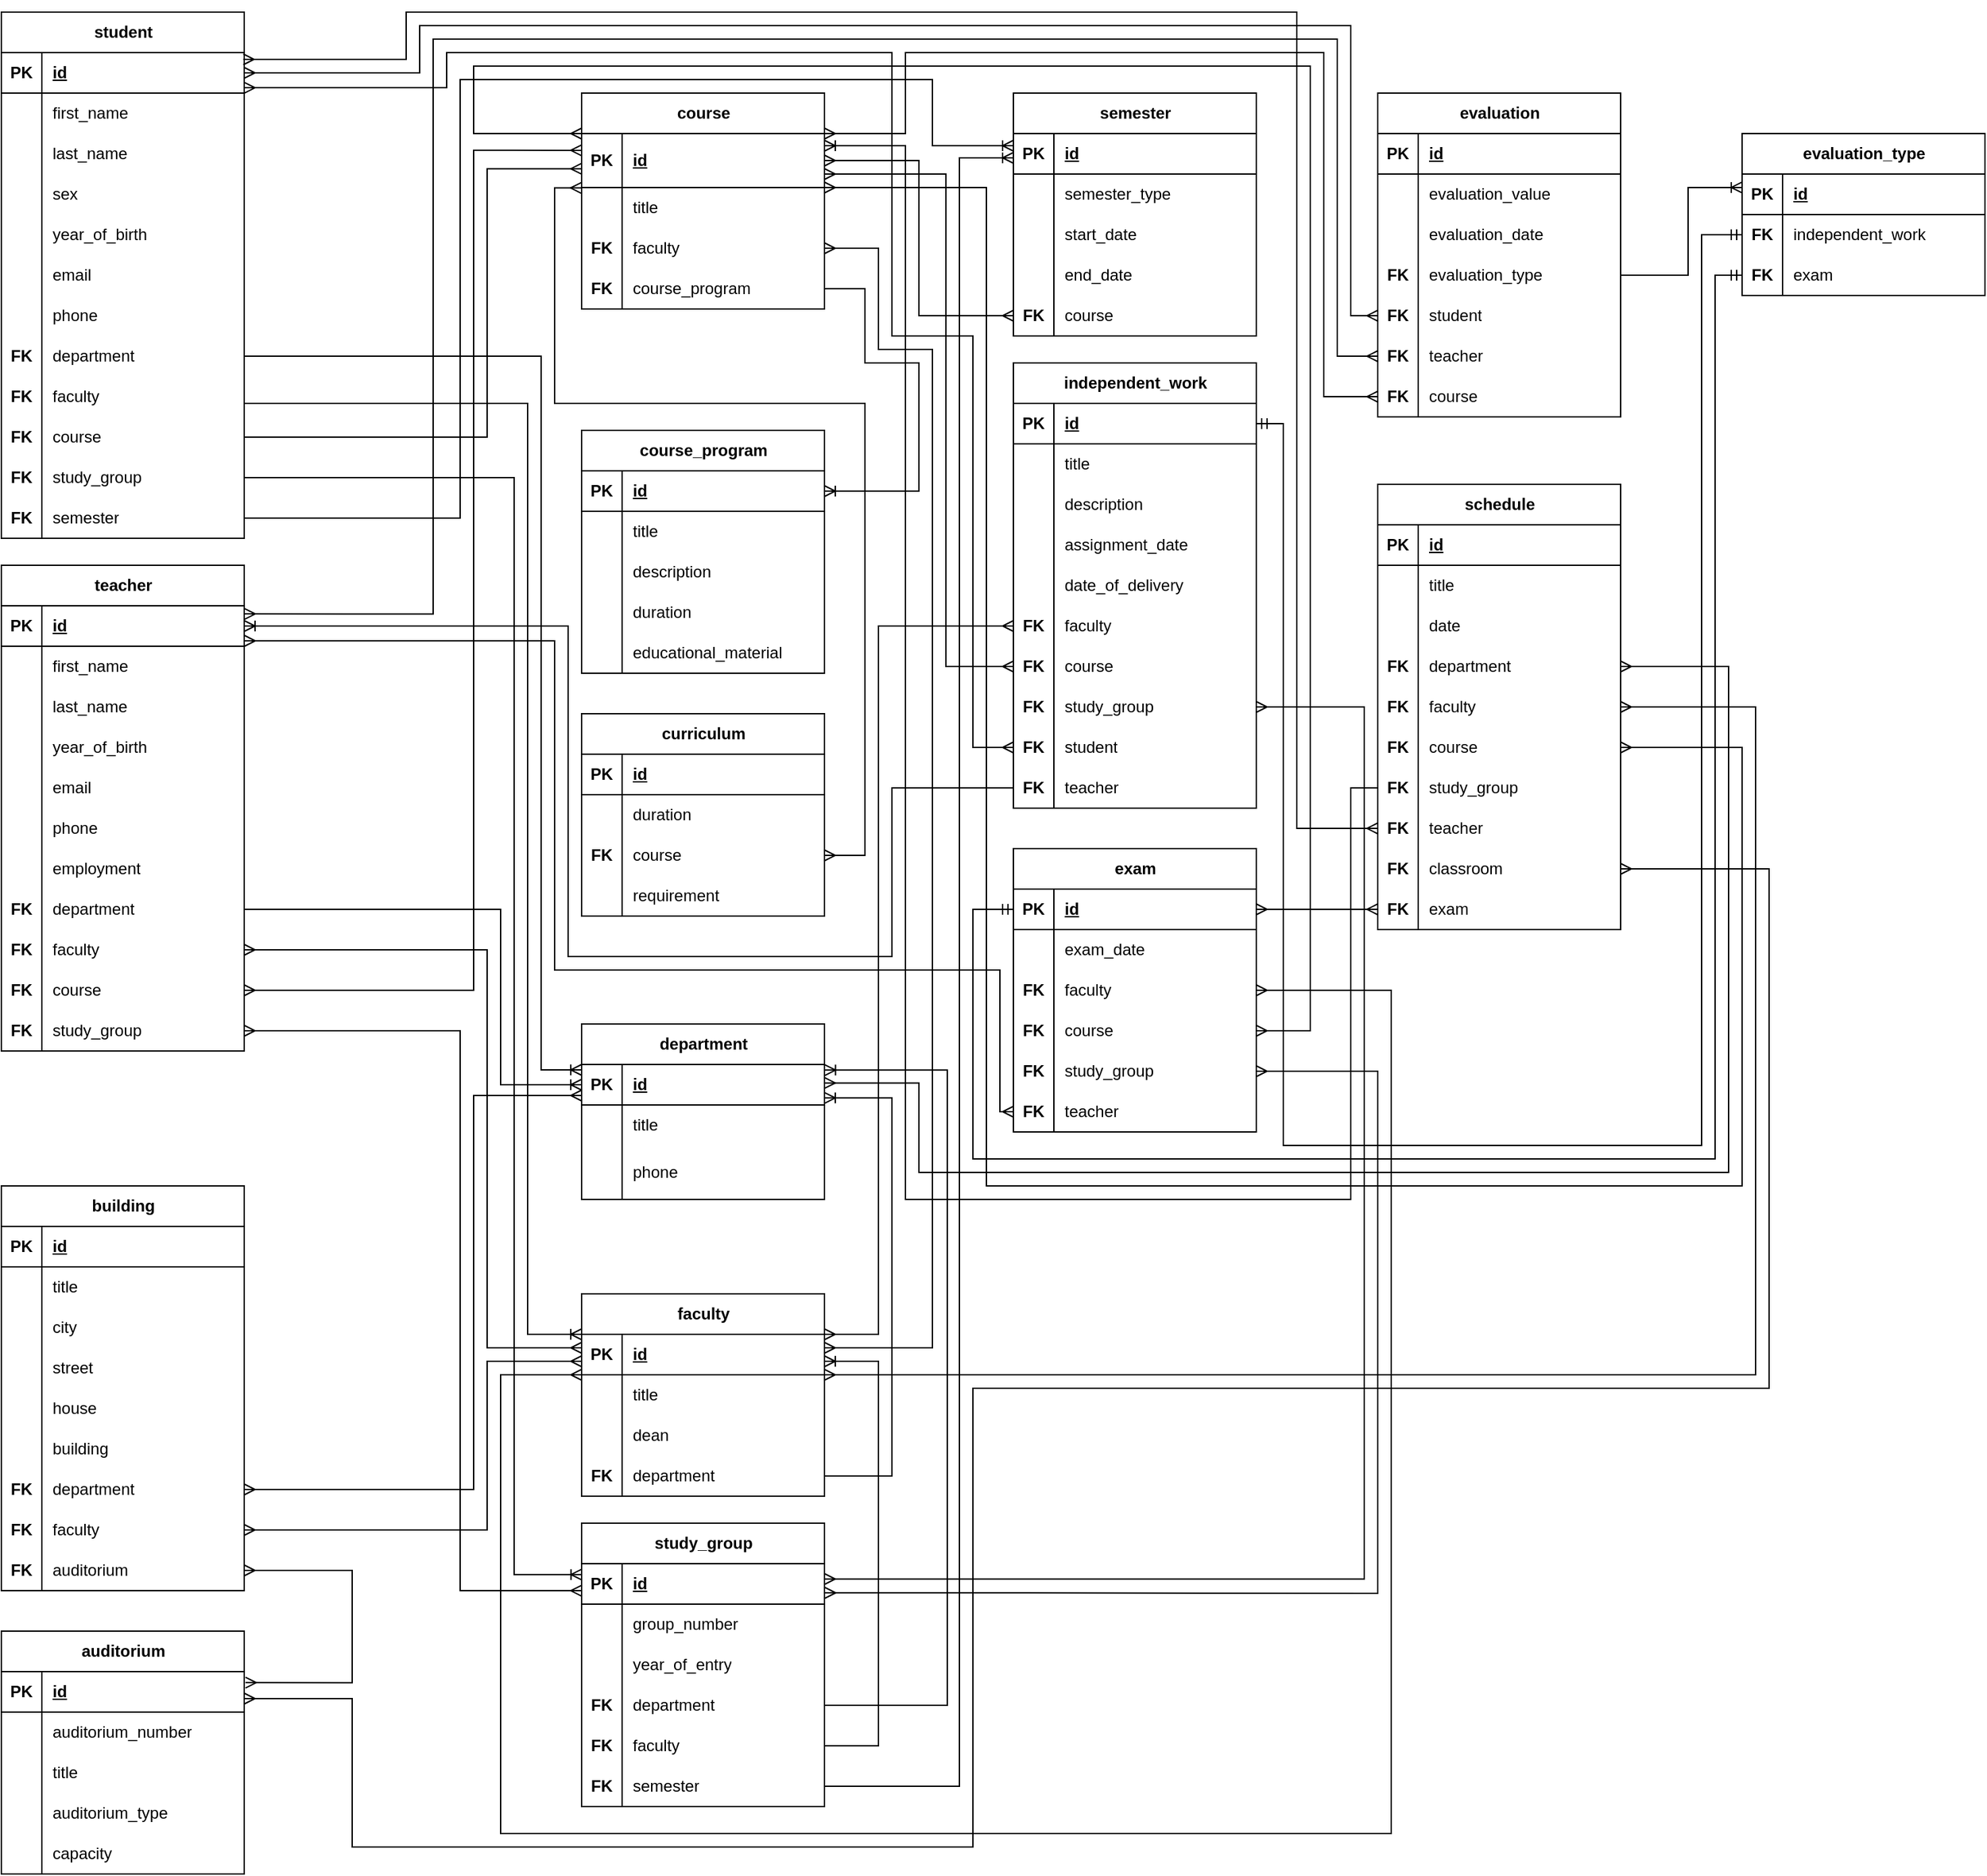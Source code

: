 <mxfile version="21.3.7" type="device">
  <diagram name="Page-1" id="Owp4nuWNNHQlFy9sKplT">
    <mxGraphModel dx="989" dy="549" grid="1" gridSize="10" guides="1" tooltips="1" connect="1" arrows="1" fold="1" page="1" pageScale="1" pageWidth="1500" pageHeight="1500" background="none" math="0" shadow="0">
      <root>
        <mxCell id="0" />
        <mxCell id="1" parent="0" />
        <mxCell id="Pq2vM4uPNqyaduduYSKk-1" value="student" style="shape=table;startSize=30;container=1;collapsible=1;childLayout=tableLayout;fixedRows=1;rowLines=0;fontStyle=1;align=center;resizeLast=1;html=1;" parent="1" vertex="1">
          <mxGeometry x="20" y="20" width="180" height="390" as="geometry" />
        </mxCell>
        <mxCell id="Pq2vM4uPNqyaduduYSKk-2" value="" style="shape=tableRow;horizontal=0;startSize=0;swimlaneHead=0;swimlaneBody=0;fillColor=none;collapsible=0;dropTarget=0;points=[[0,0.5],[1,0.5]];portConstraint=eastwest;top=0;left=0;right=0;bottom=1;" parent="Pq2vM4uPNqyaduduYSKk-1" vertex="1">
          <mxGeometry y="30" width="180" height="30" as="geometry" />
        </mxCell>
        <mxCell id="Pq2vM4uPNqyaduduYSKk-3" value="PK" style="shape=partialRectangle;connectable=0;fillColor=none;top=0;left=0;bottom=0;right=0;fontStyle=1;overflow=hidden;whiteSpace=wrap;html=1;" parent="Pq2vM4uPNqyaduduYSKk-2" vertex="1">
          <mxGeometry width="30" height="30" as="geometry">
            <mxRectangle width="30" height="30" as="alternateBounds" />
          </mxGeometry>
        </mxCell>
        <mxCell id="Pq2vM4uPNqyaduduYSKk-4" value="id" style="shape=partialRectangle;connectable=0;fillColor=none;top=0;left=0;bottom=0;right=0;align=left;spacingLeft=6;fontStyle=5;overflow=hidden;whiteSpace=wrap;html=1;" parent="Pq2vM4uPNqyaduduYSKk-2" vertex="1">
          <mxGeometry x="30" width="150" height="30" as="geometry">
            <mxRectangle width="150" height="30" as="alternateBounds" />
          </mxGeometry>
        </mxCell>
        <mxCell id="Pq2vM4uPNqyaduduYSKk-5" value="" style="shape=tableRow;horizontal=0;startSize=0;swimlaneHead=0;swimlaneBody=0;fillColor=none;collapsible=0;dropTarget=0;points=[[0,0.5],[1,0.5]];portConstraint=eastwest;top=0;left=0;right=0;bottom=0;" parent="Pq2vM4uPNqyaduduYSKk-1" vertex="1">
          <mxGeometry y="60" width="180" height="30" as="geometry" />
        </mxCell>
        <mxCell id="Pq2vM4uPNqyaduduYSKk-6" value="" style="shape=partialRectangle;connectable=0;fillColor=none;top=0;left=0;bottom=0;right=0;editable=1;overflow=hidden;whiteSpace=wrap;html=1;" parent="Pq2vM4uPNqyaduduYSKk-5" vertex="1">
          <mxGeometry width="30" height="30" as="geometry">
            <mxRectangle width="30" height="30" as="alternateBounds" />
          </mxGeometry>
        </mxCell>
        <mxCell id="Pq2vM4uPNqyaduduYSKk-7" value="first_name" style="shape=partialRectangle;connectable=0;fillColor=none;top=0;left=0;bottom=0;right=0;align=left;spacingLeft=6;overflow=hidden;whiteSpace=wrap;html=1;" parent="Pq2vM4uPNqyaduduYSKk-5" vertex="1">
          <mxGeometry x="30" width="150" height="30" as="geometry">
            <mxRectangle width="150" height="30" as="alternateBounds" />
          </mxGeometry>
        </mxCell>
        <mxCell id="Pq2vM4uPNqyaduduYSKk-8" value="" style="shape=tableRow;horizontal=0;startSize=0;swimlaneHead=0;swimlaneBody=0;fillColor=none;collapsible=0;dropTarget=0;points=[[0,0.5],[1,0.5]];portConstraint=eastwest;top=0;left=0;right=0;bottom=0;" parent="Pq2vM4uPNqyaduduYSKk-1" vertex="1">
          <mxGeometry y="90" width="180" height="30" as="geometry" />
        </mxCell>
        <mxCell id="Pq2vM4uPNqyaduduYSKk-9" value="" style="shape=partialRectangle;connectable=0;fillColor=none;top=0;left=0;bottom=0;right=0;editable=1;overflow=hidden;whiteSpace=wrap;html=1;" parent="Pq2vM4uPNqyaduduYSKk-8" vertex="1">
          <mxGeometry width="30" height="30" as="geometry">
            <mxRectangle width="30" height="30" as="alternateBounds" />
          </mxGeometry>
        </mxCell>
        <mxCell id="Pq2vM4uPNqyaduduYSKk-10" value="last_name" style="shape=partialRectangle;connectable=0;fillColor=none;top=0;left=0;bottom=0;right=0;align=left;spacingLeft=6;overflow=hidden;whiteSpace=wrap;html=1;" parent="Pq2vM4uPNqyaduduYSKk-8" vertex="1">
          <mxGeometry x="30" width="150" height="30" as="geometry">
            <mxRectangle width="150" height="30" as="alternateBounds" />
          </mxGeometry>
        </mxCell>
        <mxCell id="Pq2vM4uPNqyaduduYSKk-11" value="" style="shape=tableRow;horizontal=0;startSize=0;swimlaneHead=0;swimlaneBody=0;fillColor=none;collapsible=0;dropTarget=0;points=[[0,0.5],[1,0.5]];portConstraint=eastwest;top=0;left=0;right=0;bottom=0;" parent="Pq2vM4uPNqyaduduYSKk-1" vertex="1">
          <mxGeometry y="120" width="180" height="30" as="geometry" />
        </mxCell>
        <mxCell id="Pq2vM4uPNqyaduduYSKk-12" value="" style="shape=partialRectangle;connectable=0;fillColor=none;top=0;left=0;bottom=0;right=0;editable=1;overflow=hidden;whiteSpace=wrap;html=1;" parent="Pq2vM4uPNqyaduduYSKk-11" vertex="1">
          <mxGeometry width="30" height="30" as="geometry">
            <mxRectangle width="30" height="30" as="alternateBounds" />
          </mxGeometry>
        </mxCell>
        <mxCell id="Pq2vM4uPNqyaduduYSKk-13" value="sex" style="shape=partialRectangle;connectable=0;fillColor=none;top=0;left=0;bottom=0;right=0;align=left;spacingLeft=6;overflow=hidden;whiteSpace=wrap;html=1;" parent="Pq2vM4uPNqyaduduYSKk-11" vertex="1">
          <mxGeometry x="30" width="150" height="30" as="geometry">
            <mxRectangle width="150" height="30" as="alternateBounds" />
          </mxGeometry>
        </mxCell>
        <mxCell id="Pq2vM4uPNqyaduduYSKk-42" value="" style="shape=tableRow;horizontal=0;startSize=0;swimlaneHead=0;swimlaneBody=0;fillColor=none;collapsible=0;dropTarget=0;points=[[0,0.5],[1,0.5]];portConstraint=eastwest;top=0;left=0;right=0;bottom=0;" parent="Pq2vM4uPNqyaduduYSKk-1" vertex="1">
          <mxGeometry y="150" width="180" height="30" as="geometry" />
        </mxCell>
        <mxCell id="Pq2vM4uPNqyaduduYSKk-43" value="" style="shape=partialRectangle;connectable=0;fillColor=none;top=0;left=0;bottom=0;right=0;editable=1;overflow=hidden;whiteSpace=wrap;html=1;" parent="Pq2vM4uPNqyaduduYSKk-42" vertex="1">
          <mxGeometry width="30" height="30" as="geometry">
            <mxRectangle width="30" height="30" as="alternateBounds" />
          </mxGeometry>
        </mxCell>
        <mxCell id="Pq2vM4uPNqyaduduYSKk-44" value="year_of_birth" style="shape=partialRectangle;connectable=0;fillColor=none;top=0;left=0;bottom=0;right=0;align=left;spacingLeft=6;overflow=hidden;whiteSpace=wrap;html=1;" parent="Pq2vM4uPNqyaduduYSKk-42" vertex="1">
          <mxGeometry x="30" width="150" height="30" as="geometry">
            <mxRectangle width="150" height="30" as="alternateBounds" />
          </mxGeometry>
        </mxCell>
        <mxCell id="Pq2vM4uPNqyaduduYSKk-45" value="" style="shape=tableRow;horizontal=0;startSize=0;swimlaneHead=0;swimlaneBody=0;fillColor=none;collapsible=0;dropTarget=0;points=[[0,0.5],[1,0.5]];portConstraint=eastwest;top=0;left=0;right=0;bottom=0;" parent="Pq2vM4uPNqyaduduYSKk-1" vertex="1">
          <mxGeometry y="180" width="180" height="30" as="geometry" />
        </mxCell>
        <mxCell id="Pq2vM4uPNqyaduduYSKk-46" value="" style="shape=partialRectangle;connectable=0;fillColor=none;top=0;left=0;bottom=0;right=0;editable=1;overflow=hidden;whiteSpace=wrap;html=1;" parent="Pq2vM4uPNqyaduduYSKk-45" vertex="1">
          <mxGeometry width="30" height="30" as="geometry">
            <mxRectangle width="30" height="30" as="alternateBounds" />
          </mxGeometry>
        </mxCell>
        <mxCell id="Pq2vM4uPNqyaduduYSKk-47" value="email" style="shape=partialRectangle;connectable=0;fillColor=none;top=0;left=0;bottom=0;right=0;align=left;spacingLeft=6;overflow=hidden;whiteSpace=wrap;html=1;" parent="Pq2vM4uPNqyaduduYSKk-45" vertex="1">
          <mxGeometry x="30" width="150" height="30" as="geometry">
            <mxRectangle width="150" height="30" as="alternateBounds" />
          </mxGeometry>
        </mxCell>
        <mxCell id="Pq2vM4uPNqyaduduYSKk-48" value="" style="shape=tableRow;horizontal=0;startSize=0;swimlaneHead=0;swimlaneBody=0;fillColor=none;collapsible=0;dropTarget=0;points=[[0,0.5],[1,0.5]];portConstraint=eastwest;top=0;left=0;right=0;bottom=0;" parent="Pq2vM4uPNqyaduduYSKk-1" vertex="1">
          <mxGeometry y="210" width="180" height="30" as="geometry" />
        </mxCell>
        <mxCell id="Pq2vM4uPNqyaduduYSKk-49" value="" style="shape=partialRectangle;connectable=0;fillColor=none;top=0;left=0;bottom=0;right=0;editable=1;overflow=hidden;whiteSpace=wrap;html=1;" parent="Pq2vM4uPNqyaduduYSKk-48" vertex="1">
          <mxGeometry width="30" height="30" as="geometry">
            <mxRectangle width="30" height="30" as="alternateBounds" />
          </mxGeometry>
        </mxCell>
        <mxCell id="Pq2vM4uPNqyaduduYSKk-50" value="phone" style="shape=partialRectangle;connectable=0;fillColor=none;top=0;left=0;bottom=0;right=0;align=left;spacingLeft=6;overflow=hidden;whiteSpace=wrap;html=1;" parent="Pq2vM4uPNqyaduduYSKk-48" vertex="1">
          <mxGeometry x="30" width="150" height="30" as="geometry">
            <mxRectangle width="150" height="30" as="alternateBounds" />
          </mxGeometry>
        </mxCell>
        <mxCell id="Pq2vM4uPNqyaduduYSKk-51" value="" style="shape=tableRow;horizontal=0;startSize=0;swimlaneHead=0;swimlaneBody=0;fillColor=none;collapsible=0;dropTarget=0;points=[[0,0.5],[1,0.5]];portConstraint=eastwest;top=0;left=0;right=0;bottom=0;" parent="Pq2vM4uPNqyaduduYSKk-1" vertex="1">
          <mxGeometry y="240" width="180" height="30" as="geometry" />
        </mxCell>
        <mxCell id="Pq2vM4uPNqyaduduYSKk-52" value="&lt;b&gt;FK&lt;/b&gt;" style="shape=partialRectangle;connectable=0;fillColor=none;top=0;left=0;bottom=0;right=0;editable=1;overflow=hidden;whiteSpace=wrap;html=1;" parent="Pq2vM4uPNqyaduduYSKk-51" vertex="1">
          <mxGeometry width="30" height="30" as="geometry">
            <mxRectangle width="30" height="30" as="alternateBounds" />
          </mxGeometry>
        </mxCell>
        <mxCell id="Pq2vM4uPNqyaduduYSKk-53" value="department" style="shape=partialRectangle;connectable=0;fillColor=none;top=0;left=0;bottom=0;right=0;align=left;spacingLeft=6;overflow=hidden;whiteSpace=wrap;html=1;" parent="Pq2vM4uPNqyaduduYSKk-51" vertex="1">
          <mxGeometry x="30" width="150" height="30" as="geometry">
            <mxRectangle width="150" height="30" as="alternateBounds" />
          </mxGeometry>
        </mxCell>
        <mxCell id="Pq2vM4uPNqyaduduYSKk-54" value="" style="shape=tableRow;horizontal=0;startSize=0;swimlaneHead=0;swimlaneBody=0;fillColor=none;collapsible=0;dropTarget=0;points=[[0,0.5],[1,0.5]];portConstraint=eastwest;top=0;left=0;right=0;bottom=0;" parent="Pq2vM4uPNqyaduduYSKk-1" vertex="1">
          <mxGeometry y="270" width="180" height="30" as="geometry" />
        </mxCell>
        <mxCell id="Pq2vM4uPNqyaduduYSKk-55" value="&lt;b&gt;FK&lt;/b&gt;" style="shape=partialRectangle;connectable=0;fillColor=none;top=0;left=0;bottom=0;right=0;editable=1;overflow=hidden;whiteSpace=wrap;html=1;" parent="Pq2vM4uPNqyaduduYSKk-54" vertex="1">
          <mxGeometry width="30" height="30" as="geometry">
            <mxRectangle width="30" height="30" as="alternateBounds" />
          </mxGeometry>
        </mxCell>
        <mxCell id="Pq2vM4uPNqyaduduYSKk-56" value="faculty" style="shape=partialRectangle;connectable=0;fillColor=none;top=0;left=0;bottom=0;right=0;align=left;spacingLeft=6;overflow=hidden;whiteSpace=wrap;html=1;" parent="Pq2vM4uPNqyaduduYSKk-54" vertex="1">
          <mxGeometry x="30" width="150" height="30" as="geometry">
            <mxRectangle width="150" height="30" as="alternateBounds" />
          </mxGeometry>
        </mxCell>
        <mxCell id="Pq2vM4uPNqyaduduYSKk-57" value="" style="shape=tableRow;horizontal=0;startSize=0;swimlaneHead=0;swimlaneBody=0;fillColor=none;collapsible=0;dropTarget=0;points=[[0,0.5],[1,0.5]];portConstraint=eastwest;top=0;left=0;right=0;bottom=0;" parent="Pq2vM4uPNqyaduduYSKk-1" vertex="1">
          <mxGeometry y="300" width="180" height="30" as="geometry" />
        </mxCell>
        <mxCell id="Pq2vM4uPNqyaduduYSKk-58" value="&lt;b&gt;FK&lt;/b&gt;" style="shape=partialRectangle;connectable=0;fillColor=none;top=0;left=0;bottom=0;right=0;editable=1;overflow=hidden;whiteSpace=wrap;html=1;" parent="Pq2vM4uPNqyaduduYSKk-57" vertex="1">
          <mxGeometry width="30" height="30" as="geometry">
            <mxRectangle width="30" height="30" as="alternateBounds" />
          </mxGeometry>
        </mxCell>
        <mxCell id="Pq2vM4uPNqyaduduYSKk-59" value="course" style="shape=partialRectangle;connectable=0;fillColor=none;top=0;left=0;bottom=0;right=0;align=left;spacingLeft=6;overflow=hidden;whiteSpace=wrap;html=1;" parent="Pq2vM4uPNqyaduduYSKk-57" vertex="1">
          <mxGeometry x="30" width="150" height="30" as="geometry">
            <mxRectangle width="150" height="30" as="alternateBounds" />
          </mxGeometry>
        </mxCell>
        <mxCell id="Pq2vM4uPNqyaduduYSKk-60" value="" style="shape=tableRow;horizontal=0;startSize=0;swimlaneHead=0;swimlaneBody=0;fillColor=none;collapsible=0;dropTarget=0;points=[[0,0.5],[1,0.5]];portConstraint=eastwest;top=0;left=0;right=0;bottom=0;" parent="Pq2vM4uPNqyaduduYSKk-1" vertex="1">
          <mxGeometry y="330" width="180" height="30" as="geometry" />
        </mxCell>
        <mxCell id="Pq2vM4uPNqyaduduYSKk-61" value="&lt;b&gt;FK&lt;/b&gt;" style="shape=partialRectangle;connectable=0;fillColor=none;top=0;left=0;bottom=0;right=0;editable=1;overflow=hidden;whiteSpace=wrap;html=1;" parent="Pq2vM4uPNqyaduduYSKk-60" vertex="1">
          <mxGeometry width="30" height="30" as="geometry">
            <mxRectangle width="30" height="30" as="alternateBounds" />
          </mxGeometry>
        </mxCell>
        <mxCell id="Pq2vM4uPNqyaduduYSKk-62" value="study_group" style="shape=partialRectangle;connectable=0;fillColor=none;top=0;left=0;bottom=0;right=0;align=left;spacingLeft=6;overflow=hidden;whiteSpace=wrap;html=1;" parent="Pq2vM4uPNqyaduduYSKk-60" vertex="1">
          <mxGeometry x="30" width="150" height="30" as="geometry">
            <mxRectangle width="150" height="30" as="alternateBounds" />
          </mxGeometry>
        </mxCell>
        <mxCell id="Pq2vM4uPNqyaduduYSKk-63" value="" style="shape=tableRow;horizontal=0;startSize=0;swimlaneHead=0;swimlaneBody=0;fillColor=none;collapsible=0;dropTarget=0;points=[[0,0.5],[1,0.5]];portConstraint=eastwest;top=0;left=0;right=0;bottom=0;" parent="Pq2vM4uPNqyaduduYSKk-1" vertex="1">
          <mxGeometry y="360" width="180" height="30" as="geometry" />
        </mxCell>
        <mxCell id="Pq2vM4uPNqyaduduYSKk-64" value="&lt;b&gt;FK&lt;/b&gt;" style="shape=partialRectangle;connectable=0;fillColor=none;top=0;left=0;bottom=0;right=0;editable=1;overflow=hidden;whiteSpace=wrap;html=1;" parent="Pq2vM4uPNqyaduduYSKk-63" vertex="1">
          <mxGeometry width="30" height="30" as="geometry">
            <mxRectangle width="30" height="30" as="alternateBounds" />
          </mxGeometry>
        </mxCell>
        <mxCell id="Pq2vM4uPNqyaduduYSKk-65" value="semester" style="shape=partialRectangle;connectable=0;fillColor=none;top=0;left=0;bottom=0;right=0;align=left;spacingLeft=6;overflow=hidden;whiteSpace=wrap;html=1;" parent="Pq2vM4uPNqyaduduYSKk-63" vertex="1">
          <mxGeometry x="30" width="150" height="30" as="geometry">
            <mxRectangle width="150" height="30" as="alternateBounds" />
          </mxGeometry>
        </mxCell>
        <mxCell id="Pq2vM4uPNqyaduduYSKk-66" value="teacher" style="shape=table;startSize=30;container=1;collapsible=1;childLayout=tableLayout;fixedRows=1;rowLines=0;fontStyle=1;align=center;resizeLast=1;html=1;" parent="1" vertex="1">
          <mxGeometry x="20" y="430" width="180" height="360" as="geometry" />
        </mxCell>
        <mxCell id="Pq2vM4uPNqyaduduYSKk-67" value="" style="shape=tableRow;horizontal=0;startSize=0;swimlaneHead=0;swimlaneBody=0;fillColor=none;collapsible=0;dropTarget=0;points=[[0,0.5],[1,0.5]];portConstraint=eastwest;top=0;left=0;right=0;bottom=1;" parent="Pq2vM4uPNqyaduduYSKk-66" vertex="1">
          <mxGeometry y="30" width="180" height="30" as="geometry" />
        </mxCell>
        <mxCell id="Pq2vM4uPNqyaduduYSKk-68" value="PK" style="shape=partialRectangle;connectable=0;fillColor=none;top=0;left=0;bottom=0;right=0;fontStyle=1;overflow=hidden;whiteSpace=wrap;html=1;" parent="Pq2vM4uPNqyaduduYSKk-67" vertex="1">
          <mxGeometry width="30" height="30" as="geometry">
            <mxRectangle width="30" height="30" as="alternateBounds" />
          </mxGeometry>
        </mxCell>
        <mxCell id="Pq2vM4uPNqyaduduYSKk-69" value="id" style="shape=partialRectangle;connectable=0;fillColor=none;top=0;left=0;bottom=0;right=0;align=left;spacingLeft=6;fontStyle=5;overflow=hidden;whiteSpace=wrap;html=1;" parent="Pq2vM4uPNqyaduduYSKk-67" vertex="1">
          <mxGeometry x="30" width="150" height="30" as="geometry">
            <mxRectangle width="150" height="30" as="alternateBounds" />
          </mxGeometry>
        </mxCell>
        <mxCell id="Pq2vM4uPNqyaduduYSKk-70" value="" style="shape=tableRow;horizontal=0;startSize=0;swimlaneHead=0;swimlaneBody=0;fillColor=none;collapsible=0;dropTarget=0;points=[[0,0.5],[1,0.5]];portConstraint=eastwest;top=0;left=0;right=0;bottom=0;" parent="Pq2vM4uPNqyaduduYSKk-66" vertex="1">
          <mxGeometry y="60" width="180" height="30" as="geometry" />
        </mxCell>
        <mxCell id="Pq2vM4uPNqyaduduYSKk-71" value="" style="shape=partialRectangle;connectable=0;fillColor=none;top=0;left=0;bottom=0;right=0;editable=1;overflow=hidden;whiteSpace=wrap;html=1;" parent="Pq2vM4uPNqyaduduYSKk-70" vertex="1">
          <mxGeometry width="30" height="30" as="geometry">
            <mxRectangle width="30" height="30" as="alternateBounds" />
          </mxGeometry>
        </mxCell>
        <mxCell id="Pq2vM4uPNqyaduduYSKk-72" value="first_name" style="shape=partialRectangle;connectable=0;fillColor=none;top=0;left=0;bottom=0;right=0;align=left;spacingLeft=6;overflow=hidden;whiteSpace=wrap;html=1;" parent="Pq2vM4uPNqyaduduYSKk-70" vertex="1">
          <mxGeometry x="30" width="150" height="30" as="geometry">
            <mxRectangle width="150" height="30" as="alternateBounds" />
          </mxGeometry>
        </mxCell>
        <mxCell id="Pq2vM4uPNqyaduduYSKk-73" value="" style="shape=tableRow;horizontal=0;startSize=0;swimlaneHead=0;swimlaneBody=0;fillColor=none;collapsible=0;dropTarget=0;points=[[0,0.5],[1,0.5]];portConstraint=eastwest;top=0;left=0;right=0;bottom=0;" parent="Pq2vM4uPNqyaduduYSKk-66" vertex="1">
          <mxGeometry y="90" width="180" height="30" as="geometry" />
        </mxCell>
        <mxCell id="Pq2vM4uPNqyaduduYSKk-74" value="" style="shape=partialRectangle;connectable=0;fillColor=none;top=0;left=0;bottom=0;right=0;editable=1;overflow=hidden;whiteSpace=wrap;html=1;" parent="Pq2vM4uPNqyaduduYSKk-73" vertex="1">
          <mxGeometry width="30" height="30" as="geometry">
            <mxRectangle width="30" height="30" as="alternateBounds" />
          </mxGeometry>
        </mxCell>
        <mxCell id="Pq2vM4uPNqyaduduYSKk-75" value="last_name" style="shape=partialRectangle;connectable=0;fillColor=none;top=0;left=0;bottom=0;right=0;align=left;spacingLeft=6;overflow=hidden;whiteSpace=wrap;html=1;" parent="Pq2vM4uPNqyaduduYSKk-73" vertex="1">
          <mxGeometry x="30" width="150" height="30" as="geometry">
            <mxRectangle width="150" height="30" as="alternateBounds" />
          </mxGeometry>
        </mxCell>
        <mxCell id="Pq2vM4uPNqyaduduYSKk-76" value="" style="shape=tableRow;horizontal=0;startSize=0;swimlaneHead=0;swimlaneBody=0;fillColor=none;collapsible=0;dropTarget=0;points=[[0,0.5],[1,0.5]];portConstraint=eastwest;top=0;left=0;right=0;bottom=0;" parent="Pq2vM4uPNqyaduduYSKk-66" vertex="1">
          <mxGeometry y="120" width="180" height="30" as="geometry" />
        </mxCell>
        <mxCell id="Pq2vM4uPNqyaduduYSKk-77" value="" style="shape=partialRectangle;connectable=0;fillColor=none;top=0;left=0;bottom=0;right=0;editable=1;overflow=hidden;whiteSpace=wrap;html=1;" parent="Pq2vM4uPNqyaduduYSKk-76" vertex="1">
          <mxGeometry width="30" height="30" as="geometry">
            <mxRectangle width="30" height="30" as="alternateBounds" />
          </mxGeometry>
        </mxCell>
        <mxCell id="Pq2vM4uPNqyaduduYSKk-78" value="year_of_birth" style="shape=partialRectangle;connectable=0;fillColor=none;top=0;left=0;bottom=0;right=0;align=left;spacingLeft=6;overflow=hidden;whiteSpace=wrap;html=1;" parent="Pq2vM4uPNqyaduduYSKk-76" vertex="1">
          <mxGeometry x="30" width="150" height="30" as="geometry">
            <mxRectangle width="150" height="30" as="alternateBounds" />
          </mxGeometry>
        </mxCell>
        <mxCell id="Pq2vM4uPNqyaduduYSKk-92" value="" style="shape=tableRow;horizontal=0;startSize=0;swimlaneHead=0;swimlaneBody=0;fillColor=none;collapsible=0;dropTarget=0;points=[[0,0.5],[1,0.5]];portConstraint=eastwest;top=0;left=0;right=0;bottom=0;" parent="Pq2vM4uPNqyaduduYSKk-66" vertex="1">
          <mxGeometry y="150" width="180" height="30" as="geometry" />
        </mxCell>
        <mxCell id="Pq2vM4uPNqyaduduYSKk-93" value="" style="shape=partialRectangle;connectable=0;fillColor=none;top=0;left=0;bottom=0;right=0;editable=1;overflow=hidden;whiteSpace=wrap;html=1;" parent="Pq2vM4uPNqyaduduYSKk-92" vertex="1">
          <mxGeometry width="30" height="30" as="geometry">
            <mxRectangle width="30" height="30" as="alternateBounds" />
          </mxGeometry>
        </mxCell>
        <mxCell id="Pq2vM4uPNqyaduduYSKk-94" value="email" style="shape=partialRectangle;connectable=0;fillColor=none;top=0;left=0;bottom=0;right=0;align=left;spacingLeft=6;overflow=hidden;whiteSpace=wrap;html=1;" parent="Pq2vM4uPNqyaduduYSKk-92" vertex="1">
          <mxGeometry x="30" width="150" height="30" as="geometry">
            <mxRectangle width="150" height="30" as="alternateBounds" />
          </mxGeometry>
        </mxCell>
        <mxCell id="Pq2vM4uPNqyaduduYSKk-95" value="" style="shape=tableRow;horizontal=0;startSize=0;swimlaneHead=0;swimlaneBody=0;fillColor=none;collapsible=0;dropTarget=0;points=[[0,0.5],[1,0.5]];portConstraint=eastwest;top=0;left=0;right=0;bottom=0;" parent="Pq2vM4uPNqyaduduYSKk-66" vertex="1">
          <mxGeometry y="180" width="180" height="30" as="geometry" />
        </mxCell>
        <mxCell id="Pq2vM4uPNqyaduduYSKk-96" value="" style="shape=partialRectangle;connectable=0;fillColor=none;top=0;left=0;bottom=0;right=0;editable=1;overflow=hidden;whiteSpace=wrap;html=1;" parent="Pq2vM4uPNqyaduduYSKk-95" vertex="1">
          <mxGeometry width="30" height="30" as="geometry">
            <mxRectangle width="30" height="30" as="alternateBounds" />
          </mxGeometry>
        </mxCell>
        <mxCell id="Pq2vM4uPNqyaduduYSKk-97" value="phone" style="shape=partialRectangle;connectable=0;fillColor=none;top=0;left=0;bottom=0;right=0;align=left;spacingLeft=6;overflow=hidden;whiteSpace=wrap;html=1;" parent="Pq2vM4uPNqyaduduYSKk-95" vertex="1">
          <mxGeometry x="30" width="150" height="30" as="geometry">
            <mxRectangle width="150" height="30" as="alternateBounds" />
          </mxGeometry>
        </mxCell>
        <mxCell id="Pq2vM4uPNqyaduduYSKk-98" value="" style="shape=tableRow;horizontal=0;startSize=0;swimlaneHead=0;swimlaneBody=0;fillColor=none;collapsible=0;dropTarget=0;points=[[0,0.5],[1,0.5]];portConstraint=eastwest;top=0;left=0;right=0;bottom=0;" parent="Pq2vM4uPNqyaduduYSKk-66" vertex="1">
          <mxGeometry y="210" width="180" height="30" as="geometry" />
        </mxCell>
        <mxCell id="Pq2vM4uPNqyaduduYSKk-99" value="" style="shape=partialRectangle;connectable=0;fillColor=none;top=0;left=0;bottom=0;right=0;editable=1;overflow=hidden;whiteSpace=wrap;html=1;" parent="Pq2vM4uPNqyaduduYSKk-98" vertex="1">
          <mxGeometry width="30" height="30" as="geometry">
            <mxRectangle width="30" height="30" as="alternateBounds" />
          </mxGeometry>
        </mxCell>
        <mxCell id="Pq2vM4uPNqyaduduYSKk-100" value="employment" style="shape=partialRectangle;connectable=0;fillColor=none;top=0;left=0;bottom=0;right=0;align=left;spacingLeft=6;overflow=hidden;whiteSpace=wrap;html=1;" parent="Pq2vM4uPNqyaduduYSKk-98" vertex="1">
          <mxGeometry x="30" width="150" height="30" as="geometry">
            <mxRectangle width="150" height="30" as="alternateBounds" />
          </mxGeometry>
        </mxCell>
        <mxCell id="Pq2vM4uPNqyaduduYSKk-101" value="" style="shape=tableRow;horizontal=0;startSize=0;swimlaneHead=0;swimlaneBody=0;fillColor=none;collapsible=0;dropTarget=0;points=[[0,0.5],[1,0.5]];portConstraint=eastwest;top=0;left=0;right=0;bottom=0;" parent="Pq2vM4uPNqyaduduYSKk-66" vertex="1">
          <mxGeometry y="240" width="180" height="30" as="geometry" />
        </mxCell>
        <mxCell id="Pq2vM4uPNqyaduduYSKk-102" value="&lt;b&gt;FK&lt;/b&gt;" style="shape=partialRectangle;connectable=0;fillColor=none;top=0;left=0;bottom=0;right=0;editable=1;overflow=hidden;whiteSpace=wrap;html=1;" parent="Pq2vM4uPNqyaduduYSKk-101" vertex="1">
          <mxGeometry width="30" height="30" as="geometry">
            <mxRectangle width="30" height="30" as="alternateBounds" />
          </mxGeometry>
        </mxCell>
        <mxCell id="Pq2vM4uPNqyaduduYSKk-103" value="department" style="shape=partialRectangle;connectable=0;fillColor=none;top=0;left=0;bottom=0;right=0;align=left;spacingLeft=6;overflow=hidden;whiteSpace=wrap;html=1;" parent="Pq2vM4uPNqyaduduYSKk-101" vertex="1">
          <mxGeometry x="30" width="150" height="30" as="geometry">
            <mxRectangle width="150" height="30" as="alternateBounds" />
          </mxGeometry>
        </mxCell>
        <mxCell id="Pq2vM4uPNqyaduduYSKk-104" value="" style="shape=tableRow;horizontal=0;startSize=0;swimlaneHead=0;swimlaneBody=0;fillColor=none;collapsible=0;dropTarget=0;points=[[0,0.5],[1,0.5]];portConstraint=eastwest;top=0;left=0;right=0;bottom=0;" parent="Pq2vM4uPNqyaduduYSKk-66" vertex="1">
          <mxGeometry y="270" width="180" height="30" as="geometry" />
        </mxCell>
        <mxCell id="Pq2vM4uPNqyaduduYSKk-105" value="&lt;b&gt;FK&lt;/b&gt;" style="shape=partialRectangle;connectable=0;fillColor=none;top=0;left=0;bottom=0;right=0;editable=1;overflow=hidden;whiteSpace=wrap;html=1;" parent="Pq2vM4uPNqyaduduYSKk-104" vertex="1">
          <mxGeometry width="30" height="30" as="geometry">
            <mxRectangle width="30" height="30" as="alternateBounds" />
          </mxGeometry>
        </mxCell>
        <mxCell id="Pq2vM4uPNqyaduduYSKk-106" value="faculty" style="shape=partialRectangle;connectable=0;fillColor=none;top=0;left=0;bottom=0;right=0;align=left;spacingLeft=6;overflow=hidden;whiteSpace=wrap;html=1;" parent="Pq2vM4uPNqyaduduYSKk-104" vertex="1">
          <mxGeometry x="30" width="150" height="30" as="geometry">
            <mxRectangle width="150" height="30" as="alternateBounds" />
          </mxGeometry>
        </mxCell>
        <mxCell id="Pq2vM4uPNqyaduduYSKk-107" value="" style="shape=tableRow;horizontal=0;startSize=0;swimlaneHead=0;swimlaneBody=0;fillColor=none;collapsible=0;dropTarget=0;points=[[0,0.5],[1,0.5]];portConstraint=eastwest;top=0;left=0;right=0;bottom=0;" parent="Pq2vM4uPNqyaduduYSKk-66" vertex="1">
          <mxGeometry y="300" width="180" height="30" as="geometry" />
        </mxCell>
        <mxCell id="Pq2vM4uPNqyaduduYSKk-108" value="&lt;b&gt;FK&lt;/b&gt;" style="shape=partialRectangle;connectable=0;fillColor=none;top=0;left=0;bottom=0;right=0;editable=1;overflow=hidden;whiteSpace=wrap;html=1;" parent="Pq2vM4uPNqyaduduYSKk-107" vertex="1">
          <mxGeometry width="30" height="30" as="geometry">
            <mxRectangle width="30" height="30" as="alternateBounds" />
          </mxGeometry>
        </mxCell>
        <mxCell id="Pq2vM4uPNqyaduduYSKk-109" value="course" style="shape=partialRectangle;connectable=0;fillColor=none;top=0;left=0;bottom=0;right=0;align=left;spacingLeft=6;overflow=hidden;whiteSpace=wrap;html=1;" parent="Pq2vM4uPNqyaduduYSKk-107" vertex="1">
          <mxGeometry x="30" width="150" height="30" as="geometry">
            <mxRectangle width="150" height="30" as="alternateBounds" />
          </mxGeometry>
        </mxCell>
        <mxCell id="Pq2vM4uPNqyaduduYSKk-110" value="" style="shape=tableRow;horizontal=0;startSize=0;swimlaneHead=0;swimlaneBody=0;fillColor=none;collapsible=0;dropTarget=0;points=[[0,0.5],[1,0.5]];portConstraint=eastwest;top=0;left=0;right=0;bottom=0;" parent="Pq2vM4uPNqyaduduYSKk-66" vertex="1">
          <mxGeometry y="330" width="180" height="30" as="geometry" />
        </mxCell>
        <mxCell id="Pq2vM4uPNqyaduduYSKk-111" value="&lt;b&gt;FK&lt;/b&gt;" style="shape=partialRectangle;connectable=0;fillColor=none;top=0;left=0;bottom=0;right=0;editable=1;overflow=hidden;whiteSpace=wrap;html=1;" parent="Pq2vM4uPNqyaduduYSKk-110" vertex="1">
          <mxGeometry width="30" height="30" as="geometry">
            <mxRectangle width="30" height="30" as="alternateBounds" />
          </mxGeometry>
        </mxCell>
        <mxCell id="Pq2vM4uPNqyaduduYSKk-112" value="study_group" style="shape=partialRectangle;connectable=0;fillColor=none;top=0;left=0;bottom=0;right=0;align=left;spacingLeft=6;overflow=hidden;whiteSpace=wrap;html=1;" parent="Pq2vM4uPNqyaduduYSKk-110" vertex="1">
          <mxGeometry x="30" width="150" height="30" as="geometry">
            <mxRectangle width="150" height="30" as="alternateBounds" />
          </mxGeometry>
        </mxCell>
        <mxCell id="Pq2vM4uPNqyaduduYSKk-735" value="course" style="shape=table;startSize=30;container=1;collapsible=1;childLayout=tableLayout;fixedRows=1;rowLines=0;fontStyle=1;align=center;resizeLast=1;html=1;" parent="1" vertex="1">
          <mxGeometry x="450" y="80" width="180" height="160" as="geometry" />
        </mxCell>
        <mxCell id="Pq2vM4uPNqyaduduYSKk-736" value="" style="shape=tableRow;horizontal=0;startSize=0;swimlaneHead=0;swimlaneBody=0;fillColor=none;collapsible=0;dropTarget=0;points=[[0,0.5],[1,0.5]];portConstraint=eastwest;top=0;left=0;right=0;bottom=1;" parent="Pq2vM4uPNqyaduduYSKk-735" vertex="1">
          <mxGeometry y="30" width="180" height="40" as="geometry" />
        </mxCell>
        <mxCell id="Pq2vM4uPNqyaduduYSKk-737" value="PK" style="shape=partialRectangle;connectable=0;fillColor=none;top=0;left=0;bottom=0;right=0;fontStyle=1;overflow=hidden;whiteSpace=wrap;html=1;" parent="Pq2vM4uPNqyaduduYSKk-736" vertex="1">
          <mxGeometry width="30" height="40" as="geometry">
            <mxRectangle width="30" height="40" as="alternateBounds" />
          </mxGeometry>
        </mxCell>
        <mxCell id="Pq2vM4uPNqyaduduYSKk-738" value="id" style="shape=partialRectangle;connectable=0;fillColor=none;top=0;left=0;bottom=0;right=0;align=left;spacingLeft=6;fontStyle=5;overflow=hidden;whiteSpace=wrap;html=1;" parent="Pq2vM4uPNqyaduduYSKk-736" vertex="1">
          <mxGeometry x="30" width="150" height="40" as="geometry">
            <mxRectangle width="150" height="40" as="alternateBounds" />
          </mxGeometry>
        </mxCell>
        <mxCell id="Pq2vM4uPNqyaduduYSKk-739" value="" style="shape=tableRow;horizontal=0;startSize=0;swimlaneHead=0;swimlaneBody=0;fillColor=none;collapsible=0;dropTarget=0;points=[[0,0.5],[1,0.5]];portConstraint=eastwest;top=0;left=0;right=0;bottom=0;" parent="Pq2vM4uPNqyaduduYSKk-735" vertex="1">
          <mxGeometry y="70" width="180" height="30" as="geometry" />
        </mxCell>
        <mxCell id="Pq2vM4uPNqyaduduYSKk-740" value="" style="shape=partialRectangle;connectable=0;fillColor=none;top=0;left=0;bottom=0;right=0;editable=1;overflow=hidden;whiteSpace=wrap;html=1;" parent="Pq2vM4uPNqyaduduYSKk-739" vertex="1">
          <mxGeometry width="30" height="30" as="geometry">
            <mxRectangle width="30" height="30" as="alternateBounds" />
          </mxGeometry>
        </mxCell>
        <mxCell id="Pq2vM4uPNqyaduduYSKk-741" value="title" style="shape=partialRectangle;connectable=0;fillColor=none;top=0;left=0;bottom=0;right=0;align=left;spacingLeft=6;overflow=hidden;whiteSpace=wrap;html=1;" parent="Pq2vM4uPNqyaduduYSKk-739" vertex="1">
          <mxGeometry x="30" width="150" height="30" as="geometry">
            <mxRectangle width="150" height="30" as="alternateBounds" />
          </mxGeometry>
        </mxCell>
        <mxCell id="Pq2vM4uPNqyaduduYSKk-754" value="" style="shape=tableRow;horizontal=0;startSize=0;swimlaneHead=0;swimlaneBody=0;fillColor=none;collapsible=0;dropTarget=0;points=[[0,0.5],[1,0.5]];portConstraint=eastwest;top=0;left=0;right=0;bottom=0;" parent="Pq2vM4uPNqyaduduYSKk-735" vertex="1">
          <mxGeometry y="100" width="180" height="30" as="geometry" />
        </mxCell>
        <mxCell id="Pq2vM4uPNqyaduduYSKk-755" value="&lt;b&gt;FK&lt;/b&gt;" style="shape=partialRectangle;connectable=0;fillColor=none;top=0;left=0;bottom=0;right=0;editable=1;overflow=hidden;whiteSpace=wrap;html=1;" parent="Pq2vM4uPNqyaduduYSKk-754" vertex="1">
          <mxGeometry width="30" height="30" as="geometry">
            <mxRectangle width="30" height="30" as="alternateBounds" />
          </mxGeometry>
        </mxCell>
        <mxCell id="Pq2vM4uPNqyaduduYSKk-756" value="faculty" style="shape=partialRectangle;connectable=0;fillColor=none;top=0;left=0;bottom=0;right=0;align=left;spacingLeft=6;overflow=hidden;whiteSpace=wrap;html=1;" parent="Pq2vM4uPNqyaduduYSKk-754" vertex="1">
          <mxGeometry x="30" width="150" height="30" as="geometry">
            <mxRectangle width="150" height="30" as="alternateBounds" />
          </mxGeometry>
        </mxCell>
        <mxCell id="OI4I0PEjxUOyKZbima_j-4" value="" style="shape=tableRow;horizontal=0;startSize=0;swimlaneHead=0;swimlaneBody=0;fillColor=none;collapsible=0;dropTarget=0;points=[[0,0.5],[1,0.5]];portConstraint=eastwest;top=0;left=0;right=0;bottom=0;" vertex="1" parent="Pq2vM4uPNqyaduduYSKk-735">
          <mxGeometry y="130" width="180" height="30" as="geometry" />
        </mxCell>
        <mxCell id="OI4I0PEjxUOyKZbima_j-5" value="&lt;b&gt;FK&lt;/b&gt;" style="shape=partialRectangle;connectable=0;fillColor=none;top=0;left=0;bottom=0;right=0;editable=1;overflow=hidden;whiteSpace=wrap;html=1;" vertex="1" parent="OI4I0PEjxUOyKZbima_j-4">
          <mxGeometry width="30" height="30" as="geometry">
            <mxRectangle width="30" height="30" as="alternateBounds" />
          </mxGeometry>
        </mxCell>
        <mxCell id="OI4I0PEjxUOyKZbima_j-6" value="course_program" style="shape=partialRectangle;connectable=0;fillColor=none;top=0;left=0;bottom=0;right=0;align=left;spacingLeft=6;overflow=hidden;whiteSpace=wrap;html=1;" vertex="1" parent="OI4I0PEjxUOyKZbima_j-4">
          <mxGeometry x="30" width="150" height="30" as="geometry">
            <mxRectangle width="150" height="30" as="alternateBounds" />
          </mxGeometry>
        </mxCell>
        <mxCell id="Pq2vM4uPNqyaduduYSKk-763" value="study_group" style="shape=table;startSize=30;container=1;collapsible=1;childLayout=tableLayout;fixedRows=1;rowLines=0;fontStyle=1;align=center;resizeLast=1;html=1;" parent="1" vertex="1">
          <mxGeometry x="450" y="1140" width="180" height="210" as="geometry" />
        </mxCell>
        <mxCell id="Pq2vM4uPNqyaduduYSKk-764" value="" style="shape=tableRow;horizontal=0;startSize=0;swimlaneHead=0;swimlaneBody=0;fillColor=none;collapsible=0;dropTarget=0;points=[[0,0.5],[1,0.5]];portConstraint=eastwest;top=0;left=0;right=0;bottom=1;" parent="Pq2vM4uPNqyaduduYSKk-763" vertex="1">
          <mxGeometry y="30" width="180" height="30" as="geometry" />
        </mxCell>
        <mxCell id="Pq2vM4uPNqyaduduYSKk-765" value="PK" style="shape=partialRectangle;connectable=0;fillColor=none;top=0;left=0;bottom=0;right=0;fontStyle=1;overflow=hidden;whiteSpace=wrap;html=1;" parent="Pq2vM4uPNqyaduduYSKk-764" vertex="1">
          <mxGeometry width="30" height="30" as="geometry">
            <mxRectangle width="30" height="30" as="alternateBounds" />
          </mxGeometry>
        </mxCell>
        <mxCell id="Pq2vM4uPNqyaduduYSKk-766" value="id" style="shape=partialRectangle;connectable=0;fillColor=none;top=0;left=0;bottom=0;right=0;align=left;spacingLeft=6;fontStyle=5;overflow=hidden;whiteSpace=wrap;html=1;" parent="Pq2vM4uPNqyaduduYSKk-764" vertex="1">
          <mxGeometry x="30" width="150" height="30" as="geometry">
            <mxRectangle width="150" height="30" as="alternateBounds" />
          </mxGeometry>
        </mxCell>
        <mxCell id="Pq2vM4uPNqyaduduYSKk-767" value="" style="shape=tableRow;horizontal=0;startSize=0;swimlaneHead=0;swimlaneBody=0;fillColor=none;collapsible=0;dropTarget=0;points=[[0,0.5],[1,0.5]];portConstraint=eastwest;top=0;left=0;right=0;bottom=0;" parent="Pq2vM4uPNqyaduduYSKk-763" vertex="1">
          <mxGeometry y="60" width="180" height="30" as="geometry" />
        </mxCell>
        <mxCell id="Pq2vM4uPNqyaduduYSKk-768" value="" style="shape=partialRectangle;connectable=0;fillColor=none;top=0;left=0;bottom=0;right=0;editable=1;overflow=hidden;whiteSpace=wrap;html=1;" parent="Pq2vM4uPNqyaduduYSKk-767" vertex="1">
          <mxGeometry width="30" height="30" as="geometry">
            <mxRectangle width="30" height="30" as="alternateBounds" />
          </mxGeometry>
        </mxCell>
        <mxCell id="Pq2vM4uPNqyaduduYSKk-769" value="group_number" style="shape=partialRectangle;connectable=0;fillColor=none;top=0;left=0;bottom=0;right=0;align=left;spacingLeft=6;overflow=hidden;whiteSpace=wrap;html=1;" parent="Pq2vM4uPNqyaduduYSKk-767" vertex="1">
          <mxGeometry x="30" width="150" height="30" as="geometry">
            <mxRectangle width="150" height="30" as="alternateBounds" />
          </mxGeometry>
        </mxCell>
        <mxCell id="Pq2vM4uPNqyaduduYSKk-770" value="" style="shape=tableRow;horizontal=0;startSize=0;swimlaneHead=0;swimlaneBody=0;fillColor=none;collapsible=0;dropTarget=0;points=[[0,0.5],[1,0.5]];portConstraint=eastwest;top=0;left=0;right=0;bottom=0;" parent="Pq2vM4uPNqyaduduYSKk-763" vertex="1">
          <mxGeometry y="90" width="180" height="30" as="geometry" />
        </mxCell>
        <mxCell id="Pq2vM4uPNqyaduduYSKk-771" value="" style="shape=partialRectangle;connectable=0;fillColor=none;top=0;left=0;bottom=0;right=0;editable=1;overflow=hidden;whiteSpace=wrap;html=1;" parent="Pq2vM4uPNqyaduduYSKk-770" vertex="1">
          <mxGeometry width="30" height="30" as="geometry">
            <mxRectangle width="30" height="30" as="alternateBounds" />
          </mxGeometry>
        </mxCell>
        <mxCell id="Pq2vM4uPNqyaduduYSKk-772" value="year_of_entry" style="shape=partialRectangle;connectable=0;fillColor=none;top=0;left=0;bottom=0;right=0;align=left;spacingLeft=6;overflow=hidden;whiteSpace=wrap;html=1;" parent="Pq2vM4uPNqyaduduYSKk-770" vertex="1">
          <mxGeometry x="30" width="150" height="30" as="geometry">
            <mxRectangle width="150" height="30" as="alternateBounds" />
          </mxGeometry>
        </mxCell>
        <mxCell id="Pq2vM4uPNqyaduduYSKk-773" value="" style="shape=tableRow;horizontal=0;startSize=0;swimlaneHead=0;swimlaneBody=0;fillColor=none;collapsible=0;dropTarget=0;points=[[0,0.5],[1,0.5]];portConstraint=eastwest;top=0;left=0;right=0;bottom=0;" parent="Pq2vM4uPNqyaduduYSKk-763" vertex="1">
          <mxGeometry y="120" width="180" height="30" as="geometry" />
        </mxCell>
        <mxCell id="Pq2vM4uPNqyaduduYSKk-774" value="&lt;b&gt;FK&lt;/b&gt;" style="shape=partialRectangle;connectable=0;fillColor=none;top=0;left=0;bottom=0;right=0;editable=1;overflow=hidden;whiteSpace=wrap;html=1;" parent="Pq2vM4uPNqyaduduYSKk-773" vertex="1">
          <mxGeometry width="30" height="30" as="geometry">
            <mxRectangle width="30" height="30" as="alternateBounds" />
          </mxGeometry>
        </mxCell>
        <mxCell id="Pq2vM4uPNqyaduduYSKk-775" value="department" style="shape=partialRectangle;connectable=0;fillColor=none;top=0;left=0;bottom=0;right=0;align=left;spacingLeft=6;overflow=hidden;whiteSpace=wrap;html=1;" parent="Pq2vM4uPNqyaduduYSKk-773" vertex="1">
          <mxGeometry x="30" width="150" height="30" as="geometry">
            <mxRectangle width="150" height="30" as="alternateBounds" />
          </mxGeometry>
        </mxCell>
        <mxCell id="Pq2vM4uPNqyaduduYSKk-776" value="" style="shape=tableRow;horizontal=0;startSize=0;swimlaneHead=0;swimlaneBody=0;fillColor=none;collapsible=0;dropTarget=0;points=[[0,0.5],[1,0.5]];portConstraint=eastwest;top=0;left=0;right=0;bottom=0;" parent="Pq2vM4uPNqyaduduYSKk-763" vertex="1">
          <mxGeometry y="150" width="180" height="30" as="geometry" />
        </mxCell>
        <mxCell id="Pq2vM4uPNqyaduduYSKk-777" value="&lt;b&gt;FK&lt;/b&gt;" style="shape=partialRectangle;connectable=0;fillColor=none;top=0;left=0;bottom=0;right=0;editable=1;overflow=hidden;whiteSpace=wrap;html=1;" parent="Pq2vM4uPNqyaduduYSKk-776" vertex="1">
          <mxGeometry width="30" height="30" as="geometry">
            <mxRectangle width="30" height="30" as="alternateBounds" />
          </mxGeometry>
        </mxCell>
        <mxCell id="Pq2vM4uPNqyaduduYSKk-778" value="faculty" style="shape=partialRectangle;connectable=0;fillColor=none;top=0;left=0;bottom=0;right=0;align=left;spacingLeft=6;overflow=hidden;whiteSpace=wrap;html=1;" parent="Pq2vM4uPNqyaduduYSKk-776" vertex="1">
          <mxGeometry x="30" width="150" height="30" as="geometry">
            <mxRectangle width="150" height="30" as="alternateBounds" />
          </mxGeometry>
        </mxCell>
        <mxCell id="Pq2vM4uPNqyaduduYSKk-779" value="" style="shape=tableRow;horizontal=0;startSize=0;swimlaneHead=0;swimlaneBody=0;fillColor=none;collapsible=0;dropTarget=0;points=[[0,0.5],[1,0.5]];portConstraint=eastwest;top=0;left=0;right=0;bottom=0;" parent="Pq2vM4uPNqyaduduYSKk-763" vertex="1">
          <mxGeometry y="180" width="180" height="30" as="geometry" />
        </mxCell>
        <mxCell id="Pq2vM4uPNqyaduduYSKk-780" value="&lt;b&gt;FK&lt;/b&gt;" style="shape=partialRectangle;connectable=0;fillColor=none;top=0;left=0;bottom=0;right=0;editable=1;overflow=hidden;whiteSpace=wrap;html=1;" parent="Pq2vM4uPNqyaduduYSKk-779" vertex="1">
          <mxGeometry width="30" height="30" as="geometry">
            <mxRectangle width="30" height="30" as="alternateBounds" />
          </mxGeometry>
        </mxCell>
        <mxCell id="Pq2vM4uPNqyaduduYSKk-781" value="semester" style="shape=partialRectangle;connectable=0;fillColor=none;top=0;left=0;bottom=0;right=0;align=left;spacingLeft=6;overflow=hidden;whiteSpace=wrap;html=1;" parent="Pq2vM4uPNqyaduduYSKk-779" vertex="1">
          <mxGeometry x="30" width="150" height="30" as="geometry">
            <mxRectangle width="150" height="30" as="alternateBounds" />
          </mxGeometry>
        </mxCell>
        <mxCell id="Pq2vM4uPNqyaduduYSKk-785" value="department" style="shape=table;startSize=30;container=1;collapsible=1;childLayout=tableLayout;fixedRows=1;rowLines=0;fontStyle=1;align=center;resizeLast=1;html=1;" parent="1" vertex="1">
          <mxGeometry x="450" y="770" width="180" height="130.0" as="geometry" />
        </mxCell>
        <mxCell id="Pq2vM4uPNqyaduduYSKk-786" value="" style="shape=tableRow;horizontal=0;startSize=0;swimlaneHead=0;swimlaneBody=0;fillColor=none;collapsible=0;dropTarget=0;points=[[0,0.5],[1,0.5]];portConstraint=eastwest;top=0;left=0;right=0;bottom=1;" parent="Pq2vM4uPNqyaduduYSKk-785" vertex="1">
          <mxGeometry y="30" width="180" height="30" as="geometry" />
        </mxCell>
        <mxCell id="Pq2vM4uPNqyaduduYSKk-787" value="PK" style="shape=partialRectangle;connectable=0;fillColor=none;top=0;left=0;bottom=0;right=0;fontStyle=1;overflow=hidden;whiteSpace=wrap;html=1;" parent="Pq2vM4uPNqyaduduYSKk-786" vertex="1">
          <mxGeometry width="30" height="30" as="geometry">
            <mxRectangle width="30" height="30" as="alternateBounds" />
          </mxGeometry>
        </mxCell>
        <mxCell id="Pq2vM4uPNqyaduduYSKk-788" value="id" style="shape=partialRectangle;connectable=0;fillColor=none;top=0;left=0;bottom=0;right=0;align=left;spacingLeft=6;fontStyle=5;overflow=hidden;whiteSpace=wrap;html=1;" parent="Pq2vM4uPNqyaduduYSKk-786" vertex="1">
          <mxGeometry x="30" width="150" height="30" as="geometry">
            <mxRectangle width="150" height="30" as="alternateBounds" />
          </mxGeometry>
        </mxCell>
        <mxCell id="Pq2vM4uPNqyaduduYSKk-789" value="" style="shape=tableRow;horizontal=0;startSize=0;swimlaneHead=0;swimlaneBody=0;fillColor=none;collapsible=0;dropTarget=0;points=[[0,0.5],[1,0.5]];portConstraint=eastwest;top=0;left=0;right=0;bottom=0;" parent="Pq2vM4uPNqyaduduYSKk-785" vertex="1">
          <mxGeometry y="60" width="180" height="30" as="geometry" />
        </mxCell>
        <mxCell id="Pq2vM4uPNqyaduduYSKk-790" value="" style="shape=partialRectangle;connectable=0;fillColor=none;top=0;left=0;bottom=0;right=0;editable=1;overflow=hidden;whiteSpace=wrap;html=1;" parent="Pq2vM4uPNqyaduduYSKk-789" vertex="1">
          <mxGeometry width="30" height="30" as="geometry">
            <mxRectangle width="30" height="30" as="alternateBounds" />
          </mxGeometry>
        </mxCell>
        <mxCell id="Pq2vM4uPNqyaduduYSKk-791" value="title" style="shape=partialRectangle;connectable=0;fillColor=none;top=0;left=0;bottom=0;right=0;align=left;spacingLeft=6;overflow=hidden;whiteSpace=wrap;html=1;" parent="Pq2vM4uPNqyaduduYSKk-789" vertex="1">
          <mxGeometry x="30" width="150" height="30" as="geometry">
            <mxRectangle width="150" height="30" as="alternateBounds" />
          </mxGeometry>
        </mxCell>
        <mxCell id="Pq2vM4uPNqyaduduYSKk-792" value="" style="shape=tableRow;horizontal=0;startSize=0;swimlaneHead=0;swimlaneBody=0;fillColor=none;collapsible=0;dropTarget=0;points=[[0,0.5],[1,0.5]];portConstraint=eastwest;top=0;left=0;right=0;bottom=0;" parent="Pq2vM4uPNqyaduduYSKk-785" vertex="1">
          <mxGeometry y="90" width="180" height="40" as="geometry" />
        </mxCell>
        <mxCell id="Pq2vM4uPNqyaduduYSKk-793" value="" style="shape=partialRectangle;connectable=0;fillColor=none;top=0;left=0;bottom=0;right=0;editable=1;overflow=hidden;whiteSpace=wrap;html=1;" parent="Pq2vM4uPNqyaduduYSKk-792" vertex="1">
          <mxGeometry width="30" height="40" as="geometry">
            <mxRectangle width="30" height="40" as="alternateBounds" />
          </mxGeometry>
        </mxCell>
        <mxCell id="Pq2vM4uPNqyaduduYSKk-794" value="phone" style="shape=partialRectangle;connectable=0;fillColor=none;top=0;left=0;bottom=0;right=0;align=left;spacingLeft=6;overflow=hidden;whiteSpace=wrap;html=1;" parent="Pq2vM4uPNqyaduduYSKk-792" vertex="1">
          <mxGeometry x="30" width="150" height="40" as="geometry">
            <mxRectangle width="150" height="40" as="alternateBounds" />
          </mxGeometry>
        </mxCell>
        <mxCell id="Pq2vM4uPNqyaduduYSKk-803" value="evaluation" style="shape=table;startSize=30;container=1;collapsible=1;childLayout=tableLayout;fixedRows=1;rowLines=0;fontStyle=1;align=center;resizeLast=1;html=1;" parent="1" vertex="1">
          <mxGeometry x="1040" y="80" width="180" height="240" as="geometry" />
        </mxCell>
        <mxCell id="Pq2vM4uPNqyaduduYSKk-804" value="" style="shape=tableRow;horizontal=0;startSize=0;swimlaneHead=0;swimlaneBody=0;fillColor=none;collapsible=0;dropTarget=0;points=[[0,0.5],[1,0.5]];portConstraint=eastwest;top=0;left=0;right=0;bottom=1;" parent="Pq2vM4uPNqyaduduYSKk-803" vertex="1">
          <mxGeometry y="30" width="180" height="30" as="geometry" />
        </mxCell>
        <mxCell id="Pq2vM4uPNqyaduduYSKk-805" value="PK" style="shape=partialRectangle;connectable=0;fillColor=none;top=0;left=0;bottom=0;right=0;fontStyle=1;overflow=hidden;whiteSpace=wrap;html=1;" parent="Pq2vM4uPNqyaduduYSKk-804" vertex="1">
          <mxGeometry width="30" height="30" as="geometry">
            <mxRectangle width="30" height="30" as="alternateBounds" />
          </mxGeometry>
        </mxCell>
        <mxCell id="Pq2vM4uPNqyaduduYSKk-806" value="id" style="shape=partialRectangle;connectable=0;fillColor=none;top=0;left=0;bottom=0;right=0;align=left;spacingLeft=6;fontStyle=5;overflow=hidden;whiteSpace=wrap;html=1;" parent="Pq2vM4uPNqyaduduYSKk-804" vertex="1">
          <mxGeometry x="30" width="150" height="30" as="geometry">
            <mxRectangle width="150" height="30" as="alternateBounds" />
          </mxGeometry>
        </mxCell>
        <mxCell id="Pq2vM4uPNqyaduduYSKk-807" value="" style="shape=tableRow;horizontal=0;startSize=0;swimlaneHead=0;swimlaneBody=0;fillColor=none;collapsible=0;dropTarget=0;points=[[0,0.5],[1,0.5]];portConstraint=eastwest;top=0;left=0;right=0;bottom=0;" parent="Pq2vM4uPNqyaduduYSKk-803" vertex="1">
          <mxGeometry y="60" width="180" height="30" as="geometry" />
        </mxCell>
        <mxCell id="Pq2vM4uPNqyaduduYSKk-808" value="" style="shape=partialRectangle;connectable=0;fillColor=none;top=0;left=0;bottom=0;right=0;editable=1;overflow=hidden;whiteSpace=wrap;html=1;" parent="Pq2vM4uPNqyaduduYSKk-807" vertex="1">
          <mxGeometry width="30" height="30" as="geometry">
            <mxRectangle width="30" height="30" as="alternateBounds" />
          </mxGeometry>
        </mxCell>
        <mxCell id="Pq2vM4uPNqyaduduYSKk-809" value="evaluation_value" style="shape=partialRectangle;connectable=0;fillColor=none;top=0;left=0;bottom=0;right=0;align=left;spacingLeft=6;overflow=hidden;whiteSpace=wrap;html=1;" parent="Pq2vM4uPNqyaduduYSKk-807" vertex="1">
          <mxGeometry x="30" width="150" height="30" as="geometry">
            <mxRectangle width="150" height="30" as="alternateBounds" />
          </mxGeometry>
        </mxCell>
        <mxCell id="Pq2vM4uPNqyaduduYSKk-828" value="" style="shape=tableRow;horizontal=0;startSize=0;swimlaneHead=0;swimlaneBody=0;fillColor=none;collapsible=0;dropTarget=0;points=[[0,0.5],[1,0.5]];portConstraint=eastwest;top=0;left=0;right=0;bottom=0;" parent="Pq2vM4uPNqyaduduYSKk-803" vertex="1">
          <mxGeometry y="90" width="180" height="30" as="geometry" />
        </mxCell>
        <mxCell id="Pq2vM4uPNqyaduduYSKk-829" value="" style="shape=partialRectangle;connectable=0;fillColor=none;top=0;left=0;bottom=0;right=0;editable=1;overflow=hidden;whiteSpace=wrap;html=1;" parent="Pq2vM4uPNqyaduduYSKk-828" vertex="1">
          <mxGeometry width="30" height="30" as="geometry">
            <mxRectangle width="30" height="30" as="alternateBounds" />
          </mxGeometry>
        </mxCell>
        <mxCell id="Pq2vM4uPNqyaduduYSKk-830" value="evaluation_date" style="shape=partialRectangle;connectable=0;fillColor=none;top=0;left=0;bottom=0;right=0;align=left;spacingLeft=6;overflow=hidden;whiteSpace=wrap;html=1;" parent="Pq2vM4uPNqyaduduYSKk-828" vertex="1">
          <mxGeometry x="30" width="150" height="30" as="geometry">
            <mxRectangle width="150" height="30" as="alternateBounds" />
          </mxGeometry>
        </mxCell>
        <mxCell id="Pq2vM4uPNqyaduduYSKk-810" value="" style="shape=tableRow;horizontal=0;startSize=0;swimlaneHead=0;swimlaneBody=0;fillColor=none;collapsible=0;dropTarget=0;points=[[0,0.5],[1,0.5]];portConstraint=eastwest;top=0;left=0;right=0;bottom=0;" parent="Pq2vM4uPNqyaduduYSKk-803" vertex="1">
          <mxGeometry y="120" width="180" height="30" as="geometry" />
        </mxCell>
        <mxCell id="Pq2vM4uPNqyaduduYSKk-811" value="&lt;b&gt;FK&lt;/b&gt;" style="shape=partialRectangle;connectable=0;fillColor=none;top=0;left=0;bottom=0;right=0;editable=1;overflow=hidden;whiteSpace=wrap;html=1;" parent="Pq2vM4uPNqyaduduYSKk-810" vertex="1">
          <mxGeometry width="30" height="30" as="geometry">
            <mxRectangle width="30" height="30" as="alternateBounds" />
          </mxGeometry>
        </mxCell>
        <mxCell id="Pq2vM4uPNqyaduduYSKk-812" value="evaluation_type" style="shape=partialRectangle;connectable=0;fillColor=none;top=0;left=0;bottom=0;right=0;align=left;spacingLeft=6;overflow=hidden;whiteSpace=wrap;html=1;" parent="Pq2vM4uPNqyaduduYSKk-810" vertex="1">
          <mxGeometry x="30" width="150" height="30" as="geometry">
            <mxRectangle width="150" height="30" as="alternateBounds" />
          </mxGeometry>
        </mxCell>
        <mxCell id="Pq2vM4uPNqyaduduYSKk-813" value="" style="shape=tableRow;horizontal=0;startSize=0;swimlaneHead=0;swimlaneBody=0;fillColor=none;collapsible=0;dropTarget=0;points=[[0,0.5],[1,0.5]];portConstraint=eastwest;top=0;left=0;right=0;bottom=0;" parent="Pq2vM4uPNqyaduduYSKk-803" vertex="1">
          <mxGeometry y="150" width="180" height="30" as="geometry" />
        </mxCell>
        <mxCell id="Pq2vM4uPNqyaduduYSKk-814" value="&lt;b&gt;FK&lt;/b&gt;" style="shape=partialRectangle;connectable=0;fillColor=none;top=0;left=0;bottom=0;right=0;editable=1;overflow=hidden;whiteSpace=wrap;html=1;" parent="Pq2vM4uPNqyaduduYSKk-813" vertex="1">
          <mxGeometry width="30" height="30" as="geometry">
            <mxRectangle width="30" height="30" as="alternateBounds" />
          </mxGeometry>
        </mxCell>
        <mxCell id="Pq2vM4uPNqyaduduYSKk-815" value="student" style="shape=partialRectangle;connectable=0;fillColor=none;top=0;left=0;bottom=0;right=0;align=left;spacingLeft=6;overflow=hidden;whiteSpace=wrap;html=1;" parent="Pq2vM4uPNqyaduduYSKk-813" vertex="1">
          <mxGeometry x="30" width="150" height="30" as="geometry">
            <mxRectangle width="150" height="30" as="alternateBounds" />
          </mxGeometry>
        </mxCell>
        <mxCell id="Pq2vM4uPNqyaduduYSKk-816" value="" style="shape=tableRow;horizontal=0;startSize=0;swimlaneHead=0;swimlaneBody=0;fillColor=none;collapsible=0;dropTarget=0;points=[[0,0.5],[1,0.5]];portConstraint=eastwest;top=0;left=0;right=0;bottom=0;" parent="Pq2vM4uPNqyaduduYSKk-803" vertex="1">
          <mxGeometry y="180" width="180" height="30" as="geometry" />
        </mxCell>
        <mxCell id="Pq2vM4uPNqyaduduYSKk-817" value="&lt;b&gt;FK&lt;/b&gt;" style="shape=partialRectangle;connectable=0;fillColor=none;top=0;left=0;bottom=0;right=0;editable=1;overflow=hidden;whiteSpace=wrap;html=1;" parent="Pq2vM4uPNqyaduduYSKk-816" vertex="1">
          <mxGeometry width="30" height="30" as="geometry">
            <mxRectangle width="30" height="30" as="alternateBounds" />
          </mxGeometry>
        </mxCell>
        <mxCell id="Pq2vM4uPNqyaduduYSKk-818" value="teacher" style="shape=partialRectangle;connectable=0;fillColor=none;top=0;left=0;bottom=0;right=0;align=left;spacingLeft=6;overflow=hidden;whiteSpace=wrap;html=1;" parent="Pq2vM4uPNqyaduduYSKk-816" vertex="1">
          <mxGeometry x="30" width="150" height="30" as="geometry">
            <mxRectangle width="150" height="30" as="alternateBounds" />
          </mxGeometry>
        </mxCell>
        <mxCell id="Pq2vM4uPNqyaduduYSKk-819" value="" style="shape=tableRow;horizontal=0;startSize=0;swimlaneHead=0;swimlaneBody=0;fillColor=none;collapsible=0;dropTarget=0;points=[[0,0.5],[1,0.5]];portConstraint=eastwest;top=0;left=0;right=0;bottom=0;" parent="Pq2vM4uPNqyaduduYSKk-803" vertex="1">
          <mxGeometry y="210" width="180" height="30" as="geometry" />
        </mxCell>
        <mxCell id="Pq2vM4uPNqyaduduYSKk-820" value="&lt;b&gt;FK&lt;/b&gt;" style="shape=partialRectangle;connectable=0;fillColor=none;top=0;left=0;bottom=0;right=0;editable=1;overflow=hidden;whiteSpace=wrap;html=1;" parent="Pq2vM4uPNqyaduduYSKk-819" vertex="1">
          <mxGeometry width="30" height="30" as="geometry">
            <mxRectangle width="30" height="30" as="alternateBounds" />
          </mxGeometry>
        </mxCell>
        <mxCell id="Pq2vM4uPNqyaduduYSKk-821" value="course" style="shape=partialRectangle;connectable=0;fillColor=none;top=0;left=0;bottom=0;right=0;align=left;spacingLeft=6;overflow=hidden;whiteSpace=wrap;html=1;" parent="Pq2vM4uPNqyaduduYSKk-819" vertex="1">
          <mxGeometry x="30" width="150" height="30" as="geometry">
            <mxRectangle width="150" height="30" as="alternateBounds" />
          </mxGeometry>
        </mxCell>
        <mxCell id="Pq2vM4uPNqyaduduYSKk-831" value="evaluation_type" style="shape=table;startSize=30;container=1;collapsible=1;childLayout=tableLayout;fixedRows=1;rowLines=0;fontStyle=1;align=center;resizeLast=1;html=1;" parent="1" vertex="1">
          <mxGeometry x="1310" y="110" width="180" height="120" as="geometry" />
        </mxCell>
        <mxCell id="Pq2vM4uPNqyaduduYSKk-832" value="" style="shape=tableRow;horizontal=0;startSize=0;swimlaneHead=0;swimlaneBody=0;fillColor=none;collapsible=0;dropTarget=0;points=[[0,0.5],[1,0.5]];portConstraint=eastwest;top=0;left=0;right=0;bottom=1;" parent="Pq2vM4uPNqyaduduYSKk-831" vertex="1">
          <mxGeometry y="30" width="180" height="30" as="geometry" />
        </mxCell>
        <mxCell id="Pq2vM4uPNqyaduduYSKk-833" value="PK" style="shape=partialRectangle;connectable=0;fillColor=none;top=0;left=0;bottom=0;right=0;fontStyle=1;overflow=hidden;whiteSpace=wrap;html=1;" parent="Pq2vM4uPNqyaduduYSKk-832" vertex="1">
          <mxGeometry width="30" height="30" as="geometry">
            <mxRectangle width="30" height="30" as="alternateBounds" />
          </mxGeometry>
        </mxCell>
        <mxCell id="Pq2vM4uPNqyaduduYSKk-834" value="id" style="shape=partialRectangle;connectable=0;fillColor=none;top=0;left=0;bottom=0;right=0;align=left;spacingLeft=6;fontStyle=5;overflow=hidden;whiteSpace=wrap;html=1;" parent="Pq2vM4uPNqyaduduYSKk-832" vertex="1">
          <mxGeometry x="30" width="150" height="30" as="geometry">
            <mxRectangle width="150" height="30" as="alternateBounds" />
          </mxGeometry>
        </mxCell>
        <mxCell id="Pq2vM4uPNqyaduduYSKk-838" value="" style="shape=tableRow;horizontal=0;startSize=0;swimlaneHead=0;swimlaneBody=0;fillColor=none;collapsible=0;dropTarget=0;points=[[0,0.5],[1,0.5]];portConstraint=eastwest;top=0;left=0;right=0;bottom=0;" parent="Pq2vM4uPNqyaduduYSKk-831" vertex="1">
          <mxGeometry y="60" width="180" height="30" as="geometry" />
        </mxCell>
        <mxCell id="Pq2vM4uPNqyaduduYSKk-839" value="&lt;b&gt;FK&lt;/b&gt;" style="shape=partialRectangle;connectable=0;fillColor=none;top=0;left=0;bottom=0;right=0;editable=1;overflow=hidden;whiteSpace=wrap;html=1;" parent="Pq2vM4uPNqyaduduYSKk-838" vertex="1">
          <mxGeometry width="30" height="30" as="geometry">
            <mxRectangle width="30" height="30" as="alternateBounds" />
          </mxGeometry>
        </mxCell>
        <mxCell id="Pq2vM4uPNqyaduduYSKk-840" value="independent_work" style="shape=partialRectangle;connectable=0;fillColor=none;top=0;left=0;bottom=0;right=0;align=left;spacingLeft=6;overflow=hidden;whiteSpace=wrap;html=1;" parent="Pq2vM4uPNqyaduduYSKk-838" vertex="1">
          <mxGeometry x="30" width="150" height="30" as="geometry">
            <mxRectangle width="150" height="30" as="alternateBounds" />
          </mxGeometry>
        </mxCell>
        <mxCell id="Pq2vM4uPNqyaduduYSKk-835" value="" style="shape=tableRow;horizontal=0;startSize=0;swimlaneHead=0;swimlaneBody=0;fillColor=none;collapsible=0;dropTarget=0;points=[[0,0.5],[1,0.5]];portConstraint=eastwest;top=0;left=0;right=0;bottom=0;" parent="Pq2vM4uPNqyaduduYSKk-831" vertex="1">
          <mxGeometry y="90" width="180" height="30" as="geometry" />
        </mxCell>
        <mxCell id="Pq2vM4uPNqyaduduYSKk-836" value="&lt;b&gt;FK&lt;/b&gt;" style="shape=partialRectangle;connectable=0;fillColor=none;top=0;left=0;bottom=0;right=0;editable=1;overflow=hidden;whiteSpace=wrap;html=1;" parent="Pq2vM4uPNqyaduduYSKk-835" vertex="1">
          <mxGeometry width="30" height="30" as="geometry">
            <mxRectangle width="30" height="30" as="alternateBounds" />
          </mxGeometry>
        </mxCell>
        <mxCell id="Pq2vM4uPNqyaduduYSKk-837" value="exam" style="shape=partialRectangle;connectable=0;fillColor=none;top=0;left=0;bottom=0;right=0;align=left;spacingLeft=6;overflow=hidden;whiteSpace=wrap;html=1;" parent="Pq2vM4uPNqyaduduYSKk-835" vertex="1">
          <mxGeometry x="30" width="150" height="30" as="geometry">
            <mxRectangle width="150" height="30" as="alternateBounds" />
          </mxGeometry>
        </mxCell>
        <mxCell id="Pq2vM4uPNqyaduduYSKk-844" value="schedule" style="shape=table;startSize=30;container=1;collapsible=1;childLayout=tableLayout;fixedRows=1;rowLines=0;fontStyle=1;align=center;resizeLast=1;html=1;" parent="1" vertex="1">
          <mxGeometry x="1040" y="370" width="180" height="330" as="geometry" />
        </mxCell>
        <mxCell id="Pq2vM4uPNqyaduduYSKk-845" value="" style="shape=tableRow;horizontal=0;startSize=0;swimlaneHead=0;swimlaneBody=0;fillColor=none;collapsible=0;dropTarget=0;points=[[0,0.5],[1,0.5]];portConstraint=eastwest;top=0;left=0;right=0;bottom=1;" parent="Pq2vM4uPNqyaduduYSKk-844" vertex="1">
          <mxGeometry y="30" width="180" height="30" as="geometry" />
        </mxCell>
        <mxCell id="Pq2vM4uPNqyaduduYSKk-846" value="PK" style="shape=partialRectangle;connectable=0;fillColor=none;top=0;left=0;bottom=0;right=0;fontStyle=1;overflow=hidden;whiteSpace=wrap;html=1;" parent="Pq2vM4uPNqyaduduYSKk-845" vertex="1">
          <mxGeometry width="30" height="30" as="geometry">
            <mxRectangle width="30" height="30" as="alternateBounds" />
          </mxGeometry>
        </mxCell>
        <mxCell id="Pq2vM4uPNqyaduduYSKk-847" value="id" style="shape=partialRectangle;connectable=0;fillColor=none;top=0;left=0;bottom=0;right=0;align=left;spacingLeft=6;fontStyle=5;overflow=hidden;whiteSpace=wrap;html=1;" parent="Pq2vM4uPNqyaduduYSKk-845" vertex="1">
          <mxGeometry x="30" width="150" height="30" as="geometry">
            <mxRectangle width="150" height="30" as="alternateBounds" />
          </mxGeometry>
        </mxCell>
        <mxCell id="Pq2vM4uPNqyaduduYSKk-848" value="" style="shape=tableRow;horizontal=0;startSize=0;swimlaneHead=0;swimlaneBody=0;fillColor=none;collapsible=0;dropTarget=0;points=[[0,0.5],[1,0.5]];portConstraint=eastwest;top=0;left=0;right=0;bottom=0;" parent="Pq2vM4uPNqyaduduYSKk-844" vertex="1">
          <mxGeometry y="60" width="180" height="30" as="geometry" />
        </mxCell>
        <mxCell id="Pq2vM4uPNqyaduduYSKk-849" value="" style="shape=partialRectangle;connectable=0;fillColor=none;top=0;left=0;bottom=0;right=0;editable=1;overflow=hidden;whiteSpace=wrap;html=1;" parent="Pq2vM4uPNqyaduduYSKk-848" vertex="1">
          <mxGeometry width="30" height="30" as="geometry">
            <mxRectangle width="30" height="30" as="alternateBounds" />
          </mxGeometry>
        </mxCell>
        <mxCell id="Pq2vM4uPNqyaduduYSKk-850" value="title" style="shape=partialRectangle;connectable=0;fillColor=none;top=0;left=0;bottom=0;right=0;align=left;spacingLeft=6;overflow=hidden;whiteSpace=wrap;html=1;" parent="Pq2vM4uPNqyaduduYSKk-848" vertex="1">
          <mxGeometry x="30" width="150" height="30" as="geometry">
            <mxRectangle width="150" height="30" as="alternateBounds" />
          </mxGeometry>
        </mxCell>
        <mxCell id="Pq2vM4uPNqyaduduYSKk-851" value="" style="shape=tableRow;horizontal=0;startSize=0;swimlaneHead=0;swimlaneBody=0;fillColor=none;collapsible=0;dropTarget=0;points=[[0,0.5],[1,0.5]];portConstraint=eastwest;top=0;left=0;right=0;bottom=0;" parent="Pq2vM4uPNqyaduduYSKk-844" vertex="1">
          <mxGeometry y="90" width="180" height="30" as="geometry" />
        </mxCell>
        <mxCell id="Pq2vM4uPNqyaduduYSKk-852" value="" style="shape=partialRectangle;connectable=0;fillColor=none;top=0;left=0;bottom=0;right=0;editable=1;overflow=hidden;whiteSpace=wrap;html=1;" parent="Pq2vM4uPNqyaduduYSKk-851" vertex="1">
          <mxGeometry width="30" height="30" as="geometry">
            <mxRectangle width="30" height="30" as="alternateBounds" />
          </mxGeometry>
        </mxCell>
        <mxCell id="Pq2vM4uPNqyaduduYSKk-853" value="date" style="shape=partialRectangle;connectable=0;fillColor=none;top=0;left=0;bottom=0;right=0;align=left;spacingLeft=6;overflow=hidden;whiteSpace=wrap;html=1;" parent="Pq2vM4uPNqyaduduYSKk-851" vertex="1">
          <mxGeometry x="30" width="150" height="30" as="geometry">
            <mxRectangle width="150" height="30" as="alternateBounds" />
          </mxGeometry>
        </mxCell>
        <mxCell id="Pq2vM4uPNqyaduduYSKk-854" value="" style="shape=tableRow;horizontal=0;startSize=0;swimlaneHead=0;swimlaneBody=0;fillColor=none;collapsible=0;dropTarget=0;points=[[0,0.5],[1,0.5]];portConstraint=eastwest;top=0;left=0;right=0;bottom=0;" parent="Pq2vM4uPNqyaduduYSKk-844" vertex="1">
          <mxGeometry y="120" width="180" height="30" as="geometry" />
        </mxCell>
        <mxCell id="Pq2vM4uPNqyaduduYSKk-855" value="&lt;b&gt;FK&lt;/b&gt;" style="shape=partialRectangle;connectable=0;fillColor=none;top=0;left=0;bottom=0;right=0;editable=1;overflow=hidden;whiteSpace=wrap;html=1;" parent="Pq2vM4uPNqyaduduYSKk-854" vertex="1">
          <mxGeometry width="30" height="30" as="geometry">
            <mxRectangle width="30" height="30" as="alternateBounds" />
          </mxGeometry>
        </mxCell>
        <mxCell id="Pq2vM4uPNqyaduduYSKk-856" value="department" style="shape=partialRectangle;connectable=0;fillColor=none;top=0;left=0;bottom=0;right=0;align=left;spacingLeft=6;overflow=hidden;whiteSpace=wrap;html=1;" parent="Pq2vM4uPNqyaduduYSKk-854" vertex="1">
          <mxGeometry x="30" width="150" height="30" as="geometry">
            <mxRectangle width="150" height="30" as="alternateBounds" />
          </mxGeometry>
        </mxCell>
        <mxCell id="Pq2vM4uPNqyaduduYSKk-857" value="" style="shape=tableRow;horizontal=0;startSize=0;swimlaneHead=0;swimlaneBody=0;fillColor=none;collapsible=0;dropTarget=0;points=[[0,0.5],[1,0.5]];portConstraint=eastwest;top=0;left=0;right=0;bottom=0;" parent="Pq2vM4uPNqyaduduYSKk-844" vertex="1">
          <mxGeometry y="150" width="180" height="30" as="geometry" />
        </mxCell>
        <mxCell id="Pq2vM4uPNqyaduduYSKk-858" value="&lt;b&gt;FK&lt;/b&gt;" style="shape=partialRectangle;connectable=0;fillColor=none;top=0;left=0;bottom=0;right=0;editable=1;overflow=hidden;whiteSpace=wrap;html=1;" parent="Pq2vM4uPNqyaduduYSKk-857" vertex="1">
          <mxGeometry width="30" height="30" as="geometry">
            <mxRectangle width="30" height="30" as="alternateBounds" />
          </mxGeometry>
        </mxCell>
        <mxCell id="Pq2vM4uPNqyaduduYSKk-859" value="faculty" style="shape=partialRectangle;connectable=0;fillColor=none;top=0;left=0;bottom=0;right=0;align=left;spacingLeft=6;overflow=hidden;whiteSpace=wrap;html=1;" parent="Pq2vM4uPNqyaduduYSKk-857" vertex="1">
          <mxGeometry x="30" width="150" height="30" as="geometry">
            <mxRectangle width="150" height="30" as="alternateBounds" />
          </mxGeometry>
        </mxCell>
        <mxCell id="Pq2vM4uPNqyaduduYSKk-860" value="" style="shape=tableRow;horizontal=0;startSize=0;swimlaneHead=0;swimlaneBody=0;fillColor=none;collapsible=0;dropTarget=0;points=[[0,0.5],[1,0.5]];portConstraint=eastwest;top=0;left=0;right=0;bottom=0;" parent="Pq2vM4uPNqyaduduYSKk-844" vertex="1">
          <mxGeometry y="180" width="180" height="30" as="geometry" />
        </mxCell>
        <mxCell id="Pq2vM4uPNqyaduduYSKk-861" value="&lt;b&gt;FK&lt;/b&gt;" style="shape=partialRectangle;connectable=0;fillColor=none;top=0;left=0;bottom=0;right=0;editable=1;overflow=hidden;whiteSpace=wrap;html=1;" parent="Pq2vM4uPNqyaduduYSKk-860" vertex="1">
          <mxGeometry width="30" height="30" as="geometry">
            <mxRectangle width="30" height="30" as="alternateBounds" />
          </mxGeometry>
        </mxCell>
        <mxCell id="Pq2vM4uPNqyaduduYSKk-862" value="course" style="shape=partialRectangle;connectable=0;fillColor=none;top=0;left=0;bottom=0;right=0;align=left;spacingLeft=6;overflow=hidden;whiteSpace=wrap;html=1;" parent="Pq2vM4uPNqyaduduYSKk-860" vertex="1">
          <mxGeometry x="30" width="150" height="30" as="geometry">
            <mxRectangle width="150" height="30" as="alternateBounds" />
          </mxGeometry>
        </mxCell>
        <mxCell id="Pq2vM4uPNqyaduduYSKk-863" value="" style="shape=tableRow;horizontal=0;startSize=0;swimlaneHead=0;swimlaneBody=0;fillColor=none;collapsible=0;dropTarget=0;points=[[0,0.5],[1,0.5]];portConstraint=eastwest;top=0;left=0;right=0;bottom=0;" parent="Pq2vM4uPNqyaduduYSKk-844" vertex="1">
          <mxGeometry y="210" width="180" height="30" as="geometry" />
        </mxCell>
        <mxCell id="Pq2vM4uPNqyaduduYSKk-864" value="&lt;b&gt;FK&lt;/b&gt;" style="shape=partialRectangle;connectable=0;fillColor=none;top=0;left=0;bottom=0;right=0;editable=1;overflow=hidden;whiteSpace=wrap;html=1;" parent="Pq2vM4uPNqyaduduYSKk-863" vertex="1">
          <mxGeometry width="30" height="30" as="geometry">
            <mxRectangle width="30" height="30" as="alternateBounds" />
          </mxGeometry>
        </mxCell>
        <mxCell id="Pq2vM4uPNqyaduduYSKk-865" value="study_group" style="shape=partialRectangle;connectable=0;fillColor=none;top=0;left=0;bottom=0;right=0;align=left;spacingLeft=6;overflow=hidden;whiteSpace=wrap;html=1;" parent="Pq2vM4uPNqyaduduYSKk-863" vertex="1">
          <mxGeometry x="30" width="150" height="30" as="geometry">
            <mxRectangle width="150" height="30" as="alternateBounds" />
          </mxGeometry>
        </mxCell>
        <mxCell id="Pq2vM4uPNqyaduduYSKk-866" value="" style="shape=tableRow;horizontal=0;startSize=0;swimlaneHead=0;swimlaneBody=0;fillColor=none;collapsible=0;dropTarget=0;points=[[0,0.5],[1,0.5]];portConstraint=eastwest;top=0;left=0;right=0;bottom=0;" parent="Pq2vM4uPNqyaduduYSKk-844" vertex="1">
          <mxGeometry y="240" width="180" height="30" as="geometry" />
        </mxCell>
        <mxCell id="Pq2vM4uPNqyaduduYSKk-867" value="&lt;b&gt;FK&lt;/b&gt;" style="shape=partialRectangle;connectable=0;fillColor=none;top=0;left=0;bottom=0;right=0;editable=1;overflow=hidden;whiteSpace=wrap;html=1;" parent="Pq2vM4uPNqyaduduYSKk-866" vertex="1">
          <mxGeometry width="30" height="30" as="geometry">
            <mxRectangle width="30" height="30" as="alternateBounds" />
          </mxGeometry>
        </mxCell>
        <mxCell id="Pq2vM4uPNqyaduduYSKk-868" value="teacher" style="shape=partialRectangle;connectable=0;fillColor=none;top=0;left=0;bottom=0;right=0;align=left;spacingLeft=6;overflow=hidden;whiteSpace=wrap;html=1;" parent="Pq2vM4uPNqyaduduYSKk-866" vertex="1">
          <mxGeometry x="30" width="150" height="30" as="geometry">
            <mxRectangle width="150" height="30" as="alternateBounds" />
          </mxGeometry>
        </mxCell>
        <mxCell id="Pq2vM4uPNqyaduduYSKk-869" value="" style="shape=tableRow;horizontal=0;startSize=0;swimlaneHead=0;swimlaneBody=0;fillColor=none;collapsible=0;dropTarget=0;points=[[0,0.5],[1,0.5]];portConstraint=eastwest;top=0;left=0;right=0;bottom=0;" parent="Pq2vM4uPNqyaduduYSKk-844" vertex="1">
          <mxGeometry y="270" width="180" height="30" as="geometry" />
        </mxCell>
        <mxCell id="Pq2vM4uPNqyaduduYSKk-870" value="&lt;b&gt;FK&lt;/b&gt;" style="shape=partialRectangle;connectable=0;fillColor=none;top=0;left=0;bottom=0;right=0;editable=1;overflow=hidden;whiteSpace=wrap;html=1;" parent="Pq2vM4uPNqyaduduYSKk-869" vertex="1">
          <mxGeometry width="30" height="30" as="geometry">
            <mxRectangle width="30" height="30" as="alternateBounds" />
          </mxGeometry>
        </mxCell>
        <mxCell id="Pq2vM4uPNqyaduduYSKk-871" value="classroom" style="shape=partialRectangle;connectable=0;fillColor=none;top=0;left=0;bottom=0;right=0;align=left;spacingLeft=6;overflow=hidden;whiteSpace=wrap;html=1;" parent="Pq2vM4uPNqyaduduYSKk-869" vertex="1">
          <mxGeometry x="30" width="150" height="30" as="geometry">
            <mxRectangle width="150" height="30" as="alternateBounds" />
          </mxGeometry>
        </mxCell>
        <mxCell id="Pq2vM4uPNqyaduduYSKk-872" value="" style="shape=tableRow;horizontal=0;startSize=0;swimlaneHead=0;swimlaneBody=0;fillColor=none;collapsible=0;dropTarget=0;points=[[0,0.5],[1,0.5]];portConstraint=eastwest;top=0;left=0;right=0;bottom=0;" parent="Pq2vM4uPNqyaduduYSKk-844" vertex="1">
          <mxGeometry y="300" width="180" height="30" as="geometry" />
        </mxCell>
        <mxCell id="Pq2vM4uPNqyaduduYSKk-873" value="&lt;b&gt;FK&lt;/b&gt;" style="shape=partialRectangle;connectable=0;fillColor=none;top=0;left=0;bottom=0;right=0;editable=1;overflow=hidden;whiteSpace=wrap;html=1;" parent="Pq2vM4uPNqyaduduYSKk-872" vertex="1">
          <mxGeometry width="30" height="30" as="geometry">
            <mxRectangle width="30" height="30" as="alternateBounds" />
          </mxGeometry>
        </mxCell>
        <mxCell id="Pq2vM4uPNqyaduduYSKk-874" value="exam" style="shape=partialRectangle;connectable=0;fillColor=none;top=0;left=0;bottom=0;right=0;align=left;spacingLeft=6;overflow=hidden;whiteSpace=wrap;html=1;" parent="Pq2vM4uPNqyaduduYSKk-872" vertex="1">
          <mxGeometry x="30" width="150" height="30" as="geometry">
            <mxRectangle width="150" height="30" as="alternateBounds" />
          </mxGeometry>
        </mxCell>
        <mxCell id="Pq2vM4uPNqyaduduYSKk-875" value="building" style="shape=table;startSize=30;container=1;collapsible=1;childLayout=tableLayout;fixedRows=1;rowLines=0;fontStyle=1;align=center;resizeLast=1;html=1;" parent="1" vertex="1">
          <mxGeometry x="20" y="890" width="180" height="300" as="geometry" />
        </mxCell>
        <mxCell id="Pq2vM4uPNqyaduduYSKk-876" value="" style="shape=tableRow;horizontal=0;startSize=0;swimlaneHead=0;swimlaneBody=0;fillColor=none;collapsible=0;dropTarget=0;points=[[0,0.5],[1,0.5]];portConstraint=eastwest;top=0;left=0;right=0;bottom=1;" parent="Pq2vM4uPNqyaduduYSKk-875" vertex="1">
          <mxGeometry y="30" width="180" height="30" as="geometry" />
        </mxCell>
        <mxCell id="Pq2vM4uPNqyaduduYSKk-877" value="PK" style="shape=partialRectangle;connectable=0;fillColor=none;top=0;left=0;bottom=0;right=0;fontStyle=1;overflow=hidden;whiteSpace=wrap;html=1;" parent="Pq2vM4uPNqyaduduYSKk-876" vertex="1">
          <mxGeometry width="30" height="30" as="geometry">
            <mxRectangle width="30" height="30" as="alternateBounds" />
          </mxGeometry>
        </mxCell>
        <mxCell id="Pq2vM4uPNqyaduduYSKk-878" value="id" style="shape=partialRectangle;connectable=0;fillColor=none;top=0;left=0;bottom=0;right=0;align=left;spacingLeft=6;fontStyle=5;overflow=hidden;whiteSpace=wrap;html=1;" parent="Pq2vM4uPNqyaduduYSKk-876" vertex="1">
          <mxGeometry x="30" width="150" height="30" as="geometry">
            <mxRectangle width="150" height="30" as="alternateBounds" />
          </mxGeometry>
        </mxCell>
        <mxCell id="Pq2vM4uPNqyaduduYSKk-879" value="" style="shape=tableRow;horizontal=0;startSize=0;swimlaneHead=0;swimlaneBody=0;fillColor=none;collapsible=0;dropTarget=0;points=[[0,0.5],[1,0.5]];portConstraint=eastwest;top=0;left=0;right=0;bottom=0;" parent="Pq2vM4uPNqyaduduYSKk-875" vertex="1">
          <mxGeometry y="60" width="180" height="30" as="geometry" />
        </mxCell>
        <mxCell id="Pq2vM4uPNqyaduduYSKk-880" value="" style="shape=partialRectangle;connectable=0;fillColor=none;top=0;left=0;bottom=0;right=0;editable=1;overflow=hidden;whiteSpace=wrap;html=1;" parent="Pq2vM4uPNqyaduduYSKk-879" vertex="1">
          <mxGeometry width="30" height="30" as="geometry">
            <mxRectangle width="30" height="30" as="alternateBounds" />
          </mxGeometry>
        </mxCell>
        <mxCell id="Pq2vM4uPNqyaduduYSKk-881" value="title" style="shape=partialRectangle;connectable=0;fillColor=none;top=0;left=0;bottom=0;right=0;align=left;spacingLeft=6;overflow=hidden;whiteSpace=wrap;html=1;" parent="Pq2vM4uPNqyaduduYSKk-879" vertex="1">
          <mxGeometry x="30" width="150" height="30" as="geometry">
            <mxRectangle width="150" height="30" as="alternateBounds" />
          </mxGeometry>
        </mxCell>
        <mxCell id="Pq2vM4uPNqyaduduYSKk-882" value="" style="shape=tableRow;horizontal=0;startSize=0;swimlaneHead=0;swimlaneBody=0;fillColor=none;collapsible=0;dropTarget=0;points=[[0,0.5],[1,0.5]];portConstraint=eastwest;top=0;left=0;right=0;bottom=0;" parent="Pq2vM4uPNqyaduduYSKk-875" vertex="1">
          <mxGeometry y="90" width="180" height="30" as="geometry" />
        </mxCell>
        <mxCell id="Pq2vM4uPNqyaduduYSKk-883" value="" style="shape=partialRectangle;connectable=0;fillColor=none;top=0;left=0;bottom=0;right=0;editable=1;overflow=hidden;whiteSpace=wrap;html=1;" parent="Pq2vM4uPNqyaduduYSKk-882" vertex="1">
          <mxGeometry width="30" height="30" as="geometry">
            <mxRectangle width="30" height="30" as="alternateBounds" />
          </mxGeometry>
        </mxCell>
        <mxCell id="Pq2vM4uPNqyaduduYSKk-884" value="city" style="shape=partialRectangle;connectable=0;fillColor=none;top=0;left=0;bottom=0;right=0;align=left;spacingLeft=6;overflow=hidden;whiteSpace=wrap;html=1;" parent="Pq2vM4uPNqyaduduYSKk-882" vertex="1">
          <mxGeometry x="30" width="150" height="30" as="geometry">
            <mxRectangle width="150" height="30" as="alternateBounds" />
          </mxGeometry>
        </mxCell>
        <mxCell id="Pq2vM4uPNqyaduduYSKk-885" value="" style="shape=tableRow;horizontal=0;startSize=0;swimlaneHead=0;swimlaneBody=0;fillColor=none;collapsible=0;dropTarget=0;points=[[0,0.5],[1,0.5]];portConstraint=eastwest;top=0;left=0;right=0;bottom=0;" parent="Pq2vM4uPNqyaduduYSKk-875" vertex="1">
          <mxGeometry y="120" width="180" height="30" as="geometry" />
        </mxCell>
        <mxCell id="Pq2vM4uPNqyaduduYSKk-886" value="" style="shape=partialRectangle;connectable=0;fillColor=none;top=0;left=0;bottom=0;right=0;editable=1;overflow=hidden;whiteSpace=wrap;html=1;" parent="Pq2vM4uPNqyaduduYSKk-885" vertex="1">
          <mxGeometry width="30" height="30" as="geometry">
            <mxRectangle width="30" height="30" as="alternateBounds" />
          </mxGeometry>
        </mxCell>
        <mxCell id="Pq2vM4uPNqyaduduYSKk-887" value="street" style="shape=partialRectangle;connectable=0;fillColor=none;top=0;left=0;bottom=0;right=0;align=left;spacingLeft=6;overflow=hidden;whiteSpace=wrap;html=1;" parent="Pq2vM4uPNqyaduduYSKk-885" vertex="1">
          <mxGeometry x="30" width="150" height="30" as="geometry">
            <mxRectangle width="150" height="30" as="alternateBounds" />
          </mxGeometry>
        </mxCell>
        <mxCell id="Pq2vM4uPNqyaduduYSKk-888" value="" style="shape=tableRow;horizontal=0;startSize=0;swimlaneHead=0;swimlaneBody=0;fillColor=none;collapsible=0;dropTarget=0;points=[[0,0.5],[1,0.5]];portConstraint=eastwest;top=0;left=0;right=0;bottom=0;" parent="Pq2vM4uPNqyaduduYSKk-875" vertex="1">
          <mxGeometry y="150" width="180" height="30" as="geometry" />
        </mxCell>
        <mxCell id="Pq2vM4uPNqyaduduYSKk-889" value="" style="shape=partialRectangle;connectable=0;fillColor=none;top=0;left=0;bottom=0;right=0;editable=1;overflow=hidden;whiteSpace=wrap;html=1;" parent="Pq2vM4uPNqyaduduYSKk-888" vertex="1">
          <mxGeometry width="30" height="30" as="geometry">
            <mxRectangle width="30" height="30" as="alternateBounds" />
          </mxGeometry>
        </mxCell>
        <mxCell id="Pq2vM4uPNqyaduduYSKk-890" value="house" style="shape=partialRectangle;connectable=0;fillColor=none;top=0;left=0;bottom=0;right=0;align=left;spacingLeft=6;overflow=hidden;whiteSpace=wrap;html=1;" parent="Pq2vM4uPNqyaduduYSKk-888" vertex="1">
          <mxGeometry x="30" width="150" height="30" as="geometry">
            <mxRectangle width="150" height="30" as="alternateBounds" />
          </mxGeometry>
        </mxCell>
        <mxCell id="Pq2vM4uPNqyaduduYSKk-891" value="" style="shape=tableRow;horizontal=0;startSize=0;swimlaneHead=0;swimlaneBody=0;fillColor=none;collapsible=0;dropTarget=0;points=[[0,0.5],[1,0.5]];portConstraint=eastwest;top=0;left=0;right=0;bottom=0;" parent="Pq2vM4uPNqyaduduYSKk-875" vertex="1">
          <mxGeometry y="180" width="180" height="30" as="geometry" />
        </mxCell>
        <mxCell id="Pq2vM4uPNqyaduduYSKk-892" value="" style="shape=partialRectangle;connectable=0;fillColor=none;top=0;left=0;bottom=0;right=0;editable=1;overflow=hidden;whiteSpace=wrap;html=1;" parent="Pq2vM4uPNqyaduduYSKk-891" vertex="1">
          <mxGeometry width="30" height="30" as="geometry">
            <mxRectangle width="30" height="30" as="alternateBounds" />
          </mxGeometry>
        </mxCell>
        <mxCell id="Pq2vM4uPNqyaduduYSKk-893" value="building&amp;nbsp;" style="shape=partialRectangle;connectable=0;fillColor=none;top=0;left=0;bottom=0;right=0;align=left;spacingLeft=6;overflow=hidden;whiteSpace=wrap;html=1;" parent="Pq2vM4uPNqyaduduYSKk-891" vertex="1">
          <mxGeometry x="30" width="150" height="30" as="geometry">
            <mxRectangle width="150" height="30" as="alternateBounds" />
          </mxGeometry>
        </mxCell>
        <mxCell id="Pq2vM4uPNqyaduduYSKk-894" value="" style="shape=tableRow;horizontal=0;startSize=0;swimlaneHead=0;swimlaneBody=0;fillColor=none;collapsible=0;dropTarget=0;points=[[0,0.5],[1,0.5]];portConstraint=eastwest;top=0;left=0;right=0;bottom=0;" parent="Pq2vM4uPNqyaduduYSKk-875" vertex="1">
          <mxGeometry y="210" width="180" height="30" as="geometry" />
        </mxCell>
        <mxCell id="Pq2vM4uPNqyaduduYSKk-895" value="&lt;b&gt;FK&lt;/b&gt;" style="shape=partialRectangle;connectable=0;fillColor=none;top=0;left=0;bottom=0;right=0;editable=1;overflow=hidden;whiteSpace=wrap;html=1;" parent="Pq2vM4uPNqyaduduYSKk-894" vertex="1">
          <mxGeometry width="30" height="30" as="geometry">
            <mxRectangle width="30" height="30" as="alternateBounds" />
          </mxGeometry>
        </mxCell>
        <mxCell id="Pq2vM4uPNqyaduduYSKk-896" value="department" style="shape=partialRectangle;connectable=0;fillColor=none;top=0;left=0;bottom=0;right=0;align=left;spacingLeft=6;overflow=hidden;whiteSpace=wrap;html=1;" parent="Pq2vM4uPNqyaduduYSKk-894" vertex="1">
          <mxGeometry x="30" width="150" height="30" as="geometry">
            <mxRectangle width="150" height="30" as="alternateBounds" />
          </mxGeometry>
        </mxCell>
        <mxCell id="Pq2vM4uPNqyaduduYSKk-919" value="" style="shape=tableRow;horizontal=0;startSize=0;swimlaneHead=0;swimlaneBody=0;fillColor=none;collapsible=0;dropTarget=0;points=[[0,0.5],[1,0.5]];portConstraint=eastwest;top=0;left=0;right=0;bottom=0;" parent="Pq2vM4uPNqyaduduYSKk-875" vertex="1">
          <mxGeometry y="240" width="180" height="30" as="geometry" />
        </mxCell>
        <mxCell id="Pq2vM4uPNqyaduduYSKk-920" value="&lt;b&gt;FK&lt;/b&gt;" style="shape=partialRectangle;connectable=0;fillColor=none;top=0;left=0;bottom=0;right=0;editable=1;overflow=hidden;whiteSpace=wrap;html=1;" parent="Pq2vM4uPNqyaduduYSKk-919" vertex="1">
          <mxGeometry width="30" height="30" as="geometry">
            <mxRectangle width="30" height="30" as="alternateBounds" />
          </mxGeometry>
        </mxCell>
        <mxCell id="Pq2vM4uPNqyaduduYSKk-921" value="faculty" style="shape=partialRectangle;connectable=0;fillColor=none;top=0;left=0;bottom=0;right=0;align=left;spacingLeft=6;overflow=hidden;whiteSpace=wrap;html=1;" parent="Pq2vM4uPNqyaduduYSKk-919" vertex="1">
          <mxGeometry x="30" width="150" height="30" as="geometry">
            <mxRectangle width="150" height="30" as="alternateBounds" />
          </mxGeometry>
        </mxCell>
        <mxCell id="Pq2vM4uPNqyaduduYSKk-922" value="" style="shape=tableRow;horizontal=0;startSize=0;swimlaneHead=0;swimlaneBody=0;fillColor=none;collapsible=0;dropTarget=0;points=[[0,0.5],[1,0.5]];portConstraint=eastwest;top=0;left=0;right=0;bottom=0;" parent="Pq2vM4uPNqyaduduYSKk-875" vertex="1">
          <mxGeometry y="270" width="180" height="30" as="geometry" />
        </mxCell>
        <mxCell id="Pq2vM4uPNqyaduduYSKk-923" value="&lt;b&gt;FK&lt;/b&gt;" style="shape=partialRectangle;connectable=0;fillColor=none;top=0;left=0;bottom=0;right=0;editable=1;overflow=hidden;whiteSpace=wrap;html=1;" parent="Pq2vM4uPNqyaduduYSKk-922" vertex="1">
          <mxGeometry width="30" height="30" as="geometry">
            <mxRectangle width="30" height="30" as="alternateBounds" />
          </mxGeometry>
        </mxCell>
        <mxCell id="Pq2vM4uPNqyaduduYSKk-924" value="auditorium" style="shape=partialRectangle;connectable=0;fillColor=none;top=0;left=0;bottom=0;right=0;align=left;spacingLeft=6;overflow=hidden;whiteSpace=wrap;html=1;" parent="Pq2vM4uPNqyaduduYSKk-922" vertex="1">
          <mxGeometry x="30" width="150" height="30" as="geometry">
            <mxRectangle width="150" height="30" as="alternateBounds" />
          </mxGeometry>
        </mxCell>
        <mxCell id="Pq2vM4uPNqyaduduYSKk-925" value="auditorium" style="shape=table;startSize=30;container=1;collapsible=1;childLayout=tableLayout;fixedRows=1;rowLines=0;fontStyle=1;align=center;resizeLast=1;html=1;" parent="1" vertex="1">
          <mxGeometry x="20" y="1220" width="180" height="180" as="geometry" />
        </mxCell>
        <mxCell id="Pq2vM4uPNqyaduduYSKk-926" value="" style="shape=tableRow;horizontal=0;startSize=0;swimlaneHead=0;swimlaneBody=0;fillColor=none;collapsible=0;dropTarget=0;points=[[0,0.5],[1,0.5]];portConstraint=eastwest;top=0;left=0;right=0;bottom=1;" parent="Pq2vM4uPNqyaduduYSKk-925" vertex="1">
          <mxGeometry y="30" width="180" height="30" as="geometry" />
        </mxCell>
        <mxCell id="Pq2vM4uPNqyaduduYSKk-927" value="PK" style="shape=partialRectangle;connectable=0;fillColor=none;top=0;left=0;bottom=0;right=0;fontStyle=1;overflow=hidden;whiteSpace=wrap;html=1;" parent="Pq2vM4uPNqyaduduYSKk-926" vertex="1">
          <mxGeometry width="30" height="30" as="geometry">
            <mxRectangle width="30" height="30" as="alternateBounds" />
          </mxGeometry>
        </mxCell>
        <mxCell id="Pq2vM4uPNqyaduduYSKk-928" value="id" style="shape=partialRectangle;connectable=0;fillColor=none;top=0;left=0;bottom=0;right=0;align=left;spacingLeft=6;fontStyle=5;overflow=hidden;whiteSpace=wrap;html=1;" parent="Pq2vM4uPNqyaduduYSKk-926" vertex="1">
          <mxGeometry x="30" width="150" height="30" as="geometry">
            <mxRectangle width="150" height="30" as="alternateBounds" />
          </mxGeometry>
        </mxCell>
        <mxCell id="Pq2vM4uPNqyaduduYSKk-929" value="" style="shape=tableRow;horizontal=0;startSize=0;swimlaneHead=0;swimlaneBody=0;fillColor=none;collapsible=0;dropTarget=0;points=[[0,0.5],[1,0.5]];portConstraint=eastwest;top=0;left=0;right=0;bottom=0;" parent="Pq2vM4uPNqyaduduYSKk-925" vertex="1">
          <mxGeometry y="60" width="180" height="30" as="geometry" />
        </mxCell>
        <mxCell id="Pq2vM4uPNqyaduduYSKk-930" value="" style="shape=partialRectangle;connectable=0;fillColor=none;top=0;left=0;bottom=0;right=0;editable=1;overflow=hidden;whiteSpace=wrap;html=1;" parent="Pq2vM4uPNqyaduduYSKk-929" vertex="1">
          <mxGeometry width="30" height="30" as="geometry">
            <mxRectangle width="30" height="30" as="alternateBounds" />
          </mxGeometry>
        </mxCell>
        <mxCell id="Pq2vM4uPNqyaduduYSKk-931" value="auditorium_number" style="shape=partialRectangle;connectable=0;fillColor=none;top=0;left=0;bottom=0;right=0;align=left;spacingLeft=6;overflow=hidden;whiteSpace=wrap;html=1;" parent="Pq2vM4uPNqyaduduYSKk-929" vertex="1">
          <mxGeometry x="30" width="150" height="30" as="geometry">
            <mxRectangle width="150" height="30" as="alternateBounds" />
          </mxGeometry>
        </mxCell>
        <mxCell id="Pq2vM4uPNqyaduduYSKk-932" value="" style="shape=tableRow;horizontal=0;startSize=0;swimlaneHead=0;swimlaneBody=0;fillColor=none;collapsible=0;dropTarget=0;points=[[0,0.5],[1,0.5]];portConstraint=eastwest;top=0;left=0;right=0;bottom=0;" parent="Pq2vM4uPNqyaduduYSKk-925" vertex="1">
          <mxGeometry y="90" width="180" height="30" as="geometry" />
        </mxCell>
        <mxCell id="Pq2vM4uPNqyaduduYSKk-933" value="" style="shape=partialRectangle;connectable=0;fillColor=none;top=0;left=0;bottom=0;right=0;editable=1;overflow=hidden;whiteSpace=wrap;html=1;" parent="Pq2vM4uPNqyaduduYSKk-932" vertex="1">
          <mxGeometry width="30" height="30" as="geometry">
            <mxRectangle width="30" height="30" as="alternateBounds" />
          </mxGeometry>
        </mxCell>
        <mxCell id="Pq2vM4uPNqyaduduYSKk-934" value="title" style="shape=partialRectangle;connectable=0;fillColor=none;top=0;left=0;bottom=0;right=0;align=left;spacingLeft=6;overflow=hidden;whiteSpace=wrap;html=1;" parent="Pq2vM4uPNqyaduduYSKk-932" vertex="1">
          <mxGeometry x="30" width="150" height="30" as="geometry">
            <mxRectangle width="150" height="30" as="alternateBounds" />
          </mxGeometry>
        </mxCell>
        <mxCell id="Pq2vM4uPNqyaduduYSKk-935" value="" style="shape=tableRow;horizontal=0;startSize=0;swimlaneHead=0;swimlaneBody=0;fillColor=none;collapsible=0;dropTarget=0;points=[[0,0.5],[1,0.5]];portConstraint=eastwest;top=0;left=0;right=0;bottom=0;" parent="Pq2vM4uPNqyaduduYSKk-925" vertex="1">
          <mxGeometry y="120" width="180" height="30" as="geometry" />
        </mxCell>
        <mxCell id="Pq2vM4uPNqyaduduYSKk-936" value="" style="shape=partialRectangle;connectable=0;fillColor=none;top=0;left=0;bottom=0;right=0;editable=1;overflow=hidden;whiteSpace=wrap;html=1;" parent="Pq2vM4uPNqyaduduYSKk-935" vertex="1">
          <mxGeometry width="30" height="30" as="geometry">
            <mxRectangle width="30" height="30" as="alternateBounds" />
          </mxGeometry>
        </mxCell>
        <mxCell id="Pq2vM4uPNqyaduduYSKk-937" value="auditorium_type" style="shape=partialRectangle;connectable=0;fillColor=none;top=0;left=0;bottom=0;right=0;align=left;spacingLeft=6;overflow=hidden;whiteSpace=wrap;html=1;" parent="Pq2vM4uPNqyaduduYSKk-935" vertex="1">
          <mxGeometry x="30" width="150" height="30" as="geometry">
            <mxRectangle width="150" height="30" as="alternateBounds" />
          </mxGeometry>
        </mxCell>
        <mxCell id="Pq2vM4uPNqyaduduYSKk-938" value="" style="shape=tableRow;horizontal=0;startSize=0;swimlaneHead=0;swimlaneBody=0;fillColor=none;collapsible=0;dropTarget=0;points=[[0,0.5],[1,0.5]];portConstraint=eastwest;top=0;left=0;right=0;bottom=0;" parent="Pq2vM4uPNqyaduduYSKk-925" vertex="1">
          <mxGeometry y="150" width="180" height="30" as="geometry" />
        </mxCell>
        <mxCell id="Pq2vM4uPNqyaduduYSKk-939" value="" style="shape=partialRectangle;connectable=0;fillColor=none;top=0;left=0;bottom=0;right=0;editable=1;overflow=hidden;whiteSpace=wrap;html=1;" parent="Pq2vM4uPNqyaduduYSKk-938" vertex="1">
          <mxGeometry width="30" height="30" as="geometry">
            <mxRectangle width="30" height="30" as="alternateBounds" />
          </mxGeometry>
        </mxCell>
        <mxCell id="Pq2vM4uPNqyaduduYSKk-940" value="capacity" style="shape=partialRectangle;connectable=0;fillColor=none;top=0;left=0;bottom=0;right=0;align=left;spacingLeft=6;overflow=hidden;whiteSpace=wrap;html=1;" parent="Pq2vM4uPNqyaduduYSKk-938" vertex="1">
          <mxGeometry x="30" width="150" height="30" as="geometry">
            <mxRectangle width="150" height="30" as="alternateBounds" />
          </mxGeometry>
        </mxCell>
        <mxCell id="Pq2vM4uPNqyaduduYSKk-944" value="semester" style="shape=table;startSize=30;container=1;collapsible=1;childLayout=tableLayout;fixedRows=1;rowLines=0;fontStyle=1;align=center;resizeLast=1;html=1;" parent="1" vertex="1">
          <mxGeometry x="770" y="80" width="180" height="180" as="geometry" />
        </mxCell>
        <mxCell id="Pq2vM4uPNqyaduduYSKk-945" value="" style="shape=tableRow;horizontal=0;startSize=0;swimlaneHead=0;swimlaneBody=0;fillColor=none;collapsible=0;dropTarget=0;points=[[0,0.5],[1,0.5]];portConstraint=eastwest;top=0;left=0;right=0;bottom=1;" parent="Pq2vM4uPNqyaduduYSKk-944" vertex="1">
          <mxGeometry y="30" width="180" height="30" as="geometry" />
        </mxCell>
        <mxCell id="Pq2vM4uPNqyaduduYSKk-946" value="PK" style="shape=partialRectangle;connectable=0;fillColor=none;top=0;left=0;bottom=0;right=0;fontStyle=1;overflow=hidden;whiteSpace=wrap;html=1;" parent="Pq2vM4uPNqyaduduYSKk-945" vertex="1">
          <mxGeometry width="30" height="30" as="geometry">
            <mxRectangle width="30" height="30" as="alternateBounds" />
          </mxGeometry>
        </mxCell>
        <mxCell id="Pq2vM4uPNqyaduduYSKk-947" value="id" style="shape=partialRectangle;connectable=0;fillColor=none;top=0;left=0;bottom=0;right=0;align=left;spacingLeft=6;fontStyle=5;overflow=hidden;whiteSpace=wrap;html=1;" parent="Pq2vM4uPNqyaduduYSKk-945" vertex="1">
          <mxGeometry x="30" width="150" height="30" as="geometry">
            <mxRectangle width="150" height="30" as="alternateBounds" />
          </mxGeometry>
        </mxCell>
        <mxCell id="Pq2vM4uPNqyaduduYSKk-948" value="" style="shape=tableRow;horizontal=0;startSize=0;swimlaneHead=0;swimlaneBody=0;fillColor=none;collapsible=0;dropTarget=0;points=[[0,0.5],[1,0.5]];portConstraint=eastwest;top=0;left=0;right=0;bottom=0;" parent="Pq2vM4uPNqyaduduYSKk-944" vertex="1">
          <mxGeometry y="60" width="180" height="30" as="geometry" />
        </mxCell>
        <mxCell id="Pq2vM4uPNqyaduduYSKk-949" value="" style="shape=partialRectangle;connectable=0;fillColor=none;top=0;left=0;bottom=0;right=0;editable=1;overflow=hidden;whiteSpace=wrap;html=1;" parent="Pq2vM4uPNqyaduduYSKk-948" vertex="1">
          <mxGeometry width="30" height="30" as="geometry">
            <mxRectangle width="30" height="30" as="alternateBounds" />
          </mxGeometry>
        </mxCell>
        <mxCell id="Pq2vM4uPNqyaduduYSKk-950" value="semester_type" style="shape=partialRectangle;connectable=0;fillColor=none;top=0;left=0;bottom=0;right=0;align=left;spacingLeft=6;overflow=hidden;whiteSpace=wrap;html=1;" parent="Pq2vM4uPNqyaduduYSKk-948" vertex="1">
          <mxGeometry x="30" width="150" height="30" as="geometry">
            <mxRectangle width="150" height="30" as="alternateBounds" />
          </mxGeometry>
        </mxCell>
        <mxCell id="Pq2vM4uPNqyaduduYSKk-951" value="" style="shape=tableRow;horizontal=0;startSize=0;swimlaneHead=0;swimlaneBody=0;fillColor=none;collapsible=0;dropTarget=0;points=[[0,0.5],[1,0.5]];portConstraint=eastwest;top=0;left=0;right=0;bottom=0;" parent="Pq2vM4uPNqyaduduYSKk-944" vertex="1">
          <mxGeometry y="90" width="180" height="30" as="geometry" />
        </mxCell>
        <mxCell id="Pq2vM4uPNqyaduduYSKk-952" value="" style="shape=partialRectangle;connectable=0;fillColor=none;top=0;left=0;bottom=0;right=0;editable=1;overflow=hidden;whiteSpace=wrap;html=1;" parent="Pq2vM4uPNqyaduduYSKk-951" vertex="1">
          <mxGeometry width="30" height="30" as="geometry">
            <mxRectangle width="30" height="30" as="alternateBounds" />
          </mxGeometry>
        </mxCell>
        <mxCell id="Pq2vM4uPNqyaduduYSKk-953" value="start_date" style="shape=partialRectangle;connectable=0;fillColor=none;top=0;left=0;bottom=0;right=0;align=left;spacingLeft=6;overflow=hidden;whiteSpace=wrap;html=1;" parent="Pq2vM4uPNqyaduduYSKk-951" vertex="1">
          <mxGeometry x="30" width="150" height="30" as="geometry">
            <mxRectangle width="150" height="30" as="alternateBounds" />
          </mxGeometry>
        </mxCell>
        <mxCell id="Pq2vM4uPNqyaduduYSKk-954" value="" style="shape=tableRow;horizontal=0;startSize=0;swimlaneHead=0;swimlaneBody=0;fillColor=none;collapsible=0;dropTarget=0;points=[[0,0.5],[1,0.5]];portConstraint=eastwest;top=0;left=0;right=0;bottom=0;" parent="Pq2vM4uPNqyaduduYSKk-944" vertex="1">
          <mxGeometry y="120" width="180" height="30" as="geometry" />
        </mxCell>
        <mxCell id="Pq2vM4uPNqyaduduYSKk-955" value="" style="shape=partialRectangle;connectable=0;fillColor=none;top=0;left=0;bottom=0;right=0;editable=1;overflow=hidden;whiteSpace=wrap;html=1;" parent="Pq2vM4uPNqyaduduYSKk-954" vertex="1">
          <mxGeometry width="30" height="30" as="geometry">
            <mxRectangle width="30" height="30" as="alternateBounds" />
          </mxGeometry>
        </mxCell>
        <mxCell id="Pq2vM4uPNqyaduduYSKk-956" value="end_date" style="shape=partialRectangle;connectable=0;fillColor=none;top=0;left=0;bottom=0;right=0;align=left;spacingLeft=6;overflow=hidden;whiteSpace=wrap;html=1;" parent="Pq2vM4uPNqyaduduYSKk-954" vertex="1">
          <mxGeometry x="30" width="150" height="30" as="geometry">
            <mxRectangle width="150" height="30" as="alternateBounds" />
          </mxGeometry>
        </mxCell>
        <mxCell id="Pq2vM4uPNqyaduduYSKk-957" value="" style="shape=tableRow;horizontal=0;startSize=0;swimlaneHead=0;swimlaneBody=0;fillColor=none;collapsible=0;dropTarget=0;points=[[0,0.5],[1,0.5]];portConstraint=eastwest;top=0;left=0;right=0;bottom=0;" parent="Pq2vM4uPNqyaduduYSKk-944" vertex="1">
          <mxGeometry y="150" width="180" height="30" as="geometry" />
        </mxCell>
        <mxCell id="Pq2vM4uPNqyaduduYSKk-958" value="&lt;b&gt;FK&lt;/b&gt;" style="shape=partialRectangle;connectable=0;fillColor=none;top=0;left=0;bottom=0;right=0;editable=1;overflow=hidden;whiteSpace=wrap;html=1;" parent="Pq2vM4uPNqyaduduYSKk-957" vertex="1">
          <mxGeometry width="30" height="30" as="geometry">
            <mxRectangle width="30" height="30" as="alternateBounds" />
          </mxGeometry>
        </mxCell>
        <mxCell id="Pq2vM4uPNqyaduduYSKk-959" value="course" style="shape=partialRectangle;connectable=0;fillColor=none;top=0;left=0;bottom=0;right=0;align=left;spacingLeft=6;overflow=hidden;whiteSpace=wrap;html=1;" parent="Pq2vM4uPNqyaduduYSKk-957" vertex="1">
          <mxGeometry x="30" width="150" height="30" as="geometry">
            <mxRectangle width="150" height="30" as="alternateBounds" />
          </mxGeometry>
        </mxCell>
        <mxCell id="Pq2vM4uPNqyaduduYSKk-960" value="faculty" style="shape=table;startSize=30;container=1;collapsible=1;childLayout=tableLayout;fixedRows=1;rowLines=0;fontStyle=1;align=center;resizeLast=1;html=1;" parent="1" vertex="1">
          <mxGeometry x="450" y="970" width="180" height="150" as="geometry" />
        </mxCell>
        <mxCell id="Pq2vM4uPNqyaduduYSKk-961" value="" style="shape=tableRow;horizontal=0;startSize=0;swimlaneHead=0;swimlaneBody=0;fillColor=none;collapsible=0;dropTarget=0;points=[[0,0.5],[1,0.5]];portConstraint=eastwest;top=0;left=0;right=0;bottom=1;" parent="Pq2vM4uPNqyaduduYSKk-960" vertex="1">
          <mxGeometry y="30" width="180" height="30" as="geometry" />
        </mxCell>
        <mxCell id="Pq2vM4uPNqyaduduYSKk-962" value="PK" style="shape=partialRectangle;connectable=0;fillColor=none;top=0;left=0;bottom=0;right=0;fontStyle=1;overflow=hidden;whiteSpace=wrap;html=1;" parent="Pq2vM4uPNqyaduduYSKk-961" vertex="1">
          <mxGeometry width="30" height="30" as="geometry">
            <mxRectangle width="30" height="30" as="alternateBounds" />
          </mxGeometry>
        </mxCell>
        <mxCell id="Pq2vM4uPNqyaduduYSKk-963" value="id" style="shape=partialRectangle;connectable=0;fillColor=none;top=0;left=0;bottom=0;right=0;align=left;spacingLeft=6;fontStyle=5;overflow=hidden;whiteSpace=wrap;html=1;" parent="Pq2vM4uPNqyaduduYSKk-961" vertex="1">
          <mxGeometry x="30" width="150" height="30" as="geometry">
            <mxRectangle width="150" height="30" as="alternateBounds" />
          </mxGeometry>
        </mxCell>
        <mxCell id="Pq2vM4uPNqyaduduYSKk-964" value="" style="shape=tableRow;horizontal=0;startSize=0;swimlaneHead=0;swimlaneBody=0;fillColor=none;collapsible=0;dropTarget=0;points=[[0,0.5],[1,0.5]];portConstraint=eastwest;top=0;left=0;right=0;bottom=0;" parent="Pq2vM4uPNqyaduduYSKk-960" vertex="1">
          <mxGeometry y="60" width="180" height="30" as="geometry" />
        </mxCell>
        <mxCell id="Pq2vM4uPNqyaduduYSKk-965" value="" style="shape=partialRectangle;connectable=0;fillColor=none;top=0;left=0;bottom=0;right=0;editable=1;overflow=hidden;whiteSpace=wrap;html=1;" parent="Pq2vM4uPNqyaduduYSKk-964" vertex="1">
          <mxGeometry width="30" height="30" as="geometry">
            <mxRectangle width="30" height="30" as="alternateBounds" />
          </mxGeometry>
        </mxCell>
        <mxCell id="Pq2vM4uPNqyaduduYSKk-966" value="title" style="shape=partialRectangle;connectable=0;fillColor=none;top=0;left=0;bottom=0;right=0;align=left;spacingLeft=6;overflow=hidden;whiteSpace=wrap;html=1;" parent="Pq2vM4uPNqyaduduYSKk-964" vertex="1">
          <mxGeometry x="30" width="150" height="30" as="geometry">
            <mxRectangle width="150" height="30" as="alternateBounds" />
          </mxGeometry>
        </mxCell>
        <mxCell id="Pq2vM4uPNqyaduduYSKk-967" value="" style="shape=tableRow;horizontal=0;startSize=0;swimlaneHead=0;swimlaneBody=0;fillColor=none;collapsible=0;dropTarget=0;points=[[0,0.5],[1,0.5]];portConstraint=eastwest;top=0;left=0;right=0;bottom=0;" parent="Pq2vM4uPNqyaduduYSKk-960" vertex="1">
          <mxGeometry y="90" width="180" height="30" as="geometry" />
        </mxCell>
        <mxCell id="Pq2vM4uPNqyaduduYSKk-968" value="" style="shape=partialRectangle;connectable=0;fillColor=none;top=0;left=0;bottom=0;right=0;editable=1;overflow=hidden;whiteSpace=wrap;html=1;" parent="Pq2vM4uPNqyaduduYSKk-967" vertex="1">
          <mxGeometry width="30" height="30" as="geometry">
            <mxRectangle width="30" height="30" as="alternateBounds" />
          </mxGeometry>
        </mxCell>
        <mxCell id="Pq2vM4uPNqyaduduYSKk-969" value="dean" style="shape=partialRectangle;connectable=0;fillColor=none;top=0;left=0;bottom=0;right=0;align=left;spacingLeft=6;overflow=hidden;whiteSpace=wrap;html=1;" parent="Pq2vM4uPNqyaduduYSKk-967" vertex="1">
          <mxGeometry x="30" width="150" height="30" as="geometry">
            <mxRectangle width="150" height="30" as="alternateBounds" />
          </mxGeometry>
        </mxCell>
        <mxCell id="Pq2vM4uPNqyaduduYSKk-970" value="" style="shape=tableRow;horizontal=0;startSize=0;swimlaneHead=0;swimlaneBody=0;fillColor=none;collapsible=0;dropTarget=0;points=[[0,0.5],[1,0.5]];portConstraint=eastwest;top=0;left=0;right=0;bottom=0;" parent="Pq2vM4uPNqyaduduYSKk-960" vertex="1">
          <mxGeometry y="120" width="180" height="30" as="geometry" />
        </mxCell>
        <mxCell id="Pq2vM4uPNqyaduduYSKk-971" value="&lt;b&gt;FK&lt;/b&gt;" style="shape=partialRectangle;connectable=0;fillColor=none;top=0;left=0;bottom=0;right=0;editable=1;overflow=hidden;whiteSpace=wrap;html=1;" parent="Pq2vM4uPNqyaduduYSKk-970" vertex="1">
          <mxGeometry width="30" height="30" as="geometry">
            <mxRectangle width="30" height="30" as="alternateBounds" />
          </mxGeometry>
        </mxCell>
        <mxCell id="Pq2vM4uPNqyaduduYSKk-972" value="department" style="shape=partialRectangle;connectable=0;fillColor=none;top=0;left=0;bottom=0;right=0;align=left;spacingLeft=6;overflow=hidden;whiteSpace=wrap;html=1;" parent="Pq2vM4uPNqyaduduYSKk-970" vertex="1">
          <mxGeometry x="30" width="150" height="30" as="geometry">
            <mxRectangle width="150" height="30" as="alternateBounds" />
          </mxGeometry>
        </mxCell>
        <mxCell id="Pq2vM4uPNqyaduduYSKk-973" value="exam" style="shape=table;startSize=30;container=1;collapsible=1;childLayout=tableLayout;fixedRows=1;rowLines=0;fontStyle=1;align=center;resizeLast=1;html=1;" parent="1" vertex="1">
          <mxGeometry x="770" y="640" width="180" height="210" as="geometry" />
        </mxCell>
        <mxCell id="Pq2vM4uPNqyaduduYSKk-974" value="" style="shape=tableRow;horizontal=0;startSize=0;swimlaneHead=0;swimlaneBody=0;fillColor=none;collapsible=0;dropTarget=0;points=[[0,0.5],[1,0.5]];portConstraint=eastwest;top=0;left=0;right=0;bottom=1;" parent="Pq2vM4uPNqyaduduYSKk-973" vertex="1">
          <mxGeometry y="30" width="180" height="30" as="geometry" />
        </mxCell>
        <mxCell id="Pq2vM4uPNqyaduduYSKk-975" value="PK" style="shape=partialRectangle;connectable=0;fillColor=none;top=0;left=0;bottom=0;right=0;fontStyle=1;overflow=hidden;whiteSpace=wrap;html=1;" parent="Pq2vM4uPNqyaduduYSKk-974" vertex="1">
          <mxGeometry width="30" height="30" as="geometry">
            <mxRectangle width="30" height="30" as="alternateBounds" />
          </mxGeometry>
        </mxCell>
        <mxCell id="Pq2vM4uPNqyaduduYSKk-976" value="id" style="shape=partialRectangle;connectable=0;fillColor=none;top=0;left=0;bottom=0;right=0;align=left;spacingLeft=6;fontStyle=5;overflow=hidden;whiteSpace=wrap;html=1;" parent="Pq2vM4uPNqyaduduYSKk-974" vertex="1">
          <mxGeometry x="30" width="150" height="30" as="geometry">
            <mxRectangle width="150" height="30" as="alternateBounds" />
          </mxGeometry>
        </mxCell>
        <mxCell id="Pq2vM4uPNqyaduduYSKk-977" value="" style="shape=tableRow;horizontal=0;startSize=0;swimlaneHead=0;swimlaneBody=0;fillColor=none;collapsible=0;dropTarget=0;points=[[0,0.5],[1,0.5]];portConstraint=eastwest;top=0;left=0;right=0;bottom=0;" parent="Pq2vM4uPNqyaduduYSKk-973" vertex="1">
          <mxGeometry y="60" width="180" height="30" as="geometry" />
        </mxCell>
        <mxCell id="Pq2vM4uPNqyaduduYSKk-978" value="" style="shape=partialRectangle;connectable=0;fillColor=none;top=0;left=0;bottom=0;right=0;editable=1;overflow=hidden;whiteSpace=wrap;html=1;" parent="Pq2vM4uPNqyaduduYSKk-977" vertex="1">
          <mxGeometry width="30" height="30" as="geometry">
            <mxRectangle width="30" height="30" as="alternateBounds" />
          </mxGeometry>
        </mxCell>
        <mxCell id="Pq2vM4uPNqyaduduYSKk-979" value="exam_date" style="shape=partialRectangle;connectable=0;fillColor=none;top=0;left=0;bottom=0;right=0;align=left;spacingLeft=6;overflow=hidden;whiteSpace=wrap;html=1;" parent="Pq2vM4uPNqyaduduYSKk-977" vertex="1">
          <mxGeometry x="30" width="150" height="30" as="geometry">
            <mxRectangle width="150" height="30" as="alternateBounds" />
          </mxGeometry>
        </mxCell>
        <mxCell id="Pq2vM4uPNqyaduduYSKk-980" value="" style="shape=tableRow;horizontal=0;startSize=0;swimlaneHead=0;swimlaneBody=0;fillColor=none;collapsible=0;dropTarget=0;points=[[0,0.5],[1,0.5]];portConstraint=eastwest;top=0;left=0;right=0;bottom=0;" parent="Pq2vM4uPNqyaduduYSKk-973" vertex="1">
          <mxGeometry y="90" width="180" height="30" as="geometry" />
        </mxCell>
        <mxCell id="Pq2vM4uPNqyaduduYSKk-981" value="&lt;b&gt;FK&lt;/b&gt;" style="shape=partialRectangle;connectable=0;fillColor=none;top=0;left=0;bottom=0;right=0;editable=1;overflow=hidden;whiteSpace=wrap;html=1;" parent="Pq2vM4uPNqyaduduYSKk-980" vertex="1">
          <mxGeometry width="30" height="30" as="geometry">
            <mxRectangle width="30" height="30" as="alternateBounds" />
          </mxGeometry>
        </mxCell>
        <mxCell id="Pq2vM4uPNqyaduduYSKk-982" value="faculty" style="shape=partialRectangle;connectable=0;fillColor=none;top=0;left=0;bottom=0;right=0;align=left;spacingLeft=6;overflow=hidden;whiteSpace=wrap;html=1;" parent="Pq2vM4uPNqyaduduYSKk-980" vertex="1">
          <mxGeometry x="30" width="150" height="30" as="geometry">
            <mxRectangle width="150" height="30" as="alternateBounds" />
          </mxGeometry>
        </mxCell>
        <mxCell id="Pq2vM4uPNqyaduduYSKk-983" value="" style="shape=tableRow;horizontal=0;startSize=0;swimlaneHead=0;swimlaneBody=0;fillColor=none;collapsible=0;dropTarget=0;points=[[0,0.5],[1,0.5]];portConstraint=eastwest;top=0;left=0;right=0;bottom=0;" parent="Pq2vM4uPNqyaduduYSKk-973" vertex="1">
          <mxGeometry y="120" width="180" height="30" as="geometry" />
        </mxCell>
        <mxCell id="Pq2vM4uPNqyaduduYSKk-984" value="&lt;b&gt;FK&lt;/b&gt;" style="shape=partialRectangle;connectable=0;fillColor=none;top=0;left=0;bottom=0;right=0;editable=1;overflow=hidden;whiteSpace=wrap;html=1;" parent="Pq2vM4uPNqyaduduYSKk-983" vertex="1">
          <mxGeometry width="30" height="30" as="geometry">
            <mxRectangle width="30" height="30" as="alternateBounds" />
          </mxGeometry>
        </mxCell>
        <mxCell id="Pq2vM4uPNqyaduduYSKk-985" value="course" style="shape=partialRectangle;connectable=0;fillColor=none;top=0;left=0;bottom=0;right=0;align=left;spacingLeft=6;overflow=hidden;whiteSpace=wrap;html=1;" parent="Pq2vM4uPNqyaduduYSKk-983" vertex="1">
          <mxGeometry x="30" width="150" height="30" as="geometry">
            <mxRectangle width="150" height="30" as="alternateBounds" />
          </mxGeometry>
        </mxCell>
        <mxCell id="Pq2vM4uPNqyaduduYSKk-986" value="" style="shape=tableRow;horizontal=0;startSize=0;swimlaneHead=0;swimlaneBody=0;fillColor=none;collapsible=0;dropTarget=0;points=[[0,0.5],[1,0.5]];portConstraint=eastwest;top=0;left=0;right=0;bottom=0;" parent="Pq2vM4uPNqyaduduYSKk-973" vertex="1">
          <mxGeometry y="150" width="180" height="30" as="geometry" />
        </mxCell>
        <mxCell id="Pq2vM4uPNqyaduduYSKk-987" value="&lt;b&gt;FK&lt;/b&gt;" style="shape=partialRectangle;connectable=0;fillColor=none;top=0;left=0;bottom=0;right=0;editable=1;overflow=hidden;whiteSpace=wrap;html=1;" parent="Pq2vM4uPNqyaduduYSKk-986" vertex="1">
          <mxGeometry width="30" height="30" as="geometry">
            <mxRectangle width="30" height="30" as="alternateBounds" />
          </mxGeometry>
        </mxCell>
        <mxCell id="Pq2vM4uPNqyaduduYSKk-988" value="study_group" style="shape=partialRectangle;connectable=0;fillColor=none;top=0;left=0;bottom=0;right=0;align=left;spacingLeft=6;overflow=hidden;whiteSpace=wrap;html=1;" parent="Pq2vM4uPNqyaduduYSKk-986" vertex="1">
          <mxGeometry x="30" width="150" height="30" as="geometry">
            <mxRectangle width="150" height="30" as="alternateBounds" />
          </mxGeometry>
        </mxCell>
        <mxCell id="Pq2vM4uPNqyaduduYSKk-989" value="" style="shape=tableRow;horizontal=0;startSize=0;swimlaneHead=0;swimlaneBody=0;fillColor=none;collapsible=0;dropTarget=0;points=[[0,0.5],[1,0.5]];portConstraint=eastwest;top=0;left=0;right=0;bottom=0;" parent="Pq2vM4uPNqyaduduYSKk-973" vertex="1">
          <mxGeometry y="180" width="180" height="30" as="geometry" />
        </mxCell>
        <mxCell id="Pq2vM4uPNqyaduduYSKk-990" value="&lt;b&gt;FK&lt;/b&gt;" style="shape=partialRectangle;connectable=0;fillColor=none;top=0;left=0;bottom=0;right=0;editable=1;overflow=hidden;whiteSpace=wrap;html=1;" parent="Pq2vM4uPNqyaduduYSKk-989" vertex="1">
          <mxGeometry width="30" height="30" as="geometry">
            <mxRectangle width="30" height="30" as="alternateBounds" />
          </mxGeometry>
        </mxCell>
        <mxCell id="Pq2vM4uPNqyaduduYSKk-991" value="teacher" style="shape=partialRectangle;connectable=0;fillColor=none;top=0;left=0;bottom=0;right=0;align=left;spacingLeft=6;overflow=hidden;whiteSpace=wrap;html=1;" parent="Pq2vM4uPNqyaduduYSKk-989" vertex="1">
          <mxGeometry x="30" width="150" height="30" as="geometry">
            <mxRectangle width="150" height="30" as="alternateBounds" />
          </mxGeometry>
        </mxCell>
        <mxCell id="Pq2vM4uPNqyaduduYSKk-992" value="independent_work" style="shape=table;startSize=30;container=1;collapsible=1;childLayout=tableLayout;fixedRows=1;rowLines=0;fontStyle=1;align=center;resizeLast=1;html=1;" parent="1" vertex="1">
          <mxGeometry x="770" y="280" width="180" height="330" as="geometry" />
        </mxCell>
        <mxCell id="Pq2vM4uPNqyaduduYSKk-993" value="" style="shape=tableRow;horizontal=0;startSize=0;swimlaneHead=0;swimlaneBody=0;fillColor=none;collapsible=0;dropTarget=0;points=[[0,0.5],[1,0.5]];portConstraint=eastwest;top=0;left=0;right=0;bottom=1;" parent="Pq2vM4uPNqyaduduYSKk-992" vertex="1">
          <mxGeometry y="30" width="180" height="30" as="geometry" />
        </mxCell>
        <mxCell id="Pq2vM4uPNqyaduduYSKk-994" value="PK" style="shape=partialRectangle;connectable=0;fillColor=none;top=0;left=0;bottom=0;right=0;fontStyle=1;overflow=hidden;whiteSpace=wrap;html=1;" parent="Pq2vM4uPNqyaduduYSKk-993" vertex="1">
          <mxGeometry width="30" height="30" as="geometry">
            <mxRectangle width="30" height="30" as="alternateBounds" />
          </mxGeometry>
        </mxCell>
        <mxCell id="Pq2vM4uPNqyaduduYSKk-995" value="id" style="shape=partialRectangle;connectable=0;fillColor=none;top=0;left=0;bottom=0;right=0;align=left;spacingLeft=6;fontStyle=5;overflow=hidden;whiteSpace=wrap;html=1;" parent="Pq2vM4uPNqyaduduYSKk-993" vertex="1">
          <mxGeometry x="30" width="150" height="30" as="geometry">
            <mxRectangle width="150" height="30" as="alternateBounds" />
          </mxGeometry>
        </mxCell>
        <mxCell id="Pq2vM4uPNqyaduduYSKk-996" value="" style="shape=tableRow;horizontal=0;startSize=0;swimlaneHead=0;swimlaneBody=0;fillColor=none;collapsible=0;dropTarget=0;points=[[0,0.5],[1,0.5]];portConstraint=eastwest;top=0;left=0;right=0;bottom=0;" parent="Pq2vM4uPNqyaduduYSKk-992" vertex="1">
          <mxGeometry y="60" width="180" height="30" as="geometry" />
        </mxCell>
        <mxCell id="Pq2vM4uPNqyaduduYSKk-997" value="" style="shape=partialRectangle;connectable=0;fillColor=none;top=0;left=0;bottom=0;right=0;editable=1;overflow=hidden;whiteSpace=wrap;html=1;" parent="Pq2vM4uPNqyaduduYSKk-996" vertex="1">
          <mxGeometry width="30" height="30" as="geometry">
            <mxRectangle width="30" height="30" as="alternateBounds" />
          </mxGeometry>
        </mxCell>
        <mxCell id="Pq2vM4uPNqyaduduYSKk-998" value="title" style="shape=partialRectangle;connectable=0;fillColor=none;top=0;left=0;bottom=0;right=0;align=left;spacingLeft=6;overflow=hidden;whiteSpace=wrap;html=1;" parent="Pq2vM4uPNqyaduduYSKk-996" vertex="1">
          <mxGeometry x="30" width="150" height="30" as="geometry">
            <mxRectangle width="150" height="30" as="alternateBounds" />
          </mxGeometry>
        </mxCell>
        <mxCell id="Pq2vM4uPNqyaduduYSKk-999" value="" style="shape=tableRow;horizontal=0;startSize=0;swimlaneHead=0;swimlaneBody=0;fillColor=none;collapsible=0;dropTarget=0;points=[[0,0.5],[1,0.5]];portConstraint=eastwest;top=0;left=0;right=0;bottom=0;" parent="Pq2vM4uPNqyaduduYSKk-992" vertex="1">
          <mxGeometry y="90" width="180" height="30" as="geometry" />
        </mxCell>
        <mxCell id="Pq2vM4uPNqyaduduYSKk-1000" value="" style="shape=partialRectangle;connectable=0;fillColor=none;top=0;left=0;bottom=0;right=0;editable=1;overflow=hidden;whiteSpace=wrap;html=1;" parent="Pq2vM4uPNqyaduduYSKk-999" vertex="1">
          <mxGeometry width="30" height="30" as="geometry">
            <mxRectangle width="30" height="30" as="alternateBounds" />
          </mxGeometry>
        </mxCell>
        <mxCell id="Pq2vM4uPNqyaduduYSKk-1001" value="description" style="shape=partialRectangle;connectable=0;fillColor=none;top=0;left=0;bottom=0;right=0;align=left;spacingLeft=6;overflow=hidden;whiteSpace=wrap;html=1;" parent="Pq2vM4uPNqyaduduYSKk-999" vertex="1">
          <mxGeometry x="30" width="150" height="30" as="geometry">
            <mxRectangle width="150" height="30" as="alternateBounds" />
          </mxGeometry>
        </mxCell>
        <mxCell id="Pq2vM4uPNqyaduduYSKk-1002" value="" style="shape=tableRow;horizontal=0;startSize=0;swimlaneHead=0;swimlaneBody=0;fillColor=none;collapsible=0;dropTarget=0;points=[[0,0.5],[1,0.5]];portConstraint=eastwest;top=0;left=0;right=0;bottom=0;" parent="Pq2vM4uPNqyaduduYSKk-992" vertex="1">
          <mxGeometry y="120" width="180" height="30" as="geometry" />
        </mxCell>
        <mxCell id="Pq2vM4uPNqyaduduYSKk-1003" value="" style="shape=partialRectangle;connectable=0;fillColor=none;top=0;left=0;bottom=0;right=0;editable=1;overflow=hidden;whiteSpace=wrap;html=1;" parent="Pq2vM4uPNqyaduduYSKk-1002" vertex="1">
          <mxGeometry width="30" height="30" as="geometry">
            <mxRectangle width="30" height="30" as="alternateBounds" />
          </mxGeometry>
        </mxCell>
        <mxCell id="Pq2vM4uPNqyaduduYSKk-1004" value="assignment_date" style="shape=partialRectangle;connectable=0;fillColor=none;top=0;left=0;bottom=0;right=0;align=left;spacingLeft=6;overflow=hidden;whiteSpace=wrap;html=1;" parent="Pq2vM4uPNqyaduduYSKk-1002" vertex="1">
          <mxGeometry x="30" width="150" height="30" as="geometry">
            <mxRectangle width="150" height="30" as="alternateBounds" />
          </mxGeometry>
        </mxCell>
        <mxCell id="Pq2vM4uPNqyaduduYSKk-1005" value="" style="shape=tableRow;horizontal=0;startSize=0;swimlaneHead=0;swimlaneBody=0;fillColor=none;collapsible=0;dropTarget=0;points=[[0,0.5],[1,0.5]];portConstraint=eastwest;top=0;left=0;right=0;bottom=0;" parent="Pq2vM4uPNqyaduduYSKk-992" vertex="1">
          <mxGeometry y="150" width="180" height="30" as="geometry" />
        </mxCell>
        <mxCell id="Pq2vM4uPNqyaduduYSKk-1006" value="" style="shape=partialRectangle;connectable=0;fillColor=none;top=0;left=0;bottom=0;right=0;editable=1;overflow=hidden;whiteSpace=wrap;html=1;" parent="Pq2vM4uPNqyaduduYSKk-1005" vertex="1">
          <mxGeometry width="30" height="30" as="geometry">
            <mxRectangle width="30" height="30" as="alternateBounds" />
          </mxGeometry>
        </mxCell>
        <mxCell id="Pq2vM4uPNqyaduduYSKk-1007" value="date_of_delivery&amp;nbsp;" style="shape=partialRectangle;connectable=0;fillColor=none;top=0;left=0;bottom=0;right=0;align=left;spacingLeft=6;overflow=hidden;whiteSpace=wrap;html=1;" parent="Pq2vM4uPNqyaduduYSKk-1005" vertex="1">
          <mxGeometry x="30" width="150" height="30" as="geometry">
            <mxRectangle width="150" height="30" as="alternateBounds" />
          </mxGeometry>
        </mxCell>
        <mxCell id="Pq2vM4uPNqyaduduYSKk-1008" value="" style="shape=tableRow;horizontal=0;startSize=0;swimlaneHead=0;swimlaneBody=0;fillColor=none;collapsible=0;dropTarget=0;points=[[0,0.5],[1,0.5]];portConstraint=eastwest;top=0;left=0;right=0;bottom=0;" parent="Pq2vM4uPNqyaduduYSKk-992" vertex="1">
          <mxGeometry y="180" width="180" height="30" as="geometry" />
        </mxCell>
        <mxCell id="Pq2vM4uPNqyaduduYSKk-1009" value="&lt;b&gt;FK&lt;/b&gt;" style="shape=partialRectangle;connectable=0;fillColor=none;top=0;left=0;bottom=0;right=0;editable=1;overflow=hidden;whiteSpace=wrap;html=1;" parent="Pq2vM4uPNqyaduduYSKk-1008" vertex="1">
          <mxGeometry width="30" height="30" as="geometry">
            <mxRectangle width="30" height="30" as="alternateBounds" />
          </mxGeometry>
        </mxCell>
        <mxCell id="Pq2vM4uPNqyaduduYSKk-1010" value="faculty" style="shape=partialRectangle;connectable=0;fillColor=none;top=0;left=0;bottom=0;right=0;align=left;spacingLeft=6;overflow=hidden;whiteSpace=wrap;html=1;" parent="Pq2vM4uPNqyaduduYSKk-1008" vertex="1">
          <mxGeometry x="30" width="150" height="30" as="geometry">
            <mxRectangle width="150" height="30" as="alternateBounds" />
          </mxGeometry>
        </mxCell>
        <mxCell id="Pq2vM4uPNqyaduduYSKk-1011" value="" style="shape=tableRow;horizontal=0;startSize=0;swimlaneHead=0;swimlaneBody=0;fillColor=none;collapsible=0;dropTarget=0;points=[[0,0.5],[1,0.5]];portConstraint=eastwest;top=0;left=0;right=0;bottom=0;" parent="Pq2vM4uPNqyaduduYSKk-992" vertex="1">
          <mxGeometry y="210" width="180" height="30" as="geometry" />
        </mxCell>
        <mxCell id="Pq2vM4uPNqyaduduYSKk-1012" value="&lt;b&gt;FK&lt;/b&gt;" style="shape=partialRectangle;connectable=0;fillColor=none;top=0;left=0;bottom=0;right=0;editable=1;overflow=hidden;whiteSpace=wrap;html=1;" parent="Pq2vM4uPNqyaduduYSKk-1011" vertex="1">
          <mxGeometry width="30" height="30" as="geometry">
            <mxRectangle width="30" height="30" as="alternateBounds" />
          </mxGeometry>
        </mxCell>
        <mxCell id="Pq2vM4uPNqyaduduYSKk-1013" value="course" style="shape=partialRectangle;connectable=0;fillColor=none;top=0;left=0;bottom=0;right=0;align=left;spacingLeft=6;overflow=hidden;whiteSpace=wrap;html=1;" parent="Pq2vM4uPNqyaduduYSKk-1011" vertex="1">
          <mxGeometry x="30" width="150" height="30" as="geometry">
            <mxRectangle width="150" height="30" as="alternateBounds" />
          </mxGeometry>
        </mxCell>
        <mxCell id="Pq2vM4uPNqyaduduYSKk-1014" value="" style="shape=tableRow;horizontal=0;startSize=0;swimlaneHead=0;swimlaneBody=0;fillColor=none;collapsible=0;dropTarget=0;points=[[0,0.5],[1,0.5]];portConstraint=eastwest;top=0;left=0;right=0;bottom=0;" parent="Pq2vM4uPNqyaduduYSKk-992" vertex="1">
          <mxGeometry y="240" width="180" height="30" as="geometry" />
        </mxCell>
        <mxCell id="Pq2vM4uPNqyaduduYSKk-1015" value="&lt;b&gt;FK&lt;/b&gt;" style="shape=partialRectangle;connectable=0;fillColor=none;top=0;left=0;bottom=0;right=0;editable=1;overflow=hidden;whiteSpace=wrap;html=1;" parent="Pq2vM4uPNqyaduduYSKk-1014" vertex="1">
          <mxGeometry width="30" height="30" as="geometry">
            <mxRectangle width="30" height="30" as="alternateBounds" />
          </mxGeometry>
        </mxCell>
        <mxCell id="Pq2vM4uPNqyaduduYSKk-1016" value="study_group" style="shape=partialRectangle;connectable=0;fillColor=none;top=0;left=0;bottom=0;right=0;align=left;spacingLeft=6;overflow=hidden;whiteSpace=wrap;html=1;" parent="Pq2vM4uPNqyaduduYSKk-1014" vertex="1">
          <mxGeometry x="30" width="150" height="30" as="geometry">
            <mxRectangle width="150" height="30" as="alternateBounds" />
          </mxGeometry>
        </mxCell>
        <mxCell id="Pq2vM4uPNqyaduduYSKk-1017" value="" style="shape=tableRow;horizontal=0;startSize=0;swimlaneHead=0;swimlaneBody=0;fillColor=none;collapsible=0;dropTarget=0;points=[[0,0.5],[1,0.5]];portConstraint=eastwest;top=0;left=0;right=0;bottom=0;" parent="Pq2vM4uPNqyaduduYSKk-992" vertex="1">
          <mxGeometry y="270" width="180" height="30" as="geometry" />
        </mxCell>
        <mxCell id="Pq2vM4uPNqyaduduYSKk-1018" value="&lt;b&gt;FK&lt;/b&gt;" style="shape=partialRectangle;connectable=0;fillColor=none;top=0;left=0;bottom=0;right=0;editable=1;overflow=hidden;whiteSpace=wrap;html=1;" parent="Pq2vM4uPNqyaduduYSKk-1017" vertex="1">
          <mxGeometry width="30" height="30" as="geometry">
            <mxRectangle width="30" height="30" as="alternateBounds" />
          </mxGeometry>
        </mxCell>
        <mxCell id="Pq2vM4uPNqyaduduYSKk-1019" value="student" style="shape=partialRectangle;connectable=0;fillColor=none;top=0;left=0;bottom=0;right=0;align=left;spacingLeft=6;overflow=hidden;whiteSpace=wrap;html=1;" parent="Pq2vM4uPNqyaduduYSKk-1017" vertex="1">
          <mxGeometry x="30" width="150" height="30" as="geometry">
            <mxRectangle width="150" height="30" as="alternateBounds" />
          </mxGeometry>
        </mxCell>
        <mxCell id="Pq2vM4uPNqyaduduYSKk-1020" value="" style="shape=tableRow;horizontal=0;startSize=0;swimlaneHead=0;swimlaneBody=0;fillColor=none;collapsible=0;dropTarget=0;points=[[0,0.5],[1,0.5]];portConstraint=eastwest;top=0;left=0;right=0;bottom=0;" parent="Pq2vM4uPNqyaduduYSKk-992" vertex="1">
          <mxGeometry y="300" width="180" height="30" as="geometry" />
        </mxCell>
        <mxCell id="Pq2vM4uPNqyaduduYSKk-1021" value="&lt;b&gt;FK&lt;/b&gt;" style="shape=partialRectangle;connectable=0;fillColor=none;top=0;left=0;bottom=0;right=0;editable=1;overflow=hidden;whiteSpace=wrap;html=1;" parent="Pq2vM4uPNqyaduduYSKk-1020" vertex="1">
          <mxGeometry width="30" height="30" as="geometry">
            <mxRectangle width="30" height="30" as="alternateBounds" />
          </mxGeometry>
        </mxCell>
        <mxCell id="Pq2vM4uPNqyaduduYSKk-1022" value="teacher" style="shape=partialRectangle;connectable=0;fillColor=none;top=0;left=0;bottom=0;right=0;align=left;spacingLeft=6;overflow=hidden;whiteSpace=wrap;html=1;" parent="Pq2vM4uPNqyaduduYSKk-1020" vertex="1">
          <mxGeometry x="30" width="150" height="30" as="geometry">
            <mxRectangle width="150" height="30" as="alternateBounds" />
          </mxGeometry>
        </mxCell>
        <mxCell id="Pq2vM4uPNqyaduduYSKk-1029" value="course_program" style="shape=table;startSize=30;container=1;collapsible=1;childLayout=tableLayout;fixedRows=1;rowLines=0;fontStyle=1;align=center;resizeLast=1;html=1;" parent="1" vertex="1">
          <mxGeometry x="450" y="330" width="180" height="180" as="geometry" />
        </mxCell>
        <mxCell id="Pq2vM4uPNqyaduduYSKk-1030" value="" style="shape=tableRow;horizontal=0;startSize=0;swimlaneHead=0;swimlaneBody=0;fillColor=none;collapsible=0;dropTarget=0;points=[[0,0.5],[1,0.5]];portConstraint=eastwest;top=0;left=0;right=0;bottom=1;" parent="Pq2vM4uPNqyaduduYSKk-1029" vertex="1">
          <mxGeometry y="30" width="180" height="30" as="geometry" />
        </mxCell>
        <mxCell id="Pq2vM4uPNqyaduduYSKk-1031" value="PK" style="shape=partialRectangle;connectable=0;fillColor=none;top=0;left=0;bottom=0;right=0;fontStyle=1;overflow=hidden;whiteSpace=wrap;html=1;" parent="Pq2vM4uPNqyaduduYSKk-1030" vertex="1">
          <mxGeometry width="30" height="30" as="geometry">
            <mxRectangle width="30" height="30" as="alternateBounds" />
          </mxGeometry>
        </mxCell>
        <mxCell id="Pq2vM4uPNqyaduduYSKk-1032" value="id" style="shape=partialRectangle;connectable=0;fillColor=none;top=0;left=0;bottom=0;right=0;align=left;spacingLeft=6;fontStyle=5;overflow=hidden;whiteSpace=wrap;html=1;" parent="Pq2vM4uPNqyaduduYSKk-1030" vertex="1">
          <mxGeometry x="30" width="150" height="30" as="geometry">
            <mxRectangle width="150" height="30" as="alternateBounds" />
          </mxGeometry>
        </mxCell>
        <mxCell id="Pq2vM4uPNqyaduduYSKk-1039" value="" style="shape=tableRow;horizontal=0;startSize=0;swimlaneHead=0;swimlaneBody=0;fillColor=none;collapsible=0;dropTarget=0;points=[[0,0.5],[1,0.5]];portConstraint=eastwest;top=0;left=0;right=0;bottom=0;" parent="Pq2vM4uPNqyaduduYSKk-1029" vertex="1">
          <mxGeometry y="60" width="180" height="30" as="geometry" />
        </mxCell>
        <mxCell id="Pq2vM4uPNqyaduduYSKk-1040" value="" style="shape=partialRectangle;connectable=0;fillColor=none;top=0;left=0;bottom=0;right=0;editable=1;overflow=hidden;whiteSpace=wrap;html=1;" parent="Pq2vM4uPNqyaduduYSKk-1039" vertex="1">
          <mxGeometry width="30" height="30" as="geometry">
            <mxRectangle width="30" height="30" as="alternateBounds" />
          </mxGeometry>
        </mxCell>
        <mxCell id="Pq2vM4uPNqyaduduYSKk-1041" value="title" style="shape=partialRectangle;connectable=0;fillColor=none;top=0;left=0;bottom=0;right=0;align=left;spacingLeft=6;overflow=hidden;whiteSpace=wrap;html=1;" parent="Pq2vM4uPNqyaduduYSKk-1039" vertex="1">
          <mxGeometry x="30" width="150" height="30" as="geometry">
            <mxRectangle width="150" height="30" as="alternateBounds" />
          </mxGeometry>
        </mxCell>
        <mxCell id="OI4I0PEjxUOyKZbima_j-11" value="" style="shape=tableRow;horizontal=0;startSize=0;swimlaneHead=0;swimlaneBody=0;fillColor=none;collapsible=0;dropTarget=0;points=[[0,0.5],[1,0.5]];portConstraint=eastwest;top=0;left=0;right=0;bottom=0;" vertex="1" parent="Pq2vM4uPNqyaduduYSKk-1029">
          <mxGeometry y="90" width="180" height="30" as="geometry" />
        </mxCell>
        <mxCell id="OI4I0PEjxUOyKZbima_j-12" value="" style="shape=partialRectangle;connectable=0;fillColor=none;top=0;left=0;bottom=0;right=0;editable=1;overflow=hidden;whiteSpace=wrap;html=1;" vertex="1" parent="OI4I0PEjxUOyKZbima_j-11">
          <mxGeometry width="30" height="30" as="geometry">
            <mxRectangle width="30" height="30" as="alternateBounds" />
          </mxGeometry>
        </mxCell>
        <mxCell id="OI4I0PEjxUOyKZbima_j-13" value="description" style="shape=partialRectangle;connectable=0;fillColor=none;top=0;left=0;bottom=0;right=0;align=left;spacingLeft=6;overflow=hidden;whiteSpace=wrap;html=1;" vertex="1" parent="OI4I0PEjxUOyKZbima_j-11">
          <mxGeometry x="30" width="150" height="30" as="geometry">
            <mxRectangle width="150" height="30" as="alternateBounds" />
          </mxGeometry>
        </mxCell>
        <mxCell id="OI4I0PEjxUOyKZbima_j-1" value="" style="shape=tableRow;horizontal=0;startSize=0;swimlaneHead=0;swimlaneBody=0;fillColor=none;collapsible=0;dropTarget=0;points=[[0,0.5],[1,0.5]];portConstraint=eastwest;top=0;left=0;right=0;bottom=0;" vertex="1" parent="Pq2vM4uPNqyaduduYSKk-1029">
          <mxGeometry y="120" width="180" height="30" as="geometry" />
        </mxCell>
        <mxCell id="OI4I0PEjxUOyKZbima_j-2" value="" style="shape=partialRectangle;connectable=0;fillColor=none;top=0;left=0;bottom=0;right=0;editable=1;overflow=hidden;whiteSpace=wrap;html=1;" vertex="1" parent="OI4I0PEjxUOyKZbima_j-1">
          <mxGeometry width="30" height="30" as="geometry">
            <mxRectangle width="30" height="30" as="alternateBounds" />
          </mxGeometry>
        </mxCell>
        <mxCell id="OI4I0PEjxUOyKZbima_j-3" value="duration" style="shape=partialRectangle;connectable=0;fillColor=none;top=0;left=0;bottom=0;right=0;align=left;spacingLeft=6;overflow=hidden;whiteSpace=wrap;html=1;" vertex="1" parent="OI4I0PEjxUOyKZbima_j-1">
          <mxGeometry x="30" width="150" height="30" as="geometry">
            <mxRectangle width="150" height="30" as="alternateBounds" />
          </mxGeometry>
        </mxCell>
        <mxCell id="OI4I0PEjxUOyKZbima_j-8" value="" style="shape=tableRow;horizontal=0;startSize=0;swimlaneHead=0;swimlaneBody=0;fillColor=none;collapsible=0;dropTarget=0;points=[[0,0.5],[1,0.5]];portConstraint=eastwest;top=0;left=0;right=0;bottom=0;" vertex="1" parent="Pq2vM4uPNqyaduduYSKk-1029">
          <mxGeometry y="150" width="180" height="30" as="geometry" />
        </mxCell>
        <mxCell id="OI4I0PEjxUOyKZbima_j-9" value="" style="shape=partialRectangle;connectable=0;fillColor=none;top=0;left=0;bottom=0;right=0;editable=1;overflow=hidden;whiteSpace=wrap;html=1;" vertex="1" parent="OI4I0PEjxUOyKZbima_j-8">
          <mxGeometry width="30" height="30" as="geometry">
            <mxRectangle width="30" height="30" as="alternateBounds" />
          </mxGeometry>
        </mxCell>
        <mxCell id="OI4I0PEjxUOyKZbima_j-10" value="educational_material&amp;nbsp;" style="shape=partialRectangle;connectable=0;fillColor=none;top=0;left=0;bottom=0;right=0;align=left;spacingLeft=6;overflow=hidden;whiteSpace=wrap;html=1;" vertex="1" parent="OI4I0PEjxUOyKZbima_j-8">
          <mxGeometry x="30" width="150" height="30" as="geometry">
            <mxRectangle width="150" height="30" as="alternateBounds" />
          </mxGeometry>
        </mxCell>
        <mxCell id="Pq2vM4uPNqyaduduYSKk-1057" value="curriculum" style="shape=table;startSize=30;container=1;collapsible=1;childLayout=tableLayout;fixedRows=1;rowLines=0;fontStyle=1;align=center;resizeLast=1;html=1;" parent="1" vertex="1">
          <mxGeometry x="450" y="540" width="180" height="150" as="geometry" />
        </mxCell>
        <mxCell id="Pq2vM4uPNqyaduduYSKk-1058" value="" style="shape=tableRow;horizontal=0;startSize=0;swimlaneHead=0;swimlaneBody=0;fillColor=none;collapsible=0;dropTarget=0;points=[[0,0.5],[1,0.5]];portConstraint=eastwest;top=0;left=0;right=0;bottom=1;" parent="Pq2vM4uPNqyaduduYSKk-1057" vertex="1">
          <mxGeometry y="30" width="180" height="30" as="geometry" />
        </mxCell>
        <mxCell id="Pq2vM4uPNqyaduduYSKk-1059" value="PK" style="shape=partialRectangle;connectable=0;fillColor=none;top=0;left=0;bottom=0;right=0;fontStyle=1;overflow=hidden;whiteSpace=wrap;html=1;" parent="Pq2vM4uPNqyaduduYSKk-1058" vertex="1">
          <mxGeometry width="30" height="30" as="geometry">
            <mxRectangle width="30" height="30" as="alternateBounds" />
          </mxGeometry>
        </mxCell>
        <mxCell id="Pq2vM4uPNqyaduduYSKk-1060" value="id" style="shape=partialRectangle;connectable=0;fillColor=none;top=0;left=0;bottom=0;right=0;align=left;spacingLeft=6;fontStyle=5;overflow=hidden;whiteSpace=wrap;html=1;" parent="Pq2vM4uPNqyaduduYSKk-1058" vertex="1">
          <mxGeometry x="30" width="150" height="30" as="geometry">
            <mxRectangle width="150" height="30" as="alternateBounds" />
          </mxGeometry>
        </mxCell>
        <mxCell id="Pq2vM4uPNqyaduduYSKk-1061" value="" style="shape=tableRow;horizontal=0;startSize=0;swimlaneHead=0;swimlaneBody=0;fillColor=none;collapsible=0;dropTarget=0;points=[[0,0.5],[1,0.5]];portConstraint=eastwest;top=0;left=0;right=0;bottom=0;" parent="Pq2vM4uPNqyaduduYSKk-1057" vertex="1">
          <mxGeometry y="60" width="180" height="30" as="geometry" />
        </mxCell>
        <mxCell id="Pq2vM4uPNqyaduduYSKk-1062" value="" style="shape=partialRectangle;connectable=0;fillColor=none;top=0;left=0;bottom=0;right=0;editable=1;overflow=hidden;whiteSpace=wrap;html=1;" parent="Pq2vM4uPNqyaduduYSKk-1061" vertex="1">
          <mxGeometry width="30" height="30" as="geometry">
            <mxRectangle width="30" height="30" as="alternateBounds" />
          </mxGeometry>
        </mxCell>
        <mxCell id="Pq2vM4uPNqyaduduYSKk-1063" value="duration" style="shape=partialRectangle;connectable=0;fillColor=none;top=0;left=0;bottom=0;right=0;align=left;spacingLeft=6;overflow=hidden;whiteSpace=wrap;html=1;" parent="Pq2vM4uPNqyaduduYSKk-1061" vertex="1">
          <mxGeometry x="30" width="150" height="30" as="geometry">
            <mxRectangle width="150" height="30" as="alternateBounds" />
          </mxGeometry>
        </mxCell>
        <mxCell id="Pq2vM4uPNqyaduduYSKk-1064" value="" style="shape=tableRow;horizontal=0;startSize=0;swimlaneHead=0;swimlaneBody=0;fillColor=none;collapsible=0;dropTarget=0;points=[[0,0.5],[1,0.5]];portConstraint=eastwest;top=0;left=0;right=0;bottom=0;" parent="Pq2vM4uPNqyaduduYSKk-1057" vertex="1">
          <mxGeometry y="90" width="180" height="30" as="geometry" />
        </mxCell>
        <mxCell id="Pq2vM4uPNqyaduduYSKk-1065" value="&lt;b&gt;FK&lt;/b&gt;" style="shape=partialRectangle;connectable=0;fillColor=none;top=0;left=0;bottom=0;right=0;editable=1;overflow=hidden;whiteSpace=wrap;html=1;" parent="Pq2vM4uPNqyaduduYSKk-1064" vertex="1">
          <mxGeometry width="30" height="30" as="geometry">
            <mxRectangle width="30" height="30" as="alternateBounds" />
          </mxGeometry>
        </mxCell>
        <mxCell id="Pq2vM4uPNqyaduduYSKk-1066" value="course" style="shape=partialRectangle;connectable=0;fillColor=none;top=0;left=0;bottom=0;right=0;align=left;spacingLeft=6;overflow=hidden;whiteSpace=wrap;html=1;" parent="Pq2vM4uPNqyaduduYSKk-1064" vertex="1">
          <mxGeometry x="30" width="150" height="30" as="geometry">
            <mxRectangle width="150" height="30" as="alternateBounds" />
          </mxGeometry>
        </mxCell>
        <mxCell id="Pq2vM4uPNqyaduduYSKk-1067" value="" style="shape=tableRow;horizontal=0;startSize=0;swimlaneHead=0;swimlaneBody=0;fillColor=none;collapsible=0;dropTarget=0;points=[[0,0.5],[1,0.5]];portConstraint=eastwest;top=0;left=0;right=0;bottom=0;" parent="Pq2vM4uPNqyaduduYSKk-1057" vertex="1">
          <mxGeometry y="120" width="180" height="30" as="geometry" />
        </mxCell>
        <mxCell id="Pq2vM4uPNqyaduduYSKk-1068" value="" style="shape=partialRectangle;connectable=0;fillColor=none;top=0;left=0;bottom=0;right=0;editable=1;overflow=hidden;whiteSpace=wrap;html=1;" parent="Pq2vM4uPNqyaduduYSKk-1067" vertex="1">
          <mxGeometry width="30" height="30" as="geometry">
            <mxRectangle width="30" height="30" as="alternateBounds" />
          </mxGeometry>
        </mxCell>
        <mxCell id="Pq2vM4uPNqyaduduYSKk-1069" value="requirement" style="shape=partialRectangle;connectable=0;fillColor=none;top=0;left=0;bottom=0;right=0;align=left;spacingLeft=6;overflow=hidden;whiteSpace=wrap;html=1;" parent="Pq2vM4uPNqyaduduYSKk-1067" vertex="1">
          <mxGeometry x="30" width="150" height="30" as="geometry">
            <mxRectangle width="150" height="30" as="alternateBounds" />
          </mxGeometry>
        </mxCell>
        <mxCell id="Pq2vM4uPNqyaduduYSKk-1072" value="" style="edgeStyle=orthogonalEdgeStyle;fontSize=12;html=1;endArrow=ERoneToMany;startArrow=none;rounded=0;exitX=1;exitY=0.5;exitDx=0;exitDy=0;startFill=0;endFill=0;" parent="1" source="Pq2vM4uPNqyaduduYSKk-51" edge="1">
          <mxGeometry width="100" height="100" relative="1" as="geometry">
            <mxPoint x="250" y="410" as="sourcePoint" />
            <mxPoint x="450" y="804" as="targetPoint" />
            <Array as="points">
              <mxPoint x="420" y="275" />
              <mxPoint x="420" y="804" />
            </Array>
          </mxGeometry>
        </mxCell>
        <mxCell id="Pq2vM4uPNqyaduduYSKk-1073" value="" style="edgeStyle=orthogonalEdgeStyle;fontSize=12;html=1;endArrow=none;startArrow=ERoneToMany;rounded=0;endFill=0;startFill=0;" parent="1" edge="1">
          <mxGeometry width="100" height="100" relative="1" as="geometry">
            <mxPoint x="450" y="1000" as="sourcePoint" />
            <mxPoint x="200" y="310" as="targetPoint" />
            <Array as="points">
              <mxPoint x="450" y="1000" />
              <mxPoint x="410" y="1000" />
              <mxPoint x="410" y="310" />
            </Array>
          </mxGeometry>
        </mxCell>
        <mxCell id="Pq2vM4uPNqyaduduYSKk-1074" value="" style="edgeStyle=orthogonalEdgeStyle;fontSize=12;html=1;endArrow=ERmany;startArrow=none;rounded=0;exitX=1;exitY=0.5;exitDx=0;exitDy=0;startFill=0;endFill=0;entryX=0;entryY=0.652;entryDx=0;entryDy=0;entryPerimeter=0;" parent="1" source="Pq2vM4uPNqyaduduYSKk-57" edge="1" target="Pq2vM4uPNqyaduduYSKk-736">
          <mxGeometry width="100" height="100" relative="1" as="geometry">
            <mxPoint x="220" y="435" as="sourcePoint" />
            <mxPoint x="430" y="140" as="targetPoint" />
            <Array as="points">
              <mxPoint x="380" y="335" />
              <mxPoint x="380" y="136" />
            </Array>
          </mxGeometry>
        </mxCell>
        <mxCell id="Pq2vM4uPNqyaduduYSKk-1075" value="" style="edgeStyle=orthogonalEdgeStyle;fontSize=12;html=1;endArrow=ERoneToMany;startArrow=none;rounded=0;entryX=0.001;entryY=0.27;entryDx=0;entryDy=0;entryPerimeter=0;startFill=0;endFill=0;" parent="1" source="Pq2vM4uPNqyaduduYSKk-60" target="Pq2vM4uPNqyaduduYSKk-764" edge="1">
          <mxGeometry width="100" height="100" relative="1" as="geometry">
            <mxPoint x="240" y="470" as="sourcePoint" />
            <mxPoint x="490" y="1190" as="targetPoint" />
            <Array as="points">
              <mxPoint x="400" y="365" />
              <mxPoint x="400" y="1178" />
            </Array>
          </mxGeometry>
        </mxCell>
        <mxCell id="Pq2vM4uPNqyaduduYSKk-1076" value="" style="edgeStyle=orthogonalEdgeStyle;fontSize=12;html=1;endArrow=ERoneToMany;startArrow=none;rounded=0;exitX=1;exitY=0.5;exitDx=0;exitDy=0;startFill=0;endFill=0;" parent="1" source="Pq2vM4uPNqyaduduYSKk-63" edge="1">
          <mxGeometry width="100" height="100" relative="1" as="geometry">
            <mxPoint x="260" y="490" as="sourcePoint" />
            <mxPoint x="770" y="119" as="targetPoint" />
            <Array as="points">
              <mxPoint x="360" y="395" />
              <mxPoint x="360" y="70" />
              <mxPoint x="710" y="70" />
              <mxPoint x="710" y="119" />
            </Array>
          </mxGeometry>
        </mxCell>
        <mxCell id="Pq2vM4uPNqyaduduYSKk-1077" value="" style="edgeStyle=orthogonalEdgeStyle;fontSize=12;html=1;endArrow=ERoneToMany;startArrow=none;rounded=0;exitX=1;exitY=0.5;exitDx=0;exitDy=0;entryX=0;entryY=0.5;entryDx=0;entryDy=0;startFill=0;endFill=0;" parent="1" source="Pq2vM4uPNqyaduduYSKk-101" target="Pq2vM4uPNqyaduduYSKk-786" edge="1">
          <mxGeometry width="100" height="100" relative="1" as="geometry">
            <mxPoint x="250" y="690" as="sourcePoint" />
            <mxPoint x="450" y="820" as="targetPoint" />
            <Array as="points">
              <mxPoint x="390" y="685" />
              <mxPoint x="390" y="815" />
            </Array>
          </mxGeometry>
        </mxCell>
        <mxCell id="Pq2vM4uPNqyaduduYSKk-1078" value="" style="edgeStyle=orthogonalEdgeStyle;fontSize=12;html=1;endArrow=ERmany;startArrow=ERmany;rounded=0;exitX=1;exitY=0.5;exitDx=0;exitDy=0;" parent="1" source="Pq2vM4uPNqyaduduYSKk-104" edge="1">
          <mxGeometry width="100" height="100" relative="1" as="geometry">
            <mxPoint x="240" y="810" as="sourcePoint" />
            <mxPoint x="450" y="1010" as="targetPoint" />
            <Array as="points">
              <mxPoint x="380" y="715" />
              <mxPoint x="380" y="1010" />
              <mxPoint x="450" y="1010" />
            </Array>
          </mxGeometry>
        </mxCell>
        <mxCell id="Pq2vM4uPNqyaduduYSKk-1079" value="" style="edgeStyle=orthogonalEdgeStyle;fontSize=12;html=1;endArrow=ERmany;startArrow=ERmany;rounded=0;exitX=1;exitY=0.5;exitDx=0;exitDy=0;entryX=0;entryY=0.311;entryDx=0;entryDy=0;entryPerimeter=0;" parent="1" source="Pq2vM4uPNqyaduduYSKk-107" target="Pq2vM4uPNqyaduduYSKk-736" edge="1">
          <mxGeometry width="100" height="100" relative="1" as="geometry">
            <mxPoint x="260" y="560" as="sourcePoint" />
            <mxPoint x="430" y="125" as="targetPoint" />
            <Array as="points">
              <mxPoint x="370" y="745" />
              <mxPoint x="370" y="122" />
            </Array>
          </mxGeometry>
        </mxCell>
        <mxCell id="Pq2vM4uPNqyaduduYSKk-1080" value="" style="edgeStyle=orthogonalEdgeStyle;fontSize=12;html=1;endArrow=ERmany;startArrow=ERmany;rounded=0;exitX=1;exitY=0.5;exitDx=0;exitDy=0;entryX=0;entryY=0.667;entryDx=0;entryDy=0;entryPerimeter=0;" parent="1" source="Pq2vM4uPNqyaduduYSKk-110" target="Pq2vM4uPNqyaduduYSKk-764" edge="1">
          <mxGeometry width="100" height="100" relative="1" as="geometry">
            <mxPoint x="230" y="670" as="sourcePoint" />
            <mxPoint x="420" y="1190" as="targetPoint" />
            <Array as="points">
              <mxPoint x="360" y="775" />
              <mxPoint x="360" y="1190" />
            </Array>
          </mxGeometry>
        </mxCell>
        <mxCell id="Pq2vM4uPNqyaduduYSKk-1082" value="" style="edgeStyle=orthogonalEdgeStyle;fontSize=12;html=1;endArrow=ERmany;startArrow=ERmany;rounded=0;exitX=1;exitY=0.5;exitDx=0;exitDy=0;" parent="1" edge="1" source="Pq2vM4uPNqyaduduYSKk-754">
          <mxGeometry width="100" height="100" relative="1" as="geometry">
            <mxPoint x="640" y="195" as="sourcePoint" />
            <mxPoint x="630" y="1010" as="targetPoint" />
            <Array as="points">
              <mxPoint x="670" y="195" />
              <mxPoint x="670" y="270" />
              <mxPoint x="710" y="270" />
              <mxPoint x="710" y="1010" />
            </Array>
          </mxGeometry>
        </mxCell>
        <mxCell id="Pq2vM4uPNqyaduduYSKk-1084" value="" style="edgeStyle=orthogonalEdgeStyle;fontSize=12;html=1;endArrow=ERoneToMany;rounded=0;exitX=1;exitY=0.5;exitDx=0;exitDy=0;entryX=1.001;entryY=0.138;entryDx=0;entryDy=0;entryPerimeter=0;" parent="1" source="Pq2vM4uPNqyaduduYSKk-773" target="Pq2vM4uPNqyaduduYSKk-786" edge="1">
          <mxGeometry width="100" height="100" relative="1" as="geometry">
            <mxPoint x="640" y="1270" as="sourcePoint" />
            <mxPoint x="650" y="805" as="targetPoint" />
            <Array as="points">
              <mxPoint x="721" y="1275" />
              <mxPoint x="721" y="804" />
            </Array>
          </mxGeometry>
        </mxCell>
        <mxCell id="Pq2vM4uPNqyaduduYSKk-1087" value="" style="edgeStyle=orthogonalEdgeStyle;fontSize=12;html=1;endArrow=ERoneToMany;rounded=0;exitX=1;exitY=0.5;exitDx=0;exitDy=0;" parent="1" source="Pq2vM4uPNqyaduduYSKk-779" edge="1">
          <mxGeometry width="100" height="100" relative="1" as="geometry">
            <mxPoint x="730" y="1340" as="sourcePoint" />
            <mxPoint x="770" y="128" as="targetPoint" />
            <Array as="points">
              <mxPoint x="730" y="1335" />
              <mxPoint x="730" y="128" />
            </Array>
          </mxGeometry>
        </mxCell>
        <mxCell id="Pq2vM4uPNqyaduduYSKk-1088" value="" style="edgeStyle=orthogonalEdgeStyle;fontSize=12;html=1;endArrow=ERoneToMany;rounded=0;exitX=1;exitY=0.5;exitDx=0;exitDy=0;" parent="1" source="Pq2vM4uPNqyaduduYSKk-776" edge="1">
          <mxGeometry width="100" height="100" relative="1" as="geometry">
            <mxPoint x="650" y="1310.57" as="sourcePoint" />
            <mxPoint x="630" y="1020" as="targetPoint" />
            <Array as="points">
              <mxPoint x="670" y="1305" />
              <mxPoint x="670" y="1020" />
              <mxPoint x="630" y="1020" />
            </Array>
          </mxGeometry>
        </mxCell>
        <mxCell id="Pq2vM4uPNqyaduduYSKk-1090" value="" style="edgeStyle=orthogonalEdgeStyle;fontSize=12;html=1;endArrow=ERoneToMany;rounded=0;exitX=1;exitY=0.5;exitDx=0;exitDy=0;entryX=0;entryY=0.333;entryDx=0;entryDy=0;entryPerimeter=0;" parent="1" source="Pq2vM4uPNqyaduduYSKk-810" target="Pq2vM4uPNqyaduduYSKk-832" edge="1">
          <mxGeometry width="100" height="100" relative="1" as="geometry">
            <mxPoint x="1290" y="390" as="sourcePoint" />
            <mxPoint x="1290" y="150" as="targetPoint" />
            <Array as="points">
              <mxPoint x="1270" y="215" />
              <mxPoint x="1270" y="150" />
            </Array>
          </mxGeometry>
        </mxCell>
        <mxCell id="Pq2vM4uPNqyaduduYSKk-1091" value="" style="edgeStyle=orthogonalEdgeStyle;fontSize=12;html=1;endArrow=ERmany;rounded=0;exitX=0;exitY=0.5;exitDx=0;exitDy=0;startArrow=ERmany;startFill=0;endFill=0;entryX=1;entryY=0.5;entryDx=0;entryDy=0;" parent="1" source="Pq2vM4uPNqyaduduYSKk-813" target="Pq2vM4uPNqyaduduYSKk-2" edge="1">
          <mxGeometry width="100" height="100" relative="1" as="geometry">
            <mxPoint x="1010" y="245" as="sourcePoint" />
            <mxPoint x="200" y="70" as="targetPoint" />
            <Array as="points">
              <mxPoint x="1020" y="245" />
              <mxPoint x="1020" y="30" />
              <mxPoint x="330" y="30" />
              <mxPoint x="330" y="65" />
            </Array>
          </mxGeometry>
        </mxCell>
        <mxCell id="Pq2vM4uPNqyaduduYSKk-1092" value="" style="edgeStyle=orthogonalEdgeStyle;fontSize=12;html=1;endArrow=ERmany;rounded=0;exitX=0;exitY=0.5;exitDx=0;exitDy=0;startArrow=ERmany;startFill=0;endFill=0;entryX=1.001;entryY=0.202;entryDx=0;entryDy=0;entryPerimeter=0;" parent="1" source="Pq2vM4uPNqyaduduYSKk-816" target="Pq2vM4uPNqyaduduYSKk-67" edge="1">
          <mxGeometry width="100" height="100" relative="1" as="geometry">
            <mxPoint x="1030" y="150" as="sourcePoint" />
            <mxPoint x="230" y="470" as="targetPoint" />
            <Array as="points">
              <mxPoint x="1010" y="275" />
              <mxPoint x="1010" y="40" />
              <mxPoint x="340" y="40" />
              <mxPoint x="340" y="466" />
            </Array>
          </mxGeometry>
        </mxCell>
        <mxCell id="Pq2vM4uPNqyaduduYSKk-1093" value="" style="edgeStyle=orthogonalEdgeStyle;fontSize=12;html=1;endArrow=ERmany;startArrow=ERmany;rounded=0;exitX=0;exitY=0.5;exitDx=0;exitDy=0;" parent="1" source="Pq2vM4uPNqyaduduYSKk-819" edge="1">
          <mxGeometry width="100" height="100" relative="1" as="geometry">
            <mxPoint x="990" y="300" as="sourcePoint" />
            <mxPoint x="630" y="110" as="targetPoint" />
            <Array as="points">
              <mxPoint x="1000" y="305" />
              <mxPoint x="1000" y="50" />
              <mxPoint x="690" y="50" />
              <mxPoint x="690" y="110" />
              <mxPoint x="630" y="110" />
            </Array>
          </mxGeometry>
        </mxCell>
        <mxCell id="Pq2vM4uPNqyaduduYSKk-1094" value="" style="edgeStyle=orthogonalEdgeStyle;fontSize=12;html=1;endArrow=ERmandOne;startArrow=ERmandOne;rounded=0;exitX=0;exitY=0.5;exitDx=0;exitDy=0;entryX=0;entryY=0.5;entryDx=0;entryDy=0;" parent="1" source="Pq2vM4uPNqyaduduYSKk-835" target="Pq2vM4uPNqyaduduYSKk-974" edge="1">
          <mxGeometry width="100" height="100" relative="1" as="geometry">
            <mxPoint x="1310" y="185" as="sourcePoint" />
            <mxPoint x="750" y="960" as="targetPoint" />
            <Array as="points">
              <mxPoint x="1290" y="215" />
              <mxPoint x="1290" y="870" />
              <mxPoint x="740" y="870" />
              <mxPoint x="740" y="685" />
            </Array>
          </mxGeometry>
        </mxCell>
        <mxCell id="Pq2vM4uPNqyaduduYSKk-1095" value="" style="edgeStyle=orthogonalEdgeStyle;fontSize=12;html=1;endArrow=ERmandOne;startArrow=ERmandOne;rounded=0;entryX=0;entryY=0.5;entryDx=0;entryDy=0;exitX=1;exitY=0.5;exitDx=0;exitDy=0;" parent="1" source="Pq2vM4uPNqyaduduYSKk-993" target="Pq2vM4uPNqyaduduYSKk-838" edge="1">
          <mxGeometry width="100" height="100" relative="1" as="geometry">
            <mxPoint x="980" y="550" as="sourcePoint" />
            <mxPoint x="1300" y="220" as="targetPoint" />
            <Array as="points">
              <mxPoint x="970" y="325" />
              <mxPoint x="970" y="860" />
              <mxPoint x="1280" y="860" />
              <mxPoint x="1280" y="185" />
            </Array>
          </mxGeometry>
        </mxCell>
        <mxCell id="Pq2vM4uPNqyaduduYSKk-1096" value="" style="edgeStyle=orthogonalEdgeStyle;fontSize=12;html=1;endArrow=ERmany;rounded=0;entryX=1;entryY=0.457;entryDx=0;entryDy=0;entryPerimeter=0;startArrow=ERmany;startFill=0;endFill=0;" parent="1" source="Pq2vM4uPNqyaduduYSKk-854" target="Pq2vM4uPNqyaduduYSKk-786" edge="1">
          <mxGeometry width="100" height="100" relative="1" as="geometry">
            <mxPoint x="1340" y="610" as="sourcePoint" />
            <mxPoint x="650" y="814" as="targetPoint" />
            <Array as="points">
              <mxPoint x="1300" y="505" />
              <mxPoint x="1300" y="880" />
              <mxPoint x="700" y="880" />
              <mxPoint x="700" y="814" />
            </Array>
          </mxGeometry>
        </mxCell>
        <mxCell id="Pq2vM4uPNqyaduduYSKk-1097" value="" style="edgeStyle=orthogonalEdgeStyle;fontSize=12;html=1;endArrow=ERmany;rounded=0;exitX=1;exitY=0.5;exitDx=0;exitDy=0;entryX=1;entryY=0;entryDx=0;entryDy=0;entryPerimeter=0;startArrow=ERmany;startFill=0;endFill=0;" parent="1" source="Pq2vM4uPNqyaduduYSKk-857" target="Pq2vM4uPNqyaduduYSKk-964" edge="1">
          <mxGeometry width="100" height="100" relative="1" as="geometry">
            <mxPoint x="1220" y="533" as="sourcePoint" />
            <mxPoint x="760" y="1030" as="targetPoint" />
            <Array as="points">
              <mxPoint x="1320" y="535" />
              <mxPoint x="1320" y="1030" />
            </Array>
          </mxGeometry>
        </mxCell>
        <mxCell id="Pq2vM4uPNqyaduduYSKk-1098" value="" style="edgeStyle=orthogonalEdgeStyle;fontSize=12;html=1;endArrow=ERmany;rounded=0;exitX=1;exitY=0.5;exitDx=0;exitDy=0;startArrow=ERmany;startFill=0;endFill=0;" parent="1" source="Pq2vM4uPNqyaduduYSKk-860" edge="1">
          <mxGeometry width="100" height="100" relative="1" as="geometry">
            <mxPoint x="1290" y="630" as="sourcePoint" />
            <mxPoint x="630" y="150" as="targetPoint" />
            <Array as="points">
              <mxPoint x="1310" y="565" />
              <mxPoint x="1310" y="890" />
              <mxPoint x="750" y="890" />
              <mxPoint x="750" y="150" />
            </Array>
          </mxGeometry>
        </mxCell>
        <mxCell id="Pq2vM4uPNqyaduduYSKk-1099" value="" style="edgeStyle=orthogonalEdgeStyle;fontSize=12;html=1;endArrow=ERoneToMany;rounded=0;exitX=0;exitY=0.5;exitDx=0;exitDy=0;" parent="1" source="Pq2vM4uPNqyaduduYSKk-863" edge="1">
          <mxGeometry width="100" height="100" relative="1" as="geometry">
            <mxPoint x="1020" y="601" as="sourcePoint" />
            <mxPoint x="630" y="119" as="targetPoint" />
            <Array as="points">
              <mxPoint x="1020" y="595" />
              <mxPoint x="1020" y="900" />
              <mxPoint x="690" y="900" />
              <mxPoint x="690" y="119" />
            </Array>
          </mxGeometry>
        </mxCell>
        <mxCell id="Pq2vM4uPNqyaduduYSKk-1100" value="" style="edgeStyle=orthogonalEdgeStyle;fontSize=12;html=1;endArrow=ERmany;rounded=0;exitX=0;exitY=0.5;exitDx=0;exitDy=0;entryX=0.996;entryY=0.15;entryDx=0;entryDy=0;entryPerimeter=0;startArrow=ERmany;startFill=0;endFill=0;" parent="1" source="Pq2vM4uPNqyaduduYSKk-866" target="Pq2vM4uPNqyaduduYSKk-2" edge="1">
          <mxGeometry width="100" height="100" relative="1" as="geometry">
            <mxPoint x="1020" y="690" as="sourcePoint" />
            <mxPoint x="210" y="60" as="targetPoint" />
            <Array as="points">
              <mxPoint x="980" y="625" />
              <mxPoint x="980" y="20" />
              <mxPoint x="320" y="20" />
              <mxPoint x="320" y="55" />
              <mxPoint x="199" y="55" />
            </Array>
          </mxGeometry>
        </mxCell>
        <mxCell id="Pq2vM4uPNqyaduduYSKk-1101" value="" style="edgeStyle=orthogonalEdgeStyle;fontSize=12;html=1;endArrow=ERmany;rounded=0;exitX=1;exitY=0.5;exitDx=0;exitDy=0;startArrow=ERmany;startFill=0;endFill=0;" parent="1" source="Pq2vM4uPNqyaduduYSKk-869" edge="1">
          <mxGeometry width="100" height="100" relative="1" as="geometry">
            <mxPoint x="1230" y="655" as="sourcePoint" />
            <mxPoint x="200" y="1270" as="targetPoint" />
            <Array as="points">
              <mxPoint x="1330" y="655" />
              <mxPoint x="1330" y="1040" />
              <mxPoint x="740" y="1040" />
              <mxPoint x="740" y="1380" />
              <mxPoint x="280" y="1380" />
              <mxPoint x="280" y="1270" />
            </Array>
          </mxGeometry>
        </mxCell>
        <mxCell id="Pq2vM4uPNqyaduduYSKk-1102" value="" style="edgeStyle=entityRelationEdgeStyle;fontSize=12;html=1;endArrow=ERmany;rounded=0;exitX=0;exitY=0.5;exitDx=0;exitDy=0;entryX=1;entryY=0.5;entryDx=0;entryDy=0;startArrow=ERmany;startFill=0;endFill=0;" parent="1" source="Pq2vM4uPNqyaduduYSKk-872" target="Pq2vM4uPNqyaduduYSKk-974" edge="1">
          <mxGeometry width="100" height="100" relative="1" as="geometry">
            <mxPoint x="1040" y="720" as="sourcePoint" />
            <mxPoint x="1140" y="810" as="targetPoint" />
          </mxGeometry>
        </mxCell>
        <mxCell id="Pq2vM4uPNqyaduduYSKk-1103" value="" style="edgeStyle=orthogonalEdgeStyle;fontSize=12;html=1;endArrow=ERmany;startArrow=ERmany;rounded=0;exitX=1;exitY=0.5;exitDx=0;exitDy=0;" parent="1" source="Pq2vM4uPNqyaduduYSKk-894" edge="1">
          <mxGeometry width="100" height="100" relative="1" as="geometry">
            <mxPoint x="240" y="1120" as="sourcePoint" />
            <mxPoint x="450" y="823" as="targetPoint" />
            <Array as="points">
              <mxPoint x="370" y="1115" />
              <mxPoint x="370" y="823" />
            </Array>
          </mxGeometry>
        </mxCell>
        <mxCell id="Pq2vM4uPNqyaduduYSKk-1104" value="" style="edgeStyle=orthogonalEdgeStyle;fontSize=12;html=1;endArrow=ERmany;startArrow=ERmany;rounded=0;" parent="1" edge="1">
          <mxGeometry width="100" height="100" relative="1" as="geometry">
            <mxPoint x="200" y="1145" as="sourcePoint" />
            <mxPoint x="450" y="1020" as="targetPoint" />
            <Array as="points">
              <mxPoint x="380" y="1145" />
              <mxPoint x="380" y="1020" />
            </Array>
          </mxGeometry>
        </mxCell>
        <mxCell id="Pq2vM4uPNqyaduduYSKk-1105" value="" style="edgeStyle=orthogonalEdgeStyle;fontSize=12;html=1;endArrow=ERmany;startArrow=ERmany;rounded=0;entryX=1;entryY=0.5;entryDx=0;entryDy=0;exitX=1.005;exitY=0.272;exitDx=0;exitDy=0;exitPerimeter=0;" parent="1" source="Pq2vM4uPNqyaduduYSKk-926" target="Pq2vM4uPNqyaduduYSKk-922" edge="1">
          <mxGeometry width="100" height="100" relative="1" as="geometry">
            <mxPoint x="210" y="1250" as="sourcePoint" />
            <mxPoint x="220" y="1170" as="targetPoint" />
            <Array as="points">
              <mxPoint x="280" y="1258" />
              <mxPoint x="280" y="1175" />
            </Array>
          </mxGeometry>
        </mxCell>
        <mxCell id="Pq2vM4uPNqyaduduYSKk-1107" value="" style="edgeStyle=orthogonalEdgeStyle;fontSize=12;html=1;endArrow=ERmany;startArrow=ERmany;rounded=0;entryX=0;entryY=0.5;entryDx=0;entryDy=0;" parent="1" target="Pq2vM4uPNqyaduduYSKk-957" edge="1">
          <mxGeometry width="100" height="100" relative="1" as="geometry">
            <mxPoint x="630" y="130" as="sourcePoint" />
            <mxPoint x="750" y="250" as="targetPoint" />
            <Array as="points">
              <mxPoint x="700" y="130" />
              <mxPoint x="700" y="245" />
            </Array>
          </mxGeometry>
        </mxCell>
        <mxCell id="Pq2vM4uPNqyaduduYSKk-1108" value="" style="edgeStyle=orthogonalEdgeStyle;fontSize=12;html=1;endArrow=ERoneToMany;rounded=0;exitX=1;exitY=0.5;exitDx=0;exitDy=0;entryX=1;entryY=0.827;entryDx=0;entryDy=0;entryPerimeter=0;" parent="1" source="Pq2vM4uPNqyaduduYSKk-970" target="Pq2vM4uPNqyaduduYSKk-786" edge="1">
          <mxGeometry width="100" height="100" relative="1" as="geometry">
            <mxPoint x="800" y="1010" as="sourcePoint" />
            <mxPoint x="660" y="890" as="targetPoint" />
            <Array as="points">
              <mxPoint x="680" y="1105" />
              <mxPoint x="680" y="825" />
            </Array>
          </mxGeometry>
        </mxCell>
        <mxCell id="Pq2vM4uPNqyaduduYSKk-1109" value="" style="edgeStyle=orthogonalEdgeStyle;fontSize=12;html=1;endArrow=ERmany;startArrow=ERmany;rounded=0;entryX=1;entryY=0.5;entryDx=0;entryDy=0;" parent="1" target="Pq2vM4uPNqyaduduYSKk-980" edge="1">
          <mxGeometry width="100" height="100" relative="1" as="geometry">
            <mxPoint x="450" y="1030" as="sourcePoint" />
            <mxPoint x="1080" y="790" as="targetPoint" />
            <Array as="points">
              <mxPoint x="390" y="1030" />
              <mxPoint x="390" y="1370" />
              <mxPoint x="1050" y="1370" />
              <mxPoint x="1050" y="745" />
            </Array>
          </mxGeometry>
        </mxCell>
        <mxCell id="Pq2vM4uPNqyaduduYSKk-1110" value="" style="edgeStyle=orthogonalEdgeStyle;fontSize=12;html=1;endArrow=ERmany;startArrow=ERmany;rounded=0;exitX=1;exitY=0.5;exitDx=0;exitDy=0;" parent="1" source="Pq2vM4uPNqyaduduYSKk-983" edge="1">
          <mxGeometry width="100" height="100" relative="1" as="geometry">
            <mxPoint x="730" y="710" as="sourcePoint" />
            <mxPoint x="450" y="110" as="targetPoint" />
            <Array as="points">
              <mxPoint x="990" y="775" />
              <mxPoint x="990" y="60" />
              <mxPoint x="370" y="60" />
              <mxPoint x="370" y="110" />
            </Array>
          </mxGeometry>
        </mxCell>
        <mxCell id="Pq2vM4uPNqyaduduYSKk-1111" value="" style="edgeStyle=orthogonalEdgeStyle;fontSize=12;html=1;endArrow=ERmany;startArrow=ERmany;rounded=0;entryX=1;entryY=0.5;entryDx=0;entryDy=0;exitX=1.002;exitY=0.721;exitDx=0;exitDy=0;exitPerimeter=0;" parent="1" source="Pq2vM4uPNqyaduduYSKk-764" target="Pq2vM4uPNqyaduduYSKk-986" edge="1">
          <mxGeometry width="100" height="100" relative="1" as="geometry">
            <mxPoint x="640" y="980" as="sourcePoint" />
            <mxPoint x="1140" y="810" as="targetPoint" />
            <Array as="points">
              <mxPoint x="710" y="1192" />
              <mxPoint x="1040" y="1192" />
              <mxPoint x="1040" y="805" />
            </Array>
          </mxGeometry>
        </mxCell>
        <mxCell id="Pq2vM4uPNqyaduduYSKk-1112" value="" style="edgeStyle=orthogonalEdgeStyle;fontSize=12;html=1;endArrow=ERmany;rounded=0;exitX=0;exitY=0.5;exitDx=0;exitDy=0;startArrow=ERmany;startFill=0;endFill=0;entryX=1.001;entryY=0.852;entryDx=0;entryDy=0;entryPerimeter=0;" parent="1" source="Pq2vM4uPNqyaduduYSKk-989" target="Pq2vM4uPNqyaduduYSKk-67" edge="1">
          <mxGeometry width="100" height="100" relative="1" as="geometry">
            <mxPoint x="580" y="740" as="sourcePoint" />
            <mxPoint x="200" y="490" as="targetPoint" />
            <Array as="points">
              <mxPoint x="760" y="835" />
              <mxPoint x="760" y="730" />
              <mxPoint x="430" y="730" />
              <mxPoint x="430" y="486" />
              <mxPoint x="200" y="486" />
            </Array>
          </mxGeometry>
        </mxCell>
        <mxCell id="Pq2vM4uPNqyaduduYSKk-1113" value="" style="edgeStyle=orthogonalEdgeStyle;fontSize=12;html=1;endArrow=ERmany;startArrow=ERmany;rounded=0;entryX=0;entryY=0.5;entryDx=0;entryDy=0;" parent="1" target="Pq2vM4uPNqyaduduYSKk-1008" edge="1">
          <mxGeometry width="100" height="100" relative="1" as="geometry">
            <mxPoint x="630" y="1000" as="sourcePoint" />
            <mxPoint x="840" y="630" as="targetPoint" />
            <Array as="points">
              <mxPoint x="670" y="1000" />
              <mxPoint x="670" y="475" />
            </Array>
          </mxGeometry>
        </mxCell>
        <mxCell id="Pq2vM4uPNqyaduduYSKk-1114" value="" style="edgeStyle=orthogonalEdgeStyle;fontSize=12;html=1;endArrow=ERmany;startArrow=ERmany;rounded=0;exitX=0;exitY=0.5;exitDx=0;exitDy=0;" parent="1" source="Pq2vM4uPNqyaduduYSKk-1011" edge="1">
          <mxGeometry width="100" height="100" relative="1" as="geometry">
            <mxPoint x="710" y="470" as="sourcePoint" />
            <mxPoint x="630" y="140" as="targetPoint" />
            <Array as="points">
              <mxPoint x="720" y="505" />
              <mxPoint x="720" y="140" />
              <mxPoint x="630" y="140" />
            </Array>
          </mxGeometry>
        </mxCell>
        <mxCell id="Pq2vM4uPNqyaduduYSKk-1115" value="" style="edgeStyle=orthogonalEdgeStyle;fontSize=12;html=1;endArrow=ERmany;startArrow=ERmany;rounded=0;entryX=1;entryY=0.5;entryDx=0;entryDy=0;exitX=1;exitY=0.379;exitDx=0;exitDy=0;exitPerimeter=0;" parent="1" source="Pq2vM4uPNqyaduduYSKk-764" target="Pq2vM4uPNqyaduduYSKk-1014" edge="1">
          <mxGeometry width="100" height="100" relative="1" as="geometry">
            <mxPoint x="630" y="1176" as="sourcePoint" />
            <mxPoint x="760" y="520" as="targetPoint" />
            <Array as="points">
              <mxPoint x="1030" y="1181" />
              <mxPoint x="1030" y="535" />
            </Array>
          </mxGeometry>
        </mxCell>
        <mxCell id="Pq2vM4uPNqyaduduYSKk-1116" value="" style="edgeStyle=orthogonalEdgeStyle;fontSize=12;html=1;endArrow=none;rounded=0;entryX=0;entryY=0.5;entryDx=0;entryDy=0;startArrow=ERoneToMany;startFill=0;endFill=0;exitX=1;exitY=0.5;exitDx=0;exitDy=0;" parent="1" source="Pq2vM4uPNqyaduduYSKk-67" target="Pq2vM4uPNqyaduduYSKk-1020" edge="1">
          <mxGeometry width="100" height="100" relative="1" as="geometry">
            <mxPoint x="200" y="480" as="sourcePoint" />
            <mxPoint x="770" y="730" as="targetPoint" />
            <Array as="points">
              <mxPoint x="440" y="475" />
              <mxPoint x="440" y="720" />
              <mxPoint x="680" y="720" />
              <mxPoint x="680" y="595" />
            </Array>
          </mxGeometry>
        </mxCell>
        <mxCell id="Pq2vM4uPNqyaduduYSKk-1117" value="" style="edgeStyle=orthogonalEdgeStyle;fontSize=12;html=1;endArrow=ERmany;startArrow=ERmany;rounded=0;exitX=1;exitY=0.5;exitDx=0;exitDy=0;entryX=-0.001;entryY=0.01;entryDx=0;entryDy=0;entryPerimeter=0;" parent="1" source="Pq2vM4uPNqyaduduYSKk-1064" target="Pq2vM4uPNqyaduduYSKk-739" edge="1">
          <mxGeometry width="100" height="100" relative="1" as="geometry">
            <mxPoint x="620" y="750" as="sourcePoint" />
            <mxPoint x="430" y="140" as="targetPoint" />
            <Array as="points">
              <mxPoint x="660" y="645" />
              <mxPoint x="660" y="310" />
              <mxPoint x="430" y="310" />
              <mxPoint x="430" y="150" />
            </Array>
          </mxGeometry>
        </mxCell>
        <mxCell id="IzxQLlnPVrobeKzIYk7G-7" value="" style="edgeStyle=orthogonalEdgeStyle;fontSize=12;html=1;endArrow=ERmany;startArrow=ERmany;rounded=0;entryX=0;entryY=0.5;entryDx=0;entryDy=0;exitX=1;exitY=0.867;exitDx=0;exitDy=0;exitPerimeter=0;" parent="1" source="Pq2vM4uPNqyaduduYSKk-2" target="Pq2vM4uPNqyaduduYSKk-1017" edge="1">
          <mxGeometry width="100" height="100" relative="1" as="geometry">
            <mxPoint x="210" y="80" as="sourcePoint" />
            <mxPoint x="750" y="570" as="targetPoint" />
            <Array as="points">
              <mxPoint x="350" y="76" />
              <mxPoint x="350" y="50" />
              <mxPoint x="680" y="50" />
              <mxPoint x="680" y="260" />
              <mxPoint x="740" y="260" />
              <mxPoint x="740" y="565" />
            </Array>
          </mxGeometry>
        </mxCell>
        <mxCell id="OI4I0PEjxUOyKZbima_j-7" value="" style="edgeStyle=orthogonalEdgeStyle;fontSize=12;html=1;endArrow=ERoneToMany;rounded=0;exitX=1;exitY=0.5;exitDx=0;exitDy=0;entryX=1;entryY=0.5;entryDx=0;entryDy=0;" edge="1" parent="1" source="OI4I0PEjxUOyKZbima_j-4" target="Pq2vM4uPNqyaduduYSKk-1030">
          <mxGeometry width="100" height="100" relative="1" as="geometry">
            <mxPoint x="560" y="350" as="sourcePoint" />
            <mxPoint x="640" y="410" as="targetPoint" />
            <Array as="points">
              <mxPoint x="660" y="225" />
              <mxPoint x="660" y="280" />
              <mxPoint x="700" y="280" />
              <mxPoint x="700" y="375" />
            </Array>
          </mxGeometry>
        </mxCell>
      </root>
    </mxGraphModel>
  </diagram>
</mxfile>
